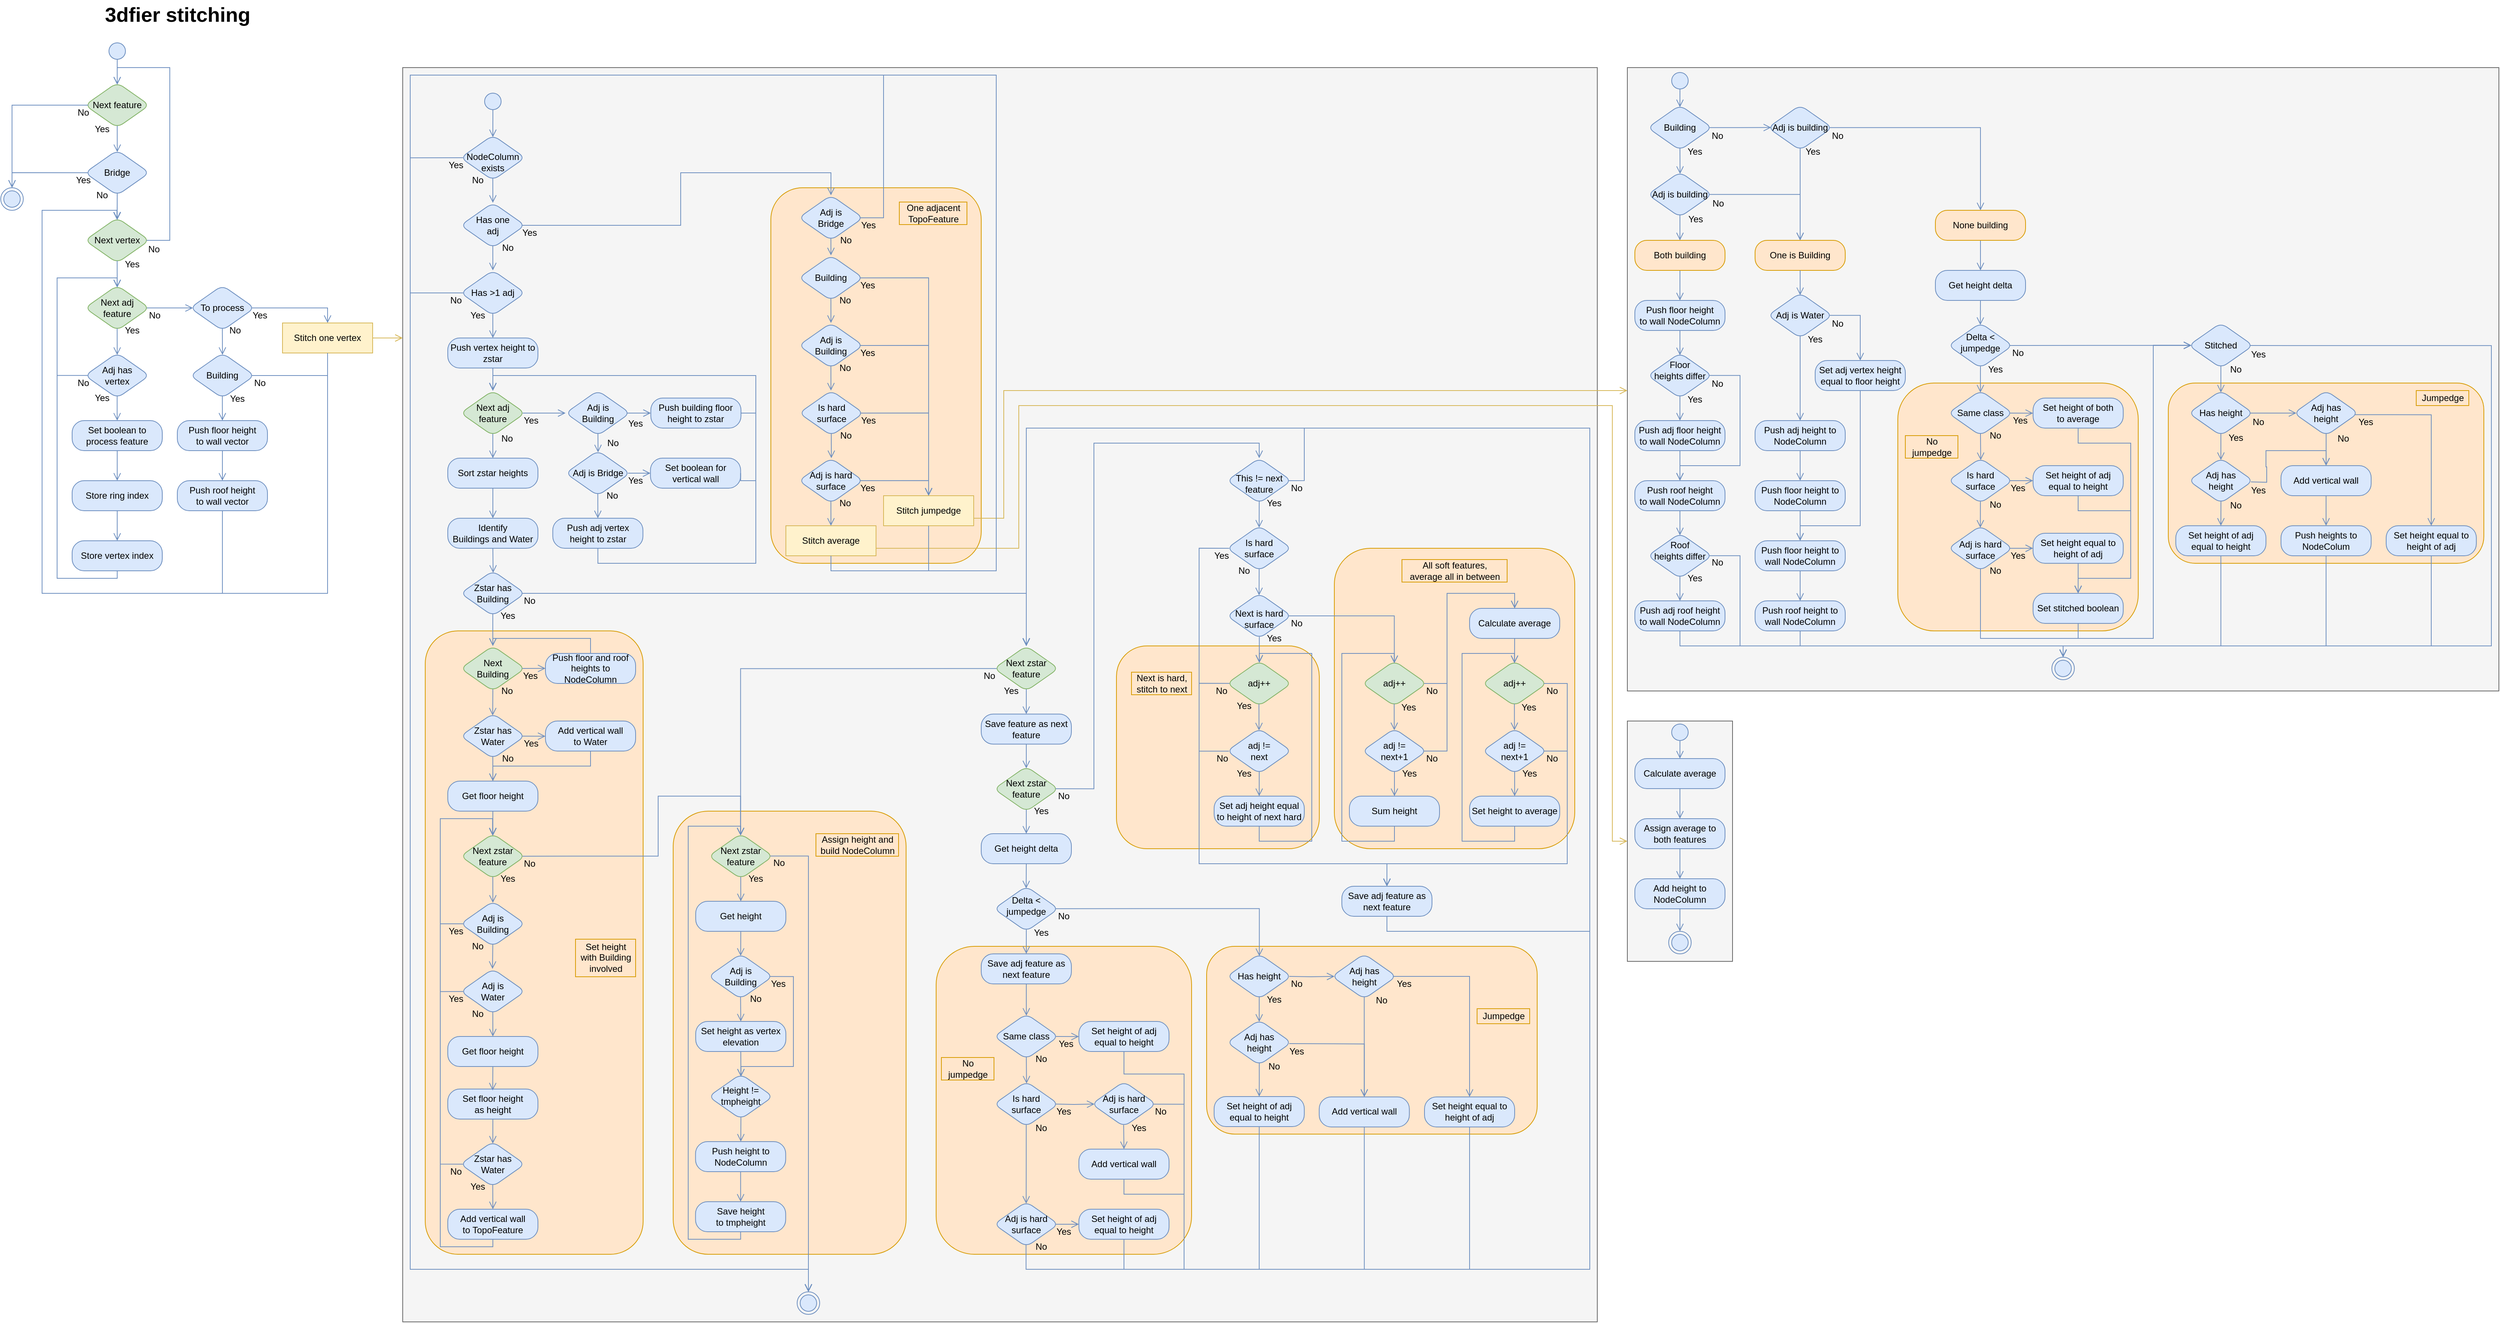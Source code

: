 <mxfile version="12.6.5" type="device"><diagram id="hNyaCAgBg2JTcx5JqqN7" name="Page-1"><mxGraphModel dx="1422" dy="822" grid="1" gridSize="10" guides="1" tooltips="1" connect="1" arrows="1" fold="1" page="1" pageScale="1" pageWidth="850" pageHeight="1100" math="0" shadow="0"><root><mxCell id="0"/><mxCell id="1" parent="0"/><mxCell id="8PwP5d9gxKVh4MRPevu8-756" value="" style="rounded=0;whiteSpace=wrap;html=1;fillColor=#f5f5f5;strokeColor=#666666;fontColor=#333333;" parent="1" vertex="1"><mxGeometry x="2430" y="100" width="1160" height="830" as="geometry"/></mxCell><mxCell id="8PwP5d9gxKVh4MRPevu8-731" value="" style="rounded=1;whiteSpace=wrap;html=1;fillColor=#ffe6cc;strokeColor=#d79b00;" parent="1" vertex="1"><mxGeometry x="3150" y="520" width="420" height="240" as="geometry"/></mxCell><mxCell id="8PwP5d9gxKVh4MRPevu8-721" value="" style="rounded=1;whiteSpace=wrap;html=1;fillColor=#ffe6cc;strokeColor=#d79b00;" parent="1" vertex="1"><mxGeometry x="2790" y="520" width="320" height="330" as="geometry"/></mxCell><mxCell id="BG4ITf0Lpv3v2Rm0XvDp-43" value="" style="rounded=0;whiteSpace=wrap;html=1;fillColor=#f5f5f5;strokeColor=#666666;fontColor=#333333;" parent="1" vertex="1"><mxGeometry x="800" y="100" width="1590" height="1670" as="geometry"/></mxCell><mxCell id="BG4ITf0Lpv3v2Rm0XvDp-4" value="Next feature" style="rhombus;whiteSpace=wrap;html=1;fillColor=#d5e8d4;strokeColor=#82b366;rounded=1;shadow=0;strokeWidth=1;perimeterSpacing=0;" parent="1" vertex="1"><mxGeometry x="377" y="120" width="86" height="60" as="geometry"/></mxCell><mxCell id="-HFDxZ_I_lqRfmDiAq0E-3" value="3dfier stitching" style="text;strokeColor=none;fillColor=none;html=1;fontSize=27;fontStyle=1;verticalAlign=middle;align=center;rounded=0;shadow=0;" parent="1" vertex="1"><mxGeometry x="400" y="10" width="200" height="40" as="geometry"/></mxCell><mxCell id="BG4ITf0Lpv3v2Rm0XvDp-1" value="" style="ellipse;html=1;shape=startState;fillColor=#dae8fc;strokeColor=#6c8ebf;shadow=0;" parent="1" vertex="1"><mxGeometry x="405" y="63" width="30" height="30" as="geometry"/></mxCell><mxCell id="BG4ITf0Lpv3v2Rm0XvDp-2" value="" style="edgeStyle=orthogonalEdgeStyle;html=1;verticalAlign=bottom;endArrow=open;endSize=8;strokeColor=#6c8ebf;fillColor=#dae8fc;shadow=0;entryX=0.5;entryY=0.044;entryDx=0;entryDy=0;exitX=0.501;exitY=0.867;exitDx=0;exitDy=0;rounded=0;exitPerimeter=0;entryPerimeter=0;" parent="1" source="BG4ITf0Lpv3v2Rm0XvDp-1" target="BG4ITf0Lpv3v2Rm0XvDp-4" edge="1"><mxGeometry relative="1" as="geometry"><mxPoint x="280" y="47" as="targetPoint"/><mxPoint x="280" y="27" as="sourcePoint"/></mxGeometry></mxCell><mxCell id="BG4ITf0Lpv3v2Rm0XvDp-3" value="" style="ellipse;html=1;shape=endState;fillColor=#dae8fc;strokeColor=#6c8ebf;rounded=1;shadow=0;" parent="1" vertex="1"><mxGeometry x="265" y="260" width="30" height="30" as="geometry"/></mxCell><mxCell id="BG4ITf0Lpv3v2Rm0XvDp-5" value="No" style="text;html=1;strokeColor=none;fillColor=none;align=center;verticalAlign=middle;whiteSpace=wrap;rounded=0;" parent="1" vertex="1"><mxGeometry x="355.0" y="150.0" width="40" height="20" as="geometry"/></mxCell><mxCell id="BG4ITf0Lpv3v2Rm0XvDp-6" value="Yes" style="text;html=1;strokeColor=none;fillColor=none;align=center;verticalAlign=middle;whiteSpace=wrap;rounded=0;" parent="1" vertex="1"><mxGeometry x="379.81" y="172.0" width="40" height="20" as="geometry"/></mxCell><mxCell id="BG4ITf0Lpv3v2Rm0XvDp-7" value="" style="edgeStyle=orthogonalEdgeStyle;rounded=0;orthogonalLoop=1;jettySize=auto;html=1;shadow=0;fontColor=#ffffff;exitX=0.5;exitY=0.959;exitDx=0;exitDy=0;fillColor=#dae8fc;strokeColor=#6c8ebf;endArrow=open;endFill=0;endSize=8;exitPerimeter=0;entryX=0.501;entryY=0.042;entryDx=0;entryDy=0;entryPerimeter=0;" parent="1" source="BG4ITf0Lpv3v2Rm0XvDp-4" target="BG4ITf0Lpv3v2Rm0XvDp-9" edge="1"><mxGeometry relative="1" as="geometry"><mxPoint x="280" y="133" as="targetPoint"/><mxPoint x="290" y="104.31" as="sourcePoint"/></mxGeometry></mxCell><mxCell id="BG4ITf0Lpv3v2Rm0XvDp-8" value="" style="edgeStyle=orthogonalEdgeStyle;rounded=0;orthogonalLoop=1;jettySize=auto;html=1;shadow=0;fontColor=#ffffff;exitX=0.051;exitY=0.5;exitDx=0;exitDy=0;fillColor=#dae8fc;strokeColor=#6c8ebf;endArrow=open;endFill=0;endSize=8;exitPerimeter=0;entryX=0.5;entryY=0;entryDx=0;entryDy=0;" parent="1" source="BG4ITf0Lpv3v2Rm0XvDp-4" target="BG4ITf0Lpv3v2Rm0XvDp-3" edge="1"><mxGeometry relative="1" as="geometry"><mxPoint x="280" y="537" as="targetPoint"/><mxPoint x="-20" y="118.54" as="sourcePoint"/><Array as="points"><mxPoint x="280" y="150"/></Array></mxGeometry></mxCell><mxCell id="BG4ITf0Lpv3v2Rm0XvDp-9" value="Bridge" style="rhombus;whiteSpace=wrap;html=1;fillColor=#dae8fc;strokeColor=#6c8ebf;rounded=1;shadow=0;strokeWidth=1;perimeterSpacing=0;" parent="1" vertex="1"><mxGeometry x="377" y="210" width="86" height="60" as="geometry"/></mxCell><mxCell id="BG4ITf0Lpv3v2Rm0XvDp-10" value="No" style="text;html=1;strokeColor=none;fillColor=none;align=center;verticalAlign=middle;whiteSpace=wrap;rounded=0;" parent="1" vertex="1"><mxGeometry x="379.81" y="260.0" width="40" height="20" as="geometry"/></mxCell><mxCell id="BG4ITf0Lpv3v2Rm0XvDp-11" value="Yes" style="text;html=1;strokeColor=none;fillColor=none;align=center;verticalAlign=middle;whiteSpace=wrap;rounded=0;" parent="1" vertex="1"><mxGeometry x="355.0" y="240.0" width="40" height="20" as="geometry"/></mxCell><mxCell id="BG4ITf0Lpv3v2Rm0XvDp-12" value="" style="edgeStyle=orthogonalEdgeStyle;rounded=0;orthogonalLoop=1;jettySize=auto;html=1;shadow=0;fontColor=#ffffff;exitX=0.5;exitY=0.96;exitDx=0;exitDy=0;fillColor=#dae8fc;strokeColor=#6c8ebf;endArrow=open;endFill=0;endSize=8;exitPerimeter=0;entryX=0.499;entryY=0.043;entryDx=0;entryDy=0;entryPerimeter=0;" parent="1" source="BG4ITf0Lpv3v2Rm0XvDp-9" edge="1"><mxGeometry relative="1" as="geometry"><mxPoint x="419.914" y="302.58" as="targetPoint"/><mxPoint x="290" y="257" as="sourcePoint"/><Array as="points"><mxPoint x="420" y="280"/><mxPoint x="420" y="280"/></Array></mxGeometry></mxCell><mxCell id="BG4ITf0Lpv3v2Rm0XvDp-13" value="" style="edgeStyle=orthogonalEdgeStyle;rounded=0;orthogonalLoop=1;jettySize=auto;html=1;shadow=0;fontColor=#ffffff;exitX=0.042;exitY=0.499;exitDx=0;exitDy=0;fillColor=#dae8fc;strokeColor=#6c8ebf;endArrow=open;endFill=0;endSize=8;exitPerimeter=0;entryX=0.5;entryY=0;entryDx=0;entryDy=0;" parent="1" source="BG4ITf0Lpv3v2Rm0XvDp-9" target="BG4ITf0Lpv3v2Rm0XvDp-3" edge="1"><mxGeometry relative="1" as="geometry"><mxPoint x="320" y="290" as="targetPoint"/><mxPoint x="391.386" y="160" as="sourcePoint"/><Array as="points"><mxPoint x="280" y="240"/></Array></mxGeometry></mxCell><mxCell id="BG4ITf0Lpv3v2Rm0XvDp-14" value="" style="edgeStyle=orthogonalEdgeStyle;rounded=0;orthogonalLoop=1;jettySize=auto;html=1;shadow=0;fontColor=#ffffff;exitX=0.5;exitY=0.96;exitDx=0;exitDy=0;fillColor=#dae8fc;strokeColor=#6c8ebf;endArrow=open;endFill=0;endSize=8;exitPerimeter=0;entryX=0.499;entryY=0.043;entryDx=0;entryDy=0;entryPerimeter=0;" parent="1" target="BG4ITf0Lpv3v2Rm0XvDp-15" edge="1"><mxGeometry relative="1" as="geometry"><mxPoint x="419.914" y="302.58" as="targetPoint"/><mxPoint x="420" y="267.6" as="sourcePoint"/></mxGeometry></mxCell><mxCell id="BG4ITf0Lpv3v2Rm0XvDp-15" value="Next vertex" style="rhombus;whiteSpace=wrap;html=1;fillColor=#d5e8d4;strokeColor=#82b366;rounded=1;shadow=0;strokeWidth=1;perimeterSpacing=0;" parent="1" vertex="1"><mxGeometry x="377" y="300" width="86" height="60" as="geometry"/></mxCell><mxCell id="BG4ITf0Lpv3v2Rm0XvDp-16" value="No" style="text;html=1;strokeColor=none;fillColor=none;align=center;verticalAlign=middle;whiteSpace=wrap;rounded=0;" parent="1" vertex="1"><mxGeometry x="449.0" y="332.0" width="40" height="20" as="geometry"/></mxCell><mxCell id="BG4ITf0Lpv3v2Rm0XvDp-17" value="Yes" style="text;html=1;strokeColor=none;fillColor=none;align=center;verticalAlign=middle;whiteSpace=wrap;rounded=0;" parent="1" vertex="1"><mxGeometry x="419.81" y="352.0" width="40" height="20" as="geometry"/></mxCell><mxCell id="BG4ITf0Lpv3v2Rm0XvDp-18" value="" style="edgeStyle=orthogonalEdgeStyle;rounded=0;orthogonalLoop=1;jettySize=auto;html=1;shadow=0;fontColor=#ffffff;exitX=0.499;exitY=0.957;exitDx=0;exitDy=0;fillColor=#dae8fc;strokeColor=#6c8ebf;endArrow=open;endFill=0;endSize=8;exitPerimeter=0;entryX=0.5;entryY=0.046;entryDx=0;entryDy=0;entryPerimeter=0;" parent="1" source="BG4ITf0Lpv3v2Rm0XvDp-15" target="BG4ITf0Lpv3v2Rm0XvDp-21" edge="1"><mxGeometry relative="1" as="geometry"><mxPoint x="420" y="390" as="targetPoint"/><mxPoint x="279.41" y="277.0" as="sourcePoint"/></mxGeometry></mxCell><mxCell id="BG4ITf0Lpv3v2Rm0XvDp-19" value="" style="edgeStyle=orthogonalEdgeStyle;rounded=0;orthogonalLoop=1;jettySize=auto;html=1;shadow=0;fontColor=#ffffff;exitX=0.953;exitY=0.5;exitDx=0;exitDy=0;fillColor=#dae8fc;strokeColor=#6c8ebf;endArrow=open;endFill=0;endSize=8;exitPerimeter=0;entryX=0.5;entryY=0.044;entryDx=0;entryDy=0;entryPerimeter=0;" parent="1" source="BG4ITf0Lpv3v2Rm0XvDp-15" target="BG4ITf0Lpv3v2Rm0XvDp-4" edge="1"><mxGeometry relative="1" as="geometry"><mxPoint x="420" y="122.58" as="targetPoint"/><mxPoint x="457.9" y="329.86" as="sourcePoint"/><Array as="points"><mxPoint x="490" y="330"/><mxPoint x="490" y="100"/><mxPoint x="420" y="100"/></Array></mxGeometry></mxCell><mxCell id="BG4ITf0Lpv3v2Rm0XvDp-20" value="" style="edgeStyle=orthogonalEdgeStyle;rounded=0;orthogonalLoop=1;jettySize=auto;html=1;shadow=0;fontColor=#ffffff;exitX=0.953;exitY=0.5;exitDx=0;exitDy=0;fillColor=#dae8fc;strokeColor=#6c8ebf;endArrow=open;endFill=0;endSize=8;exitPerimeter=0;entryX=0.044;entryY=0.501;entryDx=0;entryDy=0;entryPerimeter=0;" parent="1" source="BG4ITf0Lpv3v2Rm0XvDp-21" target="BG4ITf0Lpv3v2Rm0XvDp-40" edge="1"><mxGeometry relative="1" as="geometry"><mxPoint x="520" y="420" as="targetPoint"/><mxPoint x="458.71" y="416.86" as="sourcePoint"/></mxGeometry></mxCell><mxCell id="BG4ITf0Lpv3v2Rm0XvDp-21" value="Next adj&lt;br&gt;feature" style="rhombus;whiteSpace=wrap;html=1;fillColor=#d5e8d4;strokeColor=#82b366;rounded=1;shadow=0;strokeWidth=1;perimeterSpacing=0;" parent="1" vertex="1"><mxGeometry x="377" y="390" width="86" height="60" as="geometry"/></mxCell><mxCell id="BG4ITf0Lpv3v2Rm0XvDp-22" value="No" style="text;html=1;strokeColor=none;fillColor=none;align=center;verticalAlign=middle;whiteSpace=wrap;rounded=0;rotation=0;" parent="1" vertex="1"><mxGeometry x="449.81" y="420.0" width="40" height="20" as="geometry"/></mxCell><mxCell id="BG4ITf0Lpv3v2Rm0XvDp-23" value="Yes" style="text;html=1;strokeColor=none;fillColor=none;align=center;verticalAlign=middle;whiteSpace=wrap;rounded=0;" parent="1" vertex="1"><mxGeometry x="419.81" y="440.0" width="40" height="20" as="geometry"/></mxCell><mxCell id="BG4ITf0Lpv3v2Rm0XvDp-24" value="" style="edgeStyle=orthogonalEdgeStyle;rounded=0;orthogonalLoop=1;jettySize=auto;html=1;shadow=0;fontColor=#ffffff;exitX=0.499;exitY=0.958;exitDx=0;exitDy=0;fillColor=#dae8fc;strokeColor=#6c8ebf;endArrow=open;endFill=0;endSize=8;exitPerimeter=0;entryX=0.5;entryY=0.043;entryDx=0;entryDy=0;entryPerimeter=0;" parent="1" source="BG4ITf0Lpv3v2Rm0XvDp-21" target="BG4ITf0Lpv3v2Rm0XvDp-26" edge="1"><mxGeometry relative="1" as="geometry"><mxPoint x="420.81" y="477" as="targetPoint"/><mxPoint x="280.22" y="364.0" as="sourcePoint"/></mxGeometry></mxCell><mxCell id="BG4ITf0Lpv3v2Rm0XvDp-25" value="" style="edgeStyle=orthogonalEdgeStyle;rounded=0;orthogonalLoop=1;jettySize=auto;html=1;shadow=0;fontColor=#ffffff;exitX=0.043;exitY=0.498;exitDx=0;exitDy=0;fillColor=#dae8fc;strokeColor=#6c8ebf;endArrow=open;endFill=0;endSize=8;exitPerimeter=0;entryX=0.499;entryY=0.043;entryDx=0;entryDy=0;entryPerimeter=0;" parent="1" source="BG4ITf0Lpv3v2Rm0XvDp-26" target="BG4ITf0Lpv3v2Rm0XvDp-21" edge="1"><mxGeometry relative="1" as="geometry"><mxPoint x="400" y="376.648" as="targetPoint"/><mxPoint x="458.71" y="506.86" as="sourcePoint"/><Array as="points"><mxPoint x="340" y="510"/><mxPoint x="340" y="380"/><mxPoint x="420" y="380"/></Array></mxGeometry></mxCell><mxCell id="BG4ITf0Lpv3v2Rm0XvDp-26" value="Adj has&lt;br&gt;vertex" style="rhombus;whiteSpace=wrap;html=1;fillColor=#dae8fc;strokeColor=#6c8ebf;rounded=1;shadow=0;strokeWidth=1;perimeterSpacing=0;" parent="1" vertex="1"><mxGeometry x="377" y="480" width="86" height="60" as="geometry"/></mxCell><mxCell id="BG4ITf0Lpv3v2Rm0XvDp-27" value="No" style="text;html=1;strokeColor=none;fillColor=none;align=center;verticalAlign=middle;whiteSpace=wrap;rounded=0;rotation=0;" parent="1" vertex="1"><mxGeometry x="355.0" y="510.0" width="40" height="20" as="geometry"/></mxCell><mxCell id="BG4ITf0Lpv3v2Rm0XvDp-28" value="Yes" style="text;html=1;strokeColor=none;fillColor=none;align=center;verticalAlign=middle;whiteSpace=wrap;rounded=0;" parent="1" vertex="1"><mxGeometry x="379.81" y="530.0" width="40" height="20" as="geometry"/></mxCell><mxCell id="BG4ITf0Lpv3v2Rm0XvDp-29" value="" style="edgeStyle=orthogonalEdgeStyle;rounded=0;orthogonalLoop=1;jettySize=auto;html=1;shadow=0;fontColor=#ffffff;exitX=0.499;exitY=0.957;exitDx=0;exitDy=0;fillColor=#dae8fc;strokeColor=#6c8ebf;endArrow=open;endFill=0;endSize=8;exitPerimeter=0;" parent="1" source="BG4ITf0Lpv3v2Rm0XvDp-26" target="BG4ITf0Lpv3v2Rm0XvDp-34" edge="1"><mxGeometry relative="1" as="geometry"><mxPoint x="420.81" y="567" as="targetPoint"/><mxPoint x="280.22" y="454.0" as="sourcePoint"/></mxGeometry></mxCell><mxCell id="BG4ITf0Lpv3v2Rm0XvDp-30" value="Store ring index" style="rounded=1;whiteSpace=wrap;html=1;arcSize=40;fillColor=#dae8fc;strokeColor=#6c8ebf;shadow=0;" parent="1" vertex="1"><mxGeometry x="360" y="650" width="120" height="40" as="geometry"/></mxCell><mxCell id="BG4ITf0Lpv3v2Rm0XvDp-31" value="" style="edgeStyle=orthogonalEdgeStyle;rounded=0;orthogonalLoop=1;jettySize=auto;html=1;shadow=0;fontColor=#ffffff;fillColor=#dae8fc;strokeColor=#6c8ebf;endArrow=open;endFill=0;endSize=8;entryX=0.5;entryY=0;entryDx=0;entryDy=0;exitX=0.5;exitY=1;exitDx=0;exitDy=0;" parent="1" source="BG4ITf0Lpv3v2Rm0XvDp-30" target="BG4ITf0Lpv3v2Rm0XvDp-32" edge="1"><mxGeometry relative="1" as="geometry"><mxPoint x="420" y="730" as="targetPoint"/><mxPoint x="419.97" y="690.93" as="sourcePoint"/></mxGeometry></mxCell><mxCell id="BG4ITf0Lpv3v2Rm0XvDp-32" value="Store vertex index" style="rounded=1;whiteSpace=wrap;html=1;arcSize=40;fillColor=#dae8fc;strokeColor=#6c8ebf;shadow=0;" parent="1" vertex="1"><mxGeometry x="360" y="730" width="120" height="40" as="geometry"/></mxCell><mxCell id="BG4ITf0Lpv3v2Rm0XvDp-33" value="" style="edgeStyle=orthogonalEdgeStyle;rounded=0;orthogonalLoop=1;jettySize=auto;html=1;shadow=0;fontColor=#ffffff;fillColor=#dae8fc;strokeColor=#6c8ebf;endArrow=open;endFill=0;endSize=8;exitX=0.5;exitY=1;exitDx=0;exitDy=0;entryX=0.5;entryY=0.043;entryDx=0;entryDy=0;entryPerimeter=0;" parent="1" source="BG4ITf0Lpv3v2Rm0XvDp-32" target="BG4ITf0Lpv3v2Rm0XvDp-21" edge="1"><mxGeometry relative="1" as="geometry"><mxPoint x="370" y="390" as="targetPoint"/><mxPoint x="419.97" y="690.93" as="sourcePoint"/><Array as="points"><mxPoint x="420" y="780"/><mxPoint x="340" y="780"/><mxPoint x="340" y="380"/><mxPoint x="420" y="380"/></Array></mxGeometry></mxCell><mxCell id="BG4ITf0Lpv3v2Rm0XvDp-34" value="Set boolean to&lt;br&gt;process feature" style="rounded=1;whiteSpace=wrap;html=1;arcSize=40;fillColor=#dae8fc;strokeColor=#6c8ebf;shadow=0;" parent="1" vertex="1"><mxGeometry x="360" y="570" width="120" height="40" as="geometry"/></mxCell><mxCell id="BG4ITf0Lpv3v2Rm0XvDp-35" value="" style="edgeStyle=orthogonalEdgeStyle;rounded=0;orthogonalLoop=1;jettySize=auto;html=1;shadow=0;fontColor=#ffffff;fillColor=#dae8fc;strokeColor=#6c8ebf;endArrow=open;endFill=0;endSize=8;exitX=0.5;exitY=1;exitDx=0;exitDy=0;entryX=0.5;entryY=0;entryDx=0;entryDy=0;" parent="1" source="BG4ITf0Lpv3v2Rm0XvDp-34" target="BG4ITf0Lpv3v2Rm0XvDp-30" edge="1"><mxGeometry relative="1" as="geometry"><mxPoint x="420" y="650" as="targetPoint"/><mxPoint x="419.97" y="610.93" as="sourcePoint"/></mxGeometry></mxCell><mxCell id="BG4ITf0Lpv3v2Rm0XvDp-36" value="" style="edgeStyle=orthogonalEdgeStyle;rounded=0;orthogonalLoop=1;jettySize=auto;html=1;shadow=0;fontColor=#ffffff;exitX=0.953;exitY=0.5;exitDx=0;exitDy=0;fillColor=#dae8fc;strokeColor=#6c8ebf;endArrow=open;endFill=0;endSize=8;exitPerimeter=0;entryX=0.5;entryY=0;entryDx=0;entryDy=0;" parent="1" source="BG4ITf0Lpv3v2Rm0XvDp-40" target="BG4ITf0Lpv3v2Rm0XvDp-41" edge="1"><mxGeometry relative="1" as="geometry"><mxPoint x="662" y="420" as="targetPoint"/><mxPoint x="600.71" y="416.86" as="sourcePoint"/><Array as="points"><mxPoint x="700" y="420"/></Array></mxGeometry></mxCell><mxCell id="BG4ITf0Lpv3v2Rm0XvDp-37" value="No" style="text;html=1;strokeColor=none;fillColor=none;align=center;verticalAlign=middle;whiteSpace=wrap;rounded=0;rotation=0;" parent="1" vertex="1"><mxGeometry x="557.0" y="440.0" width="40" height="20" as="geometry"/></mxCell><mxCell id="BG4ITf0Lpv3v2Rm0XvDp-38" value="Yes" style="text;html=1;strokeColor=none;fillColor=none;align=center;verticalAlign=middle;whiteSpace=wrap;rounded=0;" parent="1" vertex="1"><mxGeometry x="590.0" y="420.0" width="40" height="20" as="geometry"/></mxCell><mxCell id="BG4ITf0Lpv3v2Rm0XvDp-39" value="" style="edgeStyle=orthogonalEdgeStyle;rounded=0;orthogonalLoop=1;jettySize=auto;html=1;shadow=0;fontColor=#ffffff;exitX=0.499;exitY=0.958;exitDx=0;exitDy=0;fillColor=#dae8fc;strokeColor=#6c8ebf;endArrow=open;endFill=0;endSize=8;exitPerimeter=0;entryX=0.501;entryY=0.042;entryDx=0;entryDy=0;entryPerimeter=0;" parent="1" source="BG4ITf0Lpv3v2Rm0XvDp-40" target="BG4ITf0Lpv3v2Rm0XvDp-48" edge="1"><mxGeometry relative="1" as="geometry"><mxPoint x="560" y="490" as="targetPoint"/><mxPoint x="422.22" y="364.0" as="sourcePoint"/></mxGeometry></mxCell><mxCell id="BG4ITf0Lpv3v2Rm0XvDp-40" value="To process" style="rhombus;whiteSpace=wrap;html=1;fillColor=#dae8fc;strokeColor=#6c8ebf;rounded=1;shadow=0;strokeWidth=1;perimeterSpacing=0;" parent="1" vertex="1"><mxGeometry x="517" y="390" width="86" height="60" as="geometry"/></mxCell><mxCell id="BG4ITf0Lpv3v2Rm0XvDp-41" value="Stitch one vertex" style="rounded=0;whiteSpace=wrap;html=1;arcSize=40;fillColor=#fff2cc;strokeColor=#d6b656;shadow=0;" parent="1" vertex="1"><mxGeometry x="640" y="440" width="120" height="40" as="geometry"/></mxCell><mxCell id="BG4ITf0Lpv3v2Rm0XvDp-42" value="" style="edgeStyle=orthogonalEdgeStyle;rounded=0;orthogonalLoop=1;jettySize=auto;html=1;shadow=0;fontColor=#ffffff;exitX=1;exitY=0.5;exitDx=0;exitDy=0;fillColor=#fff2cc;strokeColor=#d6b656;endArrow=open;endFill=0;endSize=8;" parent="1" source="BG4ITf0Lpv3v2Rm0XvDp-41" edge="1"><mxGeometry relative="1" as="geometry"><mxPoint x="800" y="460" as="targetPoint"/><mxPoint x="780" y="460" as="sourcePoint"/></mxGeometry></mxCell><mxCell id="BG4ITf0Lpv3v2Rm0XvDp-44" value="" style="edgeStyle=orthogonalEdgeStyle;rounded=0;orthogonalLoop=1;jettySize=auto;html=1;shadow=0;fontColor=#ffffff;exitX=0.953;exitY=0.5;exitDx=0;exitDy=0;fillColor=#dae8fc;strokeColor=#6c8ebf;endArrow=open;endFill=0;endSize=8;exitPerimeter=0;entryX=0.497;entryY=0.042;entryDx=0;entryDy=0;entryPerimeter=0;" parent="1" source="BG4ITf0Lpv3v2Rm0XvDp-48" target="BG4ITf0Lpv3v2Rm0XvDp-15" edge="1"><mxGeometry relative="1" as="geometry"><mxPoint x="380" y="380" as="targetPoint"/><mxPoint x="600.71" y="506.86" as="sourcePoint"/><Array as="points"><mxPoint x="700" y="510"/><mxPoint x="700" y="800"/><mxPoint x="320" y="800"/><mxPoint x="320" y="290"/><mxPoint x="420" y="290"/></Array></mxGeometry></mxCell><mxCell id="BG4ITf0Lpv3v2Rm0XvDp-45" value="No" style="text;html=1;strokeColor=none;fillColor=none;align=center;verticalAlign=middle;whiteSpace=wrap;rounded=0;rotation=0;" parent="1" vertex="1"><mxGeometry x="590.0" y="510.0" width="40" height="20" as="geometry"/></mxCell><mxCell id="BG4ITf0Lpv3v2Rm0XvDp-46" value="Yes" style="text;html=1;strokeColor=none;fillColor=none;align=center;verticalAlign=middle;whiteSpace=wrap;rounded=0;" parent="1" vertex="1"><mxGeometry x="560.0" y="531.0" width="40" height="20" as="geometry"/></mxCell><mxCell id="BG4ITf0Lpv3v2Rm0XvDp-47" value="" style="edgeStyle=orthogonalEdgeStyle;rounded=0;orthogonalLoop=1;jettySize=auto;html=1;shadow=0;fontColor=#ffffff;exitX=0.499;exitY=0.958;exitDx=0;exitDy=0;fillColor=#dae8fc;strokeColor=#6c8ebf;endArrow=open;endFill=0;endSize=8;exitPerimeter=0;" parent="1" source="BG4ITf0Lpv3v2Rm0XvDp-48" edge="1"><mxGeometry relative="1" as="geometry"><mxPoint x="560" y="570" as="targetPoint"/><mxPoint x="422.22" y="454.0" as="sourcePoint"/></mxGeometry></mxCell><mxCell id="BG4ITf0Lpv3v2Rm0XvDp-48" value="Building" style="rhombus;whiteSpace=wrap;html=1;fillColor=#dae8fc;strokeColor=#6c8ebf;rounded=1;shadow=0;strokeWidth=1;perimeterSpacing=0;" parent="1" vertex="1"><mxGeometry x="517" y="480" width="86" height="60" as="geometry"/></mxCell><mxCell id="BG4ITf0Lpv3v2Rm0XvDp-50" value="" style="edgeStyle=orthogonalEdgeStyle;rounded=0;orthogonalLoop=1;jettySize=auto;html=1;shadow=0;fontColor=#ffffff;fillColor=#dae8fc;strokeColor=#6c8ebf;endArrow=open;endFill=0;endSize=8;exitX=0.5;exitY=1;exitDx=0;exitDy=0;entryX=0.5;entryY=0.044;entryDx=0;entryDy=0;entryPerimeter=0;" parent="1" source="BG4ITf0Lpv3v2Rm0XvDp-52" target="BG4ITf0Lpv3v2Rm0XvDp-15" edge="1"><mxGeometry relative="1" as="geometry"><mxPoint x="360" y="370" as="targetPoint"/><mxPoint x="559.97" y="690.93" as="sourcePoint"/><Array as="points"><mxPoint x="560" y="800"/><mxPoint x="320" y="800"/><mxPoint x="320" y="290"/><mxPoint x="420" y="290"/></Array></mxGeometry></mxCell><mxCell id="BG4ITf0Lpv3v2Rm0XvDp-51" value="" style="edgeStyle=orthogonalEdgeStyle;rounded=0;orthogonalLoop=1;jettySize=auto;html=1;shadow=0;fontColor=#ffffff;fillColor=#dae8fc;strokeColor=#6c8ebf;endArrow=open;endFill=0;endSize=8;exitX=0.5;exitY=1;exitDx=0;exitDy=0;entryX=0.5;entryY=0;entryDx=0;entryDy=0;" parent="1" source="BG4ITf0Lpv3v2Rm0XvDp-53" target="BG4ITf0Lpv3v2Rm0XvDp-52" edge="1"><mxGeometry relative="1" as="geometry"><mxPoint x="560" y="650" as="targetPoint"/><mxPoint x="559.97" y="610.93" as="sourcePoint"/></mxGeometry></mxCell><mxCell id="BG4ITf0Lpv3v2Rm0XvDp-52" value="Push roof height&lt;br&gt;to wall vector" style="rounded=1;whiteSpace=wrap;html=1;arcSize=40;fillColor=#dae8fc;strokeColor=#6c8ebf;shadow=0;" parent="1" vertex="1"><mxGeometry x="500" y="650" width="120" height="40" as="geometry"/></mxCell><mxCell id="BG4ITf0Lpv3v2Rm0XvDp-53" value="Push floor height&lt;br&gt;to wall vector" style="rounded=1;whiteSpace=wrap;html=1;arcSize=40;fillColor=#dae8fc;strokeColor=#6c8ebf;shadow=0;" parent="1" vertex="1"><mxGeometry x="500" y="570" width="120" height="40" as="geometry"/></mxCell><mxCell id="BG4ITf0Lpv3v2Rm0XvDp-54" value="" style="edgeStyle=orthogonalEdgeStyle;rounded=0;orthogonalLoop=1;jettySize=auto;html=1;shadow=0;fontColor=#ffffff;fillColor=#dae8fc;strokeColor=#6c8ebf;endArrow=open;endFill=0;endSize=8;exitX=0.5;exitY=1;exitDx=0;exitDy=0;entryX=0.499;entryY=0.042;entryDx=0;entryDy=0;entryPerimeter=0;" parent="1" source="BG4ITf0Lpv3v2Rm0XvDp-41" target="BG4ITf0Lpv3v2Rm0XvDp-15" edge="1"><mxGeometry relative="1" as="geometry"><mxPoint x="370" y="310" as="targetPoint"/><mxPoint x="710" y="437" as="sourcePoint"/><Array as="points"><mxPoint x="700" y="800"/><mxPoint x="320" y="800"/><mxPoint x="320" y="290"/><mxPoint x="420" y="290"/></Array></mxGeometry></mxCell><mxCell id="8PwP5d9gxKVh4MRPevu8-316" value="" style="rounded=1;whiteSpace=wrap;html=1;fillColor=#ffe6cc;strokeColor=#d79b00;" parent="1" vertex="1"><mxGeometry x="2040" y="740" width="320" height="400" as="geometry"/></mxCell><mxCell id="8PwP5d9gxKVh4MRPevu8-317" value="" style="rounded=1;whiteSpace=wrap;html=1;fillColor=#ffe6cc;strokeColor=#d79b00;" parent="1" vertex="1"><mxGeometry x="1750" y="870" width="270" height="270" as="geometry"/></mxCell><mxCell id="8PwP5d9gxKVh4MRPevu8-318" value="All soft features,&lt;br&gt;average all in between" style="text;html=1;resizable=0;autosize=1;align=center;verticalAlign=middle;points=[];fillColor=#ffe6cc;strokeColor=#d79b00;rounded=0;" parent="1" vertex="1"><mxGeometry x="2130" y="755" width="140" height="30" as="geometry"/></mxCell><mxCell id="8PwP5d9gxKVh4MRPevu8-319" value="" style="rounded=1;whiteSpace=wrap;html=1;fillColor=#ffe6cc;strokeColor=#d79b00;" parent="1" vertex="1"><mxGeometry x="1870" y="1270" width="440" height="250" as="geometry"/></mxCell><mxCell id="8PwP5d9gxKVh4MRPevu8-320" value="Jumpedge" style="text;html=1;resizable=0;autosize=1;align=center;verticalAlign=middle;points=[];fillColor=#ffe6cc;strokeColor=#d79b00;rounded=0;" parent="1" vertex="1"><mxGeometry x="2230" y="1353" width="70" height="20" as="geometry"/></mxCell><mxCell id="8PwP5d9gxKVh4MRPevu8-321" value="" style="rounded=1;whiteSpace=wrap;html=1;fillColor=#ffe6cc;strokeColor=#d79b00;" parent="1" vertex="1"><mxGeometry x="1510" y="1270" width="340" height="410" as="geometry"/></mxCell><mxCell id="8PwP5d9gxKVh4MRPevu8-322" value="No&lt;br&gt;jumpedge" style="text;html=1;resizable=0;autosize=1;align=center;verticalAlign=middle;points=[];fillColor=#ffe6cc;strokeColor=#d79b00;rounded=0;" parent="1" vertex="1"><mxGeometry x="1517" y="1418" width="70" height="30" as="geometry"/></mxCell><mxCell id="8PwP5d9gxKVh4MRPevu8-323" value="Set height of adj equal to height" style="rounded=1;whiteSpace=wrap;html=1;arcSize=40;fillColor=#dae8fc;strokeColor=#6c8ebf;shadow=0;" parent="1" vertex="1"><mxGeometry x="1700" y="1620" width="120" height="40" as="geometry"/></mxCell><mxCell id="8PwP5d9gxKVh4MRPevu8-324" value="Set height of adj equal to height" style="rounded=1;whiteSpace=wrap;html=1;arcSize=40;fillColor=#dae8fc;strokeColor=#6c8ebf;shadow=0;" parent="1" vertex="1"><mxGeometry x="1700" y="1370" width="120" height="40" as="geometry"/></mxCell><mxCell id="8PwP5d9gxKVh4MRPevu8-325" value="" style="rounded=1;whiteSpace=wrap;html=1;fillColor=#ffe6cc;strokeColor=#d79b00;" parent="1" vertex="1"><mxGeometry x="830" y="850" width="290" height="830" as="geometry"/></mxCell><mxCell id="8PwP5d9gxKVh4MRPevu8-326" value="Set height&lt;br&gt;with Building&lt;br&gt;involved" style="text;html=1;resizable=0;autosize=1;align=center;verticalAlign=middle;points=[];fillColor=#ffe6cc;strokeColor=#d79b00;rounded=0;" parent="1" vertex="1"><mxGeometry x="1030" y="1260.48" width="80" height="50" as="geometry"/></mxCell><mxCell id="8PwP5d9gxKVh4MRPevu8-327" value="" style="rounded=1;whiteSpace=wrap;html=1;fillColor=#ffe6cc;strokeColor=#d79b00;" parent="1" vertex="1"><mxGeometry x="1290" y="260" width="280" height="500" as="geometry"/></mxCell><mxCell id="8PwP5d9gxKVh4MRPevu8-328" value="One adjacent&lt;br&gt;TopoFeature" style="text;html=1;resizable=0;autosize=1;align=center;verticalAlign=middle;points=[];fillColor=#ffe6cc;strokeColor=#d79b00;rounded=0;" parent="1" vertex="1"><mxGeometry x="1461" y="279" width="90" height="30" as="geometry"/></mxCell><mxCell id="8PwP5d9gxKVh4MRPevu8-329" value="" style="rounded=1;whiteSpace=wrap;html=1;fillColor=#ffe6cc;strokeColor=#d79b00;" parent="1" vertex="1"><mxGeometry x="1160" y="1090" width="310" height="590" as="geometry"/></mxCell><mxCell id="8PwP5d9gxKVh4MRPevu8-330" value="Assign height and &lt;br&gt;build NodeColumn" style="text;html=1;resizable=0;autosize=1;align=center;verticalAlign=middle;points=[];fillColor=#ffe6cc;strokeColor=#d79b00;rounded=0;" parent="1" vertex="1"><mxGeometry x="1350" y="1120" width="110" height="30" as="geometry"/></mxCell><mxCell id="8PwP5d9gxKVh4MRPevu8-331" value="No" style="text;html=1;strokeColor=none;fillColor=none;align=center;verticalAlign=middle;whiteSpace=wrap;rounded=0;rotation=0;" parent="1" vertex="1"><mxGeometry x="1369.0" y="490.48" width="40" height="20" as="geometry"/></mxCell><mxCell id="8PwP5d9gxKVh4MRPevu8-332" value="" style="edgeStyle=orthogonalEdgeStyle;rounded=0;orthogonalLoop=1;jettySize=auto;html=1;shadow=0;fontColor=#ffffff;exitX=0.499;exitY=0.956;exitDx=0;exitDy=0;fillColor=#dae8fc;strokeColor=#6c8ebf;endArrow=open;endFill=0;endSize=8;exitPerimeter=0;entryX=0.5;entryY=0;entryDx=0;entryDy=0;" parent="1" source="8PwP5d9gxKVh4MRPevu8-335" edge="1"><mxGeometry relative="1" as="geometry"><mxPoint x="1370" y="530" as="targetPoint"/><mxPoint x="1410.71" y="467.34" as="sourcePoint"/></mxGeometry></mxCell><mxCell id="8PwP5d9gxKVh4MRPevu8-333" value="Yes" style="text;html=1;strokeColor=none;fillColor=none;align=center;verticalAlign=middle;whiteSpace=wrap;rounded=0;" parent="1" vertex="1"><mxGeometry x="1399.22" y="470.48" width="40" height="20" as="geometry"/></mxCell><mxCell id="8PwP5d9gxKVh4MRPevu8-334" value="" style="edgeStyle=orthogonalEdgeStyle;rounded=0;orthogonalLoop=1;jettySize=auto;html=1;shadow=0;fontColor=#ffffff;exitX=0.951;exitY=0.499;exitDx=0;exitDy=0;fillColor=#dae8fc;strokeColor=#6c8ebf;endArrow=open;endFill=0;endSize=8;exitPerimeter=0;entryX=0.5;entryY=0;entryDx=0;entryDy=0;" parent="1" source="8PwP5d9gxKVh4MRPevu8-335" target="8PwP5d9gxKVh4MRPevu8-361" edge="1"><mxGeometry relative="1" as="geometry"><mxPoint x="1450" y="470" as="targetPoint"/><mxPoint x="1242.22" y="414.48" as="sourcePoint"/></mxGeometry></mxCell><mxCell id="8PwP5d9gxKVh4MRPevu8-335" value="Adj is&lt;br&gt;Building" style="rhombus;whiteSpace=wrap;html=1;fillColor=#dae8fc;strokeColor=#6c8ebf;rounded=1;shadow=0;strokeWidth=1;perimeterSpacing=0;" parent="1" vertex="1"><mxGeometry x="1327" y="440" width="86" height="60" as="geometry"/></mxCell><mxCell id="8PwP5d9gxKVh4MRPevu8-336" value="No" style="text;html=1;strokeColor=none;fillColor=none;align=center;verticalAlign=middle;whiteSpace=wrap;rounded=0;rotation=0;" parent="1" vertex="1"><mxGeometry x="1369.0" y="400.48" width="40" height="20" as="geometry"/></mxCell><mxCell id="8PwP5d9gxKVh4MRPevu8-337" value="" style="ellipse;html=1;shape=startState;fillColor=#dae8fc;strokeColor=#6c8ebf;shadow=0;" parent="1" vertex="1"><mxGeometry x="905" y="130" width="30" height="30" as="geometry"/></mxCell><mxCell id="8PwP5d9gxKVh4MRPevu8-338" value="" style="edgeStyle=orthogonalEdgeStyle;html=1;verticalAlign=bottom;endArrow=open;endSize=8;strokeColor=#6c8ebf;fillColor=#dae8fc;shadow=0;exitX=0.501;exitY=0.867;exitDx=0;exitDy=0;rounded=0;exitPerimeter=0;entryX=0.5;entryY=0.043;entryDx=0;entryDy=0;entryPerimeter=0;" parent="1" source="8PwP5d9gxKVh4MRPevu8-337" target="8PwP5d9gxKVh4MRPevu8-344" edge="1"><mxGeometry relative="1" as="geometry"><mxPoint x="922" y="190" as="targetPoint"/><mxPoint x="777" y="94" as="sourcePoint"/></mxGeometry></mxCell><mxCell id="8PwP5d9gxKVh4MRPevu8-339" value="" style="ellipse;html=1;shape=endState;fillColor=#dae8fc;strokeColor=#6c8ebf;rounded=1;shadow=0;" parent="1" vertex="1"><mxGeometry x="1325" y="1730" width="30" height="30" as="geometry"/></mxCell><mxCell id="8PwP5d9gxKVh4MRPevu8-340" value="" style="edgeStyle=orthogonalEdgeStyle;rounded=0;orthogonalLoop=1;jettySize=auto;html=1;shadow=0;fontColor=#ffffff;fillColor=#dae8fc;strokeColor=#6c8ebf;endArrow=open;endFill=0;endSize=8;entryX=0.5;entryY=0;entryDx=0;entryDy=0;exitX=0.04;exitY=0.501;exitDx=0;exitDy=0;exitPerimeter=0;" parent="1" source="8PwP5d9gxKVh4MRPevu8-344" target="8PwP5d9gxKVh4MRPevu8-339" edge="1"><mxGeometry relative="1" as="geometry"><mxPoint x="1000" y="220" as="targetPoint"/><mxPoint x="870" y="210" as="sourcePoint"/><Array as="points"><mxPoint x="810" y="220"/><mxPoint x="810" y="1700"/><mxPoint x="1340" y="1700"/></Array></mxGeometry></mxCell><mxCell id="8PwP5d9gxKVh4MRPevu8-341" value="No" style="text;html=1;strokeColor=none;fillColor=none;align=center;verticalAlign=middle;whiteSpace=wrap;rounded=0;rotation=0;" parent="1" vertex="1"><mxGeometry x="880" y="240" width="40" height="20" as="geometry"/></mxCell><mxCell id="8PwP5d9gxKVh4MRPevu8-342" value="Yes" style="text;html=1;strokeColor=none;fillColor=none;align=center;verticalAlign=middle;whiteSpace=wrap;rounded=0;" parent="1" vertex="1"><mxGeometry x="851" y="220" width="40" height="20" as="geometry"/></mxCell><mxCell id="8PwP5d9gxKVh4MRPevu8-343" value="" style="edgeStyle=orthogonalEdgeStyle;rounded=0;orthogonalLoop=1;jettySize=auto;html=1;shadow=0;fontColor=#ffffff;exitX=0.499;exitY=0.958;exitDx=0;exitDy=0;fillColor=#dae8fc;strokeColor=#6c8ebf;endArrow=open;endFill=0;endSize=8;exitPerimeter=0;" parent="1" source="8PwP5d9gxKVh4MRPevu8-344" edge="1"><mxGeometry relative="1" as="geometry"><mxPoint x="920" y="280" as="targetPoint"/><mxPoint x="779.22" y="164.48" as="sourcePoint"/></mxGeometry></mxCell><mxCell id="8PwP5d9gxKVh4MRPevu8-344" value="NodeColumn exists" style="rhombus;whiteSpace=wrap;html=1;fillColor=#dae8fc;strokeColor=#6c8ebf;rounded=1;shadow=0;strokeWidth=1;perimeterSpacing=0;spacingTop=12;" parent="1" vertex="1"><mxGeometry x="877" y="190" width="86" height="60" as="geometry"/></mxCell><mxCell id="8PwP5d9gxKVh4MRPevu8-345" value="" style="edgeStyle=orthogonalEdgeStyle;rounded=0;orthogonalLoop=1;jettySize=auto;html=1;shadow=0;fontColor=#ffffff;exitX=0.953;exitY=0.5;exitDx=0;exitDy=0;fillColor=#dae8fc;strokeColor=#6c8ebf;endArrow=open;endFill=0;endSize=8;exitPerimeter=0;entryX=0.5;entryY=0;entryDx=0;entryDy=0;" parent="1" source="8PwP5d9gxKVh4MRPevu8-349" target="8PwP5d9gxKVh4MRPevu8-358" edge="1"><mxGeometry relative="1" as="geometry"><mxPoint x="1060" y="310" as="targetPoint"/><mxPoint x="957.71" y="307.34" as="sourcePoint"/><Array as="points"><mxPoint x="1170" y="310"/><mxPoint x="1170" y="240"/><mxPoint x="1370" y="240"/></Array></mxGeometry></mxCell><mxCell id="8PwP5d9gxKVh4MRPevu8-346" value="No" style="text;html=1;strokeColor=none;fillColor=none;align=center;verticalAlign=middle;whiteSpace=wrap;rounded=0;rotation=0;" parent="1" vertex="1"><mxGeometry x="920" y="330" width="40" height="20" as="geometry"/></mxCell><mxCell id="8PwP5d9gxKVh4MRPevu8-347" value="Yes" style="text;html=1;strokeColor=none;fillColor=none;align=center;verticalAlign=middle;whiteSpace=wrap;rounded=0;" parent="1" vertex="1"><mxGeometry x="949" y="310" width="40" height="20" as="geometry"/></mxCell><mxCell id="8PwP5d9gxKVh4MRPevu8-348" value="" style="edgeStyle=orthogonalEdgeStyle;rounded=0;orthogonalLoop=1;jettySize=auto;html=1;shadow=0;fontColor=#ffffff;exitX=0.499;exitY=0.958;exitDx=0;exitDy=0;fillColor=#dae8fc;strokeColor=#6c8ebf;endArrow=open;endFill=0;endSize=8;exitPerimeter=0;" parent="1" source="8PwP5d9gxKVh4MRPevu8-349" edge="1"><mxGeometry relative="1" as="geometry"><mxPoint x="920" y="370" as="targetPoint"/><mxPoint x="779.22" y="254.48" as="sourcePoint"/></mxGeometry></mxCell><mxCell id="8PwP5d9gxKVh4MRPevu8-349" value="Has one&lt;br&gt;adj" style="rhombus;whiteSpace=wrap;html=1;fillColor=#dae8fc;strokeColor=#6c8ebf;rounded=1;shadow=0;strokeWidth=1;perimeterSpacing=0;" parent="1" vertex="1"><mxGeometry x="877" y="280" width="86" height="60" as="geometry"/></mxCell><mxCell id="8PwP5d9gxKVh4MRPevu8-350" value="" style="edgeStyle=orthogonalEdgeStyle;rounded=0;orthogonalLoop=1;jettySize=auto;html=1;shadow=0;fontColor=#ffffff;exitX=0.499;exitY=0.956;exitDx=0;exitDy=0;fillColor=#dae8fc;strokeColor=#6c8ebf;endArrow=open;endFill=0;endSize=8;exitPerimeter=0;entryX=0.5;entryY=0;entryDx=0;entryDy=0;" parent="1" source="8PwP5d9gxKVh4MRPevu8-353" edge="1"><mxGeometry relative="1" as="geometry"><mxPoint x="1370" y="440" as="targetPoint"/><mxPoint x="1410.71" y="377.34" as="sourcePoint"/></mxGeometry></mxCell><mxCell id="8PwP5d9gxKVh4MRPevu8-351" value="Yes" style="text;html=1;strokeColor=none;fillColor=none;align=center;verticalAlign=middle;whiteSpace=wrap;rounded=0;" parent="1" vertex="1"><mxGeometry x="1399.22" y="380.48" width="40" height="20" as="geometry"/></mxCell><mxCell id="8PwP5d9gxKVh4MRPevu8-352" value="" style="edgeStyle=orthogonalEdgeStyle;rounded=0;orthogonalLoop=1;jettySize=auto;html=1;shadow=0;fontColor=#ffffff;exitX=0.951;exitY=0.499;exitDx=0;exitDy=0;fillColor=#dae8fc;strokeColor=#6c8ebf;endArrow=open;endFill=0;endSize=8;exitPerimeter=0;entryX=0.5;entryY=0;entryDx=0;entryDy=0;" parent="1" source="8PwP5d9gxKVh4MRPevu8-353" target="8PwP5d9gxKVh4MRPevu8-361" edge="1"><mxGeometry relative="1" as="geometry"><mxPoint x="1383" y="440" as="targetPoint"/><mxPoint x="1242.22" y="324.48" as="sourcePoint"/></mxGeometry></mxCell><mxCell id="8PwP5d9gxKVh4MRPevu8-353" value="Building" style="rhombus;whiteSpace=wrap;html=1;fillColor=#dae8fc;strokeColor=#6c8ebf;rounded=1;shadow=0;strokeWidth=1;perimeterSpacing=0;" parent="1" vertex="1"><mxGeometry x="1327" y="350" width="86" height="60" as="geometry"/></mxCell><mxCell id="8PwP5d9gxKVh4MRPevu8-354" value="" style="edgeStyle=orthogonalEdgeStyle;rounded=0;orthogonalLoop=1;jettySize=auto;html=1;shadow=0;fontColor=#ffffff;exitX=0.953;exitY=0.5;exitDx=0;exitDy=0;fillColor=#dae8fc;strokeColor=#6c8ebf;endArrow=open;endFill=0;endSize=8;exitPerimeter=0;entryX=0.5;entryY=0;entryDx=0;entryDy=0;" parent="1" source="8PwP5d9gxKVh4MRPevu8-358" target="8PwP5d9gxKVh4MRPevu8-339" edge="1"><mxGeometry relative="1" as="geometry"><mxPoint x="1110" y="310" as="targetPoint"/><mxPoint x="1080.71" y="307.34" as="sourcePoint"/><Array as="points"><mxPoint x="1440" y="300"/><mxPoint x="1440" y="110"/><mxPoint x="810" y="110"/><mxPoint x="810" y="1700"/><mxPoint x="1340" y="1700"/></Array></mxGeometry></mxCell><mxCell id="8PwP5d9gxKVh4MRPevu8-355" value="No" style="text;html=1;strokeColor=none;fillColor=none;align=center;verticalAlign=middle;whiteSpace=wrap;rounded=0;rotation=0;" parent="1" vertex="1"><mxGeometry x="1370.0" y="320.48" width="40" height="20" as="geometry"/></mxCell><mxCell id="8PwP5d9gxKVh4MRPevu8-356" value="Yes" style="text;html=1;strokeColor=none;fillColor=none;align=center;verticalAlign=middle;whiteSpace=wrap;rounded=0;" parent="1" vertex="1"><mxGeometry x="1400" y="300.0" width="40" height="20" as="geometry"/></mxCell><mxCell id="8PwP5d9gxKVh4MRPevu8-357" value="" style="edgeStyle=orthogonalEdgeStyle;rounded=0;orthogonalLoop=1;jettySize=auto;html=1;shadow=0;fontColor=#ffffff;exitX=0.499;exitY=0.958;exitDx=0;exitDy=0;fillColor=#dae8fc;strokeColor=#6c8ebf;endArrow=open;endFill=0;endSize=8;exitPerimeter=0;" parent="1" source="8PwP5d9gxKVh4MRPevu8-358" edge="1"><mxGeometry relative="1" as="geometry"><mxPoint x="1370" y="350" as="targetPoint"/><mxPoint x="1229.22" y="244.48" as="sourcePoint"/></mxGeometry></mxCell><mxCell id="8PwP5d9gxKVh4MRPevu8-358" value="Adj is&lt;br&gt;Bridge" style="rhombus;whiteSpace=wrap;html=1;fillColor=#dae8fc;strokeColor=#6c8ebf;rounded=1;shadow=0;strokeWidth=1;perimeterSpacing=0;" parent="1" vertex="1"><mxGeometry x="1327" y="270" width="86" height="60" as="geometry"/></mxCell><mxCell id="8PwP5d9gxKVh4MRPevu8-359" value="Stitch average" style="rounded=0;whiteSpace=wrap;html=1;arcSize=40;fillColor=#fff2cc;strokeColor=#d6b656;shadow=0;" parent="1" vertex="1"><mxGeometry x="1310" y="710" width="120" height="40" as="geometry"/></mxCell><mxCell id="8PwP5d9gxKVh4MRPevu8-360" value="" style="edgeStyle=orthogonalEdgeStyle;rounded=0;orthogonalLoop=1;jettySize=auto;html=1;shadow=0;fontColor=#ffffff;exitX=1;exitY=0.5;exitDx=0;exitDy=0;fillColor=#fff2cc;strokeColor=#d6b656;endArrow=open;endFill=0;endSize=8;entryX=0;entryY=0.5;entryDx=0;entryDy=0;" parent="1" source="8PwP5d9gxKVh4MRPevu8-359" target="8PwP5d9gxKVh4MRPevu8-601" edge="1"><mxGeometry relative="1" as="geometry"><mxPoint x="1640" y="448" as="targetPoint"/><mxPoint x="1450" y="740" as="sourcePoint"/><Array as="points"><mxPoint x="1430" y="740"/><mxPoint x="1620" y="740"/><mxPoint x="1620" y="550"/><mxPoint x="2410" y="550"/><mxPoint x="2410" y="1130"/></Array></mxGeometry></mxCell><mxCell id="8PwP5d9gxKVh4MRPevu8-361" value="Stitch jumpedge" style="rounded=0;whiteSpace=wrap;html=1;arcSize=40;fillColor=#fff2cc;strokeColor=#d6b656;shadow=0;" parent="1" vertex="1"><mxGeometry x="1440" y="670" width="120" height="40" as="geometry"/></mxCell><mxCell id="8PwP5d9gxKVh4MRPevu8-362" value="" style="edgeStyle=orthogonalEdgeStyle;rounded=0;orthogonalLoop=1;jettySize=auto;html=1;shadow=0;fontColor=#ffffff;exitX=1;exitY=0.5;exitDx=0;exitDy=0;fillColor=#fff2cc;strokeColor=#d6b656;endArrow=open;endFill=0;endSize=8;" parent="1" source="8PwP5d9gxKVh4MRPevu8-361" edge="1"><mxGeometry relative="1" as="geometry"><mxPoint x="2430" y="530" as="targetPoint"/><mxPoint x="1570" y="660.29" as="sourcePoint"/><Array as="points"><mxPoint x="1560" y="700"/><mxPoint x="1600" y="700"/><mxPoint x="1600" y="530"/><mxPoint x="2430" y="530"/></Array></mxGeometry></mxCell><mxCell id="8PwP5d9gxKVh4MRPevu8-363" value="" style="edgeStyle=orthogonalEdgeStyle;rounded=0;orthogonalLoop=1;jettySize=auto;html=1;shadow=0;fontColor=#ffffff;exitX=0.499;exitY=0.956;exitDx=0;exitDy=0;fillColor=#dae8fc;strokeColor=#6c8ebf;endArrow=open;endFill=0;endSize=8;exitPerimeter=0;entryX=0.5;entryY=0;entryDx=0;entryDy=0;" parent="1" source="8PwP5d9gxKVh4MRPevu8-367" edge="1"><mxGeometry relative="1" as="geometry"><mxPoint x="1370.5" y="620" as="targetPoint"/><mxPoint x="1411.21" y="557.34" as="sourcePoint"/></mxGeometry></mxCell><mxCell id="8PwP5d9gxKVh4MRPevu8-364" value="" style="edgeStyle=orthogonalEdgeStyle;rounded=0;orthogonalLoop=1;jettySize=auto;html=1;shadow=0;fontColor=#ffffff;exitX=0.951;exitY=0.499;exitDx=0;exitDy=0;fillColor=#dae8fc;strokeColor=#6c8ebf;endArrow=open;endFill=0;endSize=8;exitPerimeter=0;entryX=0.5;entryY=0;entryDx=0;entryDy=0;" parent="1" source="8PwP5d9gxKVh4MRPevu8-367" target="8PwP5d9gxKVh4MRPevu8-361" edge="1"><mxGeometry relative="1" as="geometry"><mxPoint x="1500" y="630" as="targetPoint"/><mxPoint x="1242.72" y="504.48" as="sourcePoint"/><Array as="points"><mxPoint x="1500" y="560"/></Array></mxGeometry></mxCell><mxCell id="8PwP5d9gxKVh4MRPevu8-365" value="No" style="text;html=1;strokeColor=none;fillColor=none;align=center;verticalAlign=middle;whiteSpace=wrap;rounded=0;rotation=0;" parent="1" vertex="1"><mxGeometry x="1369.5" y="580.48" width="40" height="20" as="geometry"/></mxCell><mxCell id="8PwP5d9gxKVh4MRPevu8-366" value="Yes" style="text;html=1;strokeColor=none;fillColor=none;align=center;verticalAlign=middle;whiteSpace=wrap;rounded=0;" parent="1" vertex="1"><mxGeometry x="1399.72" y="560.48" width="40" height="20" as="geometry"/></mxCell><mxCell id="8PwP5d9gxKVh4MRPevu8-367" value="Is hard&lt;br&gt;surface" style="rhombus;whiteSpace=wrap;html=1;fillColor=#dae8fc;strokeColor=#6c8ebf;rounded=1;shadow=0;strokeWidth=1;perimeterSpacing=0;" parent="1" vertex="1"><mxGeometry x="1327.5" y="530" width="86" height="60" as="geometry"/></mxCell><mxCell id="8PwP5d9gxKVh4MRPevu8-368" value="" style="edgeStyle=orthogonalEdgeStyle;rounded=0;orthogonalLoop=1;jettySize=auto;html=1;shadow=0;fontColor=#ffffff;exitX=0.499;exitY=0.956;exitDx=0;exitDy=0;fillColor=#dae8fc;strokeColor=#6c8ebf;endArrow=open;endFill=0;endSize=8;exitPerimeter=0;entryX=0.5;entryY=0;entryDx=0;entryDy=0;" parent="1" source="8PwP5d9gxKVh4MRPevu8-372" target="8PwP5d9gxKVh4MRPevu8-359" edge="1"><mxGeometry relative="1" as="geometry"><mxPoint x="1370" y="710.0" as="targetPoint"/><mxPoint x="1410.71" y="647.34" as="sourcePoint"/></mxGeometry></mxCell><mxCell id="8PwP5d9gxKVh4MRPevu8-369" value="" style="edgeStyle=orthogonalEdgeStyle;rounded=0;orthogonalLoop=1;jettySize=auto;html=1;shadow=0;fontColor=#ffffff;exitX=0.951;exitY=0.499;exitDx=0;exitDy=0;fillColor=#dae8fc;strokeColor=#6c8ebf;endArrow=open;endFill=0;endSize=8;exitPerimeter=0;entryX=0.5;entryY=0;entryDx=0;entryDy=0;" parent="1" source="8PwP5d9gxKVh4MRPevu8-372" target="8PwP5d9gxKVh4MRPevu8-361" edge="1"><mxGeometry relative="1" as="geometry"><mxPoint x="1450" y="650" as="targetPoint"/><mxPoint x="1242.22" y="594.48" as="sourcePoint"/></mxGeometry></mxCell><mxCell id="8PwP5d9gxKVh4MRPevu8-370" value="No" style="text;html=1;strokeColor=none;fillColor=none;align=center;verticalAlign=middle;whiteSpace=wrap;rounded=0;rotation=0;" parent="1" vertex="1"><mxGeometry x="1369.0" y="670.48" width="40" height="20" as="geometry"/></mxCell><mxCell id="8PwP5d9gxKVh4MRPevu8-371" value="Yes" style="text;html=1;strokeColor=none;fillColor=none;align=center;verticalAlign=middle;whiteSpace=wrap;rounded=0;" parent="1" vertex="1"><mxGeometry x="1399.22" y="650.48" width="40" height="20" as="geometry"/></mxCell><mxCell id="8PwP5d9gxKVh4MRPevu8-372" value="Adj is hard surface" style="rhombus;whiteSpace=wrap;html=1;fillColor=#dae8fc;strokeColor=#6c8ebf;rounded=1;shadow=0;strokeWidth=1;perimeterSpacing=0;" parent="1" vertex="1"><mxGeometry x="1327" y="620" width="86" height="60" as="geometry"/></mxCell><mxCell id="8PwP5d9gxKVh4MRPevu8-373" value="Push vertex height to zstar" style="rounded=1;whiteSpace=wrap;html=1;arcSize=40;fillColor=#dae8fc;strokeColor=#6c8ebf;shadow=0;" parent="1" vertex="1"><mxGeometry x="860" y="460" width="120" height="40" as="geometry"/></mxCell><mxCell id="8PwP5d9gxKVh4MRPevu8-374" value="" style="edgeStyle=orthogonalEdgeStyle;rounded=0;orthogonalLoop=1;jettySize=auto;html=1;shadow=0;fontColor=#ffffff;fillColor=#dae8fc;strokeColor=#6c8ebf;endArrow=open;endFill=0;endSize=8;exitX=0.5;exitY=1;exitDx=0;exitDy=0;" parent="1" source="8PwP5d9gxKVh4MRPevu8-373" edge="1"><mxGeometry relative="1" as="geometry"><mxPoint x="920" y="530.34" as="targetPoint"/><mxPoint x="919.97" y="503.27" as="sourcePoint"/></mxGeometry></mxCell><mxCell id="8PwP5d9gxKVh4MRPevu8-375" value="" style="edgeStyle=orthogonalEdgeStyle;rounded=0;orthogonalLoop=1;jettySize=auto;html=1;shadow=0;fontColor=#ffffff;exitX=0.961;exitY=0.5;exitDx=0;exitDy=0;fillColor=#dae8fc;strokeColor=#6c8ebf;endArrow=open;endFill=0;endSize=8;exitPerimeter=0;entryX=0;entryY=0.5;entryDx=0;entryDy=0;" parent="1" source="8PwP5d9gxKVh4MRPevu8-376" target="8PwP5d9gxKVh4MRPevu8-391" edge="1"><mxGeometry relative="1" as="geometry"><mxPoint x="960" y="610" as="targetPoint"/><mxPoint x="958.71" y="557.34" as="sourcePoint"/><Array as="points"><mxPoint x="970" y="560"/><mxPoint x="970" y="560"/></Array></mxGeometry></mxCell><mxCell id="8PwP5d9gxKVh4MRPevu8-376" value="Next adj&lt;br&gt;feature" style="rhombus;whiteSpace=wrap;html=1;fillColor=#d5e8d4;strokeColor=#82b366;rounded=1;shadow=0;strokeWidth=1;perimeterSpacing=0;" parent="1" vertex="1"><mxGeometry x="877" y="530" width="86" height="60" as="geometry"/></mxCell><mxCell id="8PwP5d9gxKVh4MRPevu8-377" value="No" style="text;html=1;strokeColor=none;fillColor=none;align=center;verticalAlign=middle;whiteSpace=wrap;rounded=0;rotation=0;" parent="1" vertex="1"><mxGeometry x="918.75" y="584.0" width="40" height="20" as="geometry"/></mxCell><mxCell id="8PwP5d9gxKVh4MRPevu8-378" value="Yes" style="text;html=1;strokeColor=none;fillColor=none;align=center;verticalAlign=middle;whiteSpace=wrap;rounded=0;" parent="1" vertex="1"><mxGeometry x="950.5" y="560.0" width="40" height="20" as="geometry"/></mxCell><mxCell id="8PwP5d9gxKVh4MRPevu8-379" value="" style="edgeStyle=orthogonalEdgeStyle;rounded=0;orthogonalLoop=1;jettySize=auto;html=1;shadow=0;fontColor=#ffffff;exitX=0.499;exitY=0.958;exitDx=0;exitDy=0;fillColor=#dae8fc;strokeColor=#6c8ebf;endArrow=open;endFill=0;endSize=8;exitPerimeter=0;" parent="1" source="8PwP5d9gxKVh4MRPevu8-376" edge="1"><mxGeometry relative="1" as="geometry"><mxPoint x="920" y="620" as="targetPoint"/><mxPoint x="780.22" y="504.48" as="sourcePoint"/></mxGeometry></mxCell><mxCell id="8PwP5d9gxKVh4MRPevu8-380" value="" style="edgeStyle=orthogonalEdgeStyle;rounded=0;orthogonalLoop=1;jettySize=auto;html=1;shadow=0;fontColor=#ffffff;exitX=0.043;exitY=0.5;exitDx=0;exitDy=0;fillColor=#dae8fc;strokeColor=#6c8ebf;endArrow=open;endFill=0;endSize=8;exitPerimeter=0;entryX=0.5;entryY=0;entryDx=0;entryDy=0;" parent="1" source="8PwP5d9gxKVh4MRPevu8-384" target="8PwP5d9gxKVh4MRPevu8-339" edge="1"><mxGeometry relative="1" as="geometry"><mxPoint x="830" y="380" as="targetPoint"/><mxPoint x="957.71" y="397.34" as="sourcePoint"/><Array as="points"><mxPoint x="810" y="400"/><mxPoint x="810" y="1700"/><mxPoint x="1340" y="1700"/></Array></mxGeometry></mxCell><mxCell id="8PwP5d9gxKVh4MRPevu8-381" value="No" style="text;html=1;strokeColor=none;fillColor=none;align=center;verticalAlign=middle;whiteSpace=wrap;rounded=0;rotation=0;" parent="1" vertex="1"><mxGeometry x="851.0" y="400.0" width="40" height="20" as="geometry"/></mxCell><mxCell id="8PwP5d9gxKVh4MRPevu8-382" value="Yes" style="text;html=1;strokeColor=none;fillColor=none;align=center;verticalAlign=middle;whiteSpace=wrap;rounded=0;" parent="1" vertex="1"><mxGeometry x="880" y="420.48" width="40" height="20" as="geometry"/></mxCell><mxCell id="8PwP5d9gxKVh4MRPevu8-383" value="" style="edgeStyle=orthogonalEdgeStyle;rounded=0;orthogonalLoop=1;jettySize=auto;html=1;shadow=0;fontColor=#ffffff;exitX=0.499;exitY=0.958;exitDx=0;exitDy=0;fillColor=#dae8fc;strokeColor=#6c8ebf;endArrow=open;endFill=0;endSize=8;exitPerimeter=0;" parent="1" source="8PwP5d9gxKVh4MRPevu8-384" edge="1"><mxGeometry relative="1" as="geometry"><mxPoint x="920" y="460" as="targetPoint"/><mxPoint x="779.22" y="344.48" as="sourcePoint"/></mxGeometry></mxCell><mxCell id="8PwP5d9gxKVh4MRPevu8-384" value="Has &amp;gt;1 adj" style="rhombus;whiteSpace=wrap;html=1;fillColor=#dae8fc;strokeColor=#6c8ebf;rounded=1;shadow=0;strokeWidth=1;perimeterSpacing=0;" parent="1" vertex="1"><mxGeometry x="877" y="370" width="86" height="60" as="geometry"/></mxCell><mxCell id="8PwP5d9gxKVh4MRPevu8-385" value="No" style="text;html=1;strokeColor=none;fillColor=none;align=center;verticalAlign=middle;whiteSpace=wrap;rounded=0;rotation=0;" parent="1" vertex="1"><mxGeometry x="1058.75" y="660.48" width="40" height="20" as="geometry"/></mxCell><mxCell id="8PwP5d9gxKVh4MRPevu8-386" value="" style="edgeStyle=orthogonalEdgeStyle;rounded=0;orthogonalLoop=1;jettySize=auto;html=1;shadow=0;fontColor=#ffffff;exitX=0.499;exitY=0.956;exitDx=0;exitDy=0;fillColor=#dae8fc;strokeColor=#6c8ebf;endArrow=open;endFill=0;endSize=8;exitPerimeter=0;entryX=0.5;entryY=0;entryDx=0;entryDy=0;" parent="1" source="8PwP5d9gxKVh4MRPevu8-387" edge="1"><mxGeometry relative="1" as="geometry"><mxPoint x="1059.75" y="700" as="targetPoint"/><mxPoint x="1100.46" y="637.34" as="sourcePoint"/></mxGeometry></mxCell><mxCell id="8PwP5d9gxKVh4MRPevu8-387" value="Adj is Bridge" style="rhombus;whiteSpace=wrap;html=1;fillColor=#dae8fc;strokeColor=#6c8ebf;rounded=1;shadow=0;strokeWidth=1;perimeterSpacing=0;" parent="1" vertex="1"><mxGeometry x="1016.75" y="610" width="86" height="60" as="geometry"/></mxCell><mxCell id="8PwP5d9gxKVh4MRPevu8-388" value="" style="edgeStyle=orthogonalEdgeStyle;rounded=0;orthogonalLoop=1;jettySize=auto;html=1;shadow=0;fontColor=#ffffff;exitX=0.953;exitY=0.5;exitDx=0;exitDy=0;fillColor=#dae8fc;strokeColor=#6c8ebf;endArrow=open;endFill=0;endSize=8;exitPerimeter=0;entryX=0;entryY=0.5;entryDx=0;entryDy=0;" parent="1" source="8PwP5d9gxKVh4MRPevu8-391" target="8PwP5d9gxKVh4MRPevu8-393" edge="1"><mxGeometry relative="1" as="geometry"><mxPoint x="1126.75" y="563.57" as="targetPoint"/><mxPoint x="1097.46" y="560.91" as="sourcePoint"/></mxGeometry></mxCell><mxCell id="8PwP5d9gxKVh4MRPevu8-389" value="No" style="text;html=1;strokeColor=none;fillColor=none;align=center;verticalAlign=middle;whiteSpace=wrap;rounded=0;rotation=0;" parent="1" vertex="1"><mxGeometry x="1059.75" y="590.0" width="40" height="20" as="geometry"/></mxCell><mxCell id="8PwP5d9gxKVh4MRPevu8-390" value="Yes" style="text;html=1;strokeColor=none;fillColor=none;align=center;verticalAlign=middle;whiteSpace=wrap;rounded=0;" parent="1" vertex="1"><mxGeometry x="1089.75" y="564" width="40" height="20" as="geometry"/></mxCell><mxCell id="8PwP5d9gxKVh4MRPevu8-391" value="Adj is&lt;br&gt;Building" style="rhombus;whiteSpace=wrap;html=1;fillColor=#dae8fc;strokeColor=#6c8ebf;rounded=1;shadow=0;strokeWidth=1;perimeterSpacing=0;" parent="1" vertex="1"><mxGeometry x="1016.75" y="530" width="86" height="60" as="geometry"/></mxCell><mxCell id="8PwP5d9gxKVh4MRPevu8-392" value="" style="edgeStyle=orthogonalEdgeStyle;rounded=0;orthogonalLoop=1;jettySize=auto;html=1;shadow=0;fontColor=#ffffff;exitX=0.501;exitY=0.954;exitDx=0;exitDy=0;fillColor=#dae8fc;strokeColor=#6c8ebf;endArrow=open;endFill=0;endSize=8;exitPerimeter=0;entryX=0.503;entryY=0.038;entryDx=0;entryDy=0;entryPerimeter=0;" parent="1" source="8PwP5d9gxKVh4MRPevu8-391" target="8PwP5d9gxKVh4MRPevu8-387" edge="1"><mxGeometry relative="1" as="geometry"><mxPoint x="1060" y="610" as="targetPoint"/><mxPoint x="1059.664" y="590.36" as="sourcePoint"/></mxGeometry></mxCell><mxCell id="8PwP5d9gxKVh4MRPevu8-393" value="Push building floor height to zstar" style="rounded=1;whiteSpace=wrap;html=1;arcSize=40;fillColor=#dae8fc;strokeColor=#6c8ebf;shadow=0;" parent="1" vertex="1"><mxGeometry x="1130.25" y="540" width="120" height="40" as="geometry"/></mxCell><mxCell id="8PwP5d9gxKVh4MRPevu8-394" value="" style="edgeStyle=orthogonalEdgeStyle;rounded=0;orthogonalLoop=1;jettySize=auto;html=1;shadow=0;fontColor=#ffffff;fillColor=#dae8fc;strokeColor=#6c8ebf;endArrow=open;endFill=0;endSize=8;exitX=1;exitY=0.5;exitDx=0;exitDy=0;entryX=0.5;entryY=0;entryDx=0;entryDy=0;" parent="1" source="8PwP5d9gxKVh4MRPevu8-393" target="8PwP5d9gxKVh4MRPevu8-376" edge="1"><mxGeometry relative="1" as="geometry"><mxPoint x="1080" y="930" as="targetPoint"/><mxPoint x="1079.97" y="722.93" as="sourcePoint"/><Array as="points"><mxPoint x="1270" y="560"/><mxPoint x="1270" y="510"/><mxPoint x="920" y="510"/></Array></mxGeometry></mxCell><mxCell id="8PwP5d9gxKVh4MRPevu8-395" value="Push adj vertex height to zstar" style="rounded=1;whiteSpace=wrap;html=1;arcSize=40;fillColor=#dae8fc;strokeColor=#6c8ebf;shadow=0;" parent="1" vertex="1"><mxGeometry x="999.75" y="700" width="120" height="40" as="geometry"/></mxCell><mxCell id="8PwP5d9gxKVh4MRPevu8-396" value="" style="edgeStyle=orthogonalEdgeStyle;rounded=0;orthogonalLoop=1;jettySize=auto;html=1;shadow=0;fontColor=#ffffff;fillColor=#dae8fc;strokeColor=#6c8ebf;endArrow=open;endFill=0;endSize=8;exitX=0.5;exitY=1;exitDx=0;exitDy=0;entryX=0.5;entryY=0;entryDx=0;entryDy=0;" parent="1" source="8PwP5d9gxKVh4MRPevu8-395" target="8PwP5d9gxKVh4MRPevu8-376" edge="1"><mxGeometry relative="1" as="geometry"><mxPoint x="920" y="870" as="targetPoint"/><mxPoint x="919.97" y="842.93" as="sourcePoint"/><Array as="points"><mxPoint x="1060" y="760"/><mxPoint x="1270" y="760"/><mxPoint x="1270" y="510"/><mxPoint x="920" y="510"/></Array></mxGeometry></mxCell><mxCell id="8PwP5d9gxKVh4MRPevu8-397" value="Yes" style="text;html=1;strokeColor=none;fillColor=none;align=center;verticalAlign=middle;whiteSpace=wrap;rounded=0;" parent="1" vertex="1"><mxGeometry x="1089.75" y="640" width="40" height="20" as="geometry"/></mxCell><mxCell id="8PwP5d9gxKVh4MRPevu8-398" value="" style="edgeStyle=orthogonalEdgeStyle;rounded=0;orthogonalLoop=1;jettySize=auto;html=1;shadow=0;fontColor=#ffffff;exitX=0.953;exitY=0.5;exitDx=0;exitDy=0;fillColor=#dae8fc;strokeColor=#6c8ebf;endArrow=open;endFill=0;endSize=8;exitPerimeter=0;entryX=0;entryY=0.5;entryDx=0;entryDy=0;" parent="1" target="8PwP5d9gxKVh4MRPevu8-399" edge="1"><mxGeometry relative="1" as="geometry"><mxPoint x="1139.75" y="800" as="targetPoint"/><mxPoint x="1099.748" y="640" as="sourcePoint"/><Array as="points"><mxPoint x="1119.75" y="640"/><mxPoint x="1119.75" y="640"/></Array></mxGeometry></mxCell><mxCell id="8PwP5d9gxKVh4MRPevu8-399" value="Set boolean for vertical wall" style="rounded=1;whiteSpace=wrap;html=1;arcSize=40;fillColor=#dae8fc;strokeColor=#6c8ebf;shadow=0;" parent="1" vertex="1"><mxGeometry x="1129.75" y="620" width="120" height="40" as="geometry"/></mxCell><mxCell id="8PwP5d9gxKVh4MRPevu8-400" value="" style="edgeStyle=orthogonalEdgeStyle;rounded=0;orthogonalLoop=1;jettySize=auto;html=1;shadow=0;fontColor=#ffffff;fillColor=#dae8fc;strokeColor=#6c8ebf;endArrow=open;endFill=0;endSize=8;exitX=1;exitY=0.5;exitDx=0;exitDy=0;entryX=0.5;entryY=0;entryDx=0;entryDy=0;" parent="1" source="8PwP5d9gxKVh4MRPevu8-399" target="8PwP5d9gxKVh4MRPevu8-376" edge="1"><mxGeometry relative="1" as="geometry"><mxPoint x="1000" y="930" as="targetPoint"/><mxPoint x="999.97" y="902.93" as="sourcePoint"/><Array as="points"><mxPoint x="1250" y="650"/><mxPoint x="1270" y="650"/><mxPoint x="1270" y="510"/><mxPoint x="920" y="510"/></Array></mxGeometry></mxCell><mxCell id="8PwP5d9gxKVh4MRPevu8-401" value="Sort zstar heights" style="rounded=1;whiteSpace=wrap;html=1;arcSize=40;fillColor=#dae8fc;strokeColor=#6c8ebf;shadow=0;" parent="1" vertex="1"><mxGeometry x="860" y="620" width="120" height="40" as="geometry"/></mxCell><mxCell id="8PwP5d9gxKVh4MRPevu8-402" value="" style="edgeStyle=orthogonalEdgeStyle;rounded=0;orthogonalLoop=1;jettySize=auto;html=1;shadow=0;fontColor=#ffffff;fillColor=#dae8fc;strokeColor=#6c8ebf;endArrow=open;endFill=0;endSize=8;exitX=0.5;exitY=1;exitDx=0;exitDy=0;entryX=0.5;entryY=0;entryDx=0;entryDy=0;" parent="1" source="8PwP5d9gxKVh4MRPevu8-401" target="8PwP5d9gxKVh4MRPevu8-403" edge="1"><mxGeometry relative="1" as="geometry"><mxPoint x="920" y="704.51" as="targetPoint"/><mxPoint x="919.97" y="677.44" as="sourcePoint"/></mxGeometry></mxCell><mxCell id="8PwP5d9gxKVh4MRPevu8-403" value="Identify&lt;br&gt;Buildings and Water" style="rounded=1;whiteSpace=wrap;html=1;arcSize=40;fillColor=#dae8fc;strokeColor=#6c8ebf;shadow=0;" parent="1" vertex="1"><mxGeometry x="860" y="700" width="120" height="40" as="geometry"/></mxCell><mxCell id="8PwP5d9gxKVh4MRPevu8-404" value="" style="edgeStyle=orthogonalEdgeStyle;rounded=0;orthogonalLoop=1;jettySize=auto;html=1;shadow=0;fontColor=#ffffff;fillColor=#dae8fc;strokeColor=#6c8ebf;endArrow=open;endFill=0;endSize=8;exitX=0.5;exitY=1;exitDx=0;exitDy=0;entryX=0.504;entryY=0.044;entryDx=0;entryDy=0;entryPerimeter=0;" parent="1" source="8PwP5d9gxKVh4MRPevu8-403" target="8PwP5d9gxKVh4MRPevu8-407" edge="1"><mxGeometry relative="1" as="geometry"><mxPoint x="920" y="770" as="targetPoint"/><mxPoint x="919.97" y="757.44" as="sourcePoint"/></mxGeometry></mxCell><mxCell id="8PwP5d9gxKVh4MRPevu8-405" value="No" style="text;html=1;strokeColor=none;fillColor=none;align=center;verticalAlign=middle;whiteSpace=wrap;rounded=0;rotation=0;" parent="1" vertex="1"><mxGeometry x="949.0" y="800.0" width="40" height="20" as="geometry"/></mxCell><mxCell id="8PwP5d9gxKVh4MRPevu8-406" value="" style="edgeStyle=orthogonalEdgeStyle;rounded=0;orthogonalLoop=1;jettySize=auto;html=1;shadow=0;fontColor=#ffffff;exitX=0.499;exitY=0.956;exitDx=0;exitDy=0;fillColor=#dae8fc;strokeColor=#6c8ebf;endArrow=open;endFill=0;endSize=8;exitPerimeter=0;entryX=0.5;entryY=0;entryDx=0;entryDy=0;" parent="1" source="8PwP5d9gxKVh4MRPevu8-407" target="8PwP5d9gxKVh4MRPevu8-411" edge="1"><mxGeometry relative="1" as="geometry"><mxPoint x="920" y="860" as="targetPoint"/><mxPoint x="960.71" y="797.34" as="sourcePoint"/></mxGeometry></mxCell><mxCell id="8PwP5d9gxKVh4MRPevu8-407" value="Zstar has&lt;br&gt;Building" style="rhombus;whiteSpace=wrap;html=1;fillColor=#dae8fc;strokeColor=#6c8ebf;rounded=1;shadow=0;strokeWidth=1;perimeterSpacing=0;" parent="1" vertex="1"><mxGeometry x="877" y="770" width="86" height="60" as="geometry"/></mxCell><mxCell id="8PwP5d9gxKVh4MRPevu8-408" value="Yes" style="text;html=1;strokeColor=none;fillColor=none;align=center;verticalAlign=middle;whiteSpace=wrap;rounded=0;" parent="1" vertex="1"><mxGeometry x="920.25" y="820" width="40" height="20" as="geometry"/></mxCell><mxCell id="8PwP5d9gxKVh4MRPevu8-409" value="No" style="text;html=1;strokeColor=none;fillColor=none;align=center;verticalAlign=middle;whiteSpace=wrap;rounded=0;rotation=0;" parent="1" vertex="1"><mxGeometry x="919.0" y="920.48" width="40" height="20" as="geometry"/></mxCell><mxCell id="8PwP5d9gxKVh4MRPevu8-410" value="" style="edgeStyle=orthogonalEdgeStyle;rounded=0;orthogonalLoop=1;jettySize=auto;html=1;shadow=0;fontColor=#ffffff;fillColor=#dae8fc;strokeColor=#6c8ebf;endArrow=open;endFill=0;endSize=8;entryX=0.497;entryY=0.044;entryDx=0;entryDy=0;entryPerimeter=0;exitX=0.5;exitY=0.958;exitDx=0;exitDy=0;exitPerimeter=0;" parent="1" source="8PwP5d9gxKVh4MRPevu8-411" target="8PwP5d9gxKVh4MRPevu8-419" edge="1"><mxGeometry relative="1" as="geometry"><mxPoint x="810" y="960" as="targetPoint"/><mxPoint x="910" y="940" as="sourcePoint"/></mxGeometry></mxCell><mxCell id="8PwP5d9gxKVh4MRPevu8-411" value="Next&lt;br&gt;Building" style="rhombus;whiteSpace=wrap;html=1;fillColor=#d5e8d4;strokeColor=#82b366;rounded=1;shadow=0;strokeWidth=1;perimeterSpacing=0;" parent="1" vertex="1"><mxGeometry x="877" y="870" width="86" height="60" as="geometry"/></mxCell><mxCell id="8PwP5d9gxKVh4MRPevu8-412" value="Yes" style="text;html=1;strokeColor=none;fillColor=none;align=center;verticalAlign=middle;whiteSpace=wrap;rounded=0;" parent="1" vertex="1"><mxGeometry x="950" y="900" width="40" height="20" as="geometry"/></mxCell><mxCell id="8PwP5d9gxKVh4MRPevu8-413" value="" style="edgeStyle=orthogonalEdgeStyle;rounded=0;orthogonalLoop=1;jettySize=auto;html=1;shadow=0;fontColor=#ffffff;exitX=0.953;exitY=0.5;exitDx=0;exitDy=0;fillColor=#dae8fc;strokeColor=#6c8ebf;endArrow=open;endFill=0;endSize=8;exitPerimeter=0;entryX=0.5;entryY=0;entryDx=0;entryDy=0;" parent="1" source="8PwP5d9gxKVh4MRPevu8-407" target="8PwP5d9gxKVh4MRPevu8-475" edge="1"><mxGeometry relative="1" as="geometry"><mxPoint x="1690" y="820" as="targetPoint"/><mxPoint x="929.914" y="837.36" as="sourcePoint"/><Array as="points"><mxPoint x="1630" y="800"/></Array></mxGeometry></mxCell><mxCell id="8PwP5d9gxKVh4MRPevu8-414" value="" style="edgeStyle=orthogonalEdgeStyle;rounded=0;orthogonalLoop=1;jettySize=auto;html=1;shadow=0;fontColor=#ffffff;exitX=0.956;exitY=0.499;exitDx=0;exitDy=0;fillColor=#dae8fc;strokeColor=#6c8ebf;endArrow=open;endFill=0;endSize=8;exitPerimeter=0;entryX=1;entryY=0;entryDx=0;entryDy=0;" parent="1" source="8PwP5d9gxKVh4MRPevu8-411" target="8PwP5d9gxKVh4MRPevu8-412" edge="1"><mxGeometry relative="1" as="geometry"><mxPoint x="980" y="900" as="targetPoint"/><mxPoint x="819.914" y="937.36" as="sourcePoint"/></mxGeometry></mxCell><mxCell id="8PwP5d9gxKVh4MRPevu8-415" value="Push floor and roof heights to NodeColumn" style="rounded=1;whiteSpace=wrap;html=1;arcSize=40;fillColor=#dae8fc;strokeColor=#6c8ebf;shadow=0;" parent="1" vertex="1"><mxGeometry x="990" y="880" width="120" height="40" as="geometry"/></mxCell><mxCell id="8PwP5d9gxKVh4MRPevu8-416" value="" style="edgeStyle=orthogonalEdgeStyle;rounded=0;orthogonalLoop=1;jettySize=auto;html=1;shadow=0;fontColor=#ffffff;fillColor=#dae8fc;strokeColor=#6c8ebf;endArrow=open;endFill=0;endSize=8;exitX=0.5;exitY=0;exitDx=0;exitDy=0;entryX=0.5;entryY=0;entryDx=0;entryDy=0;" parent="1" source="8PwP5d9gxKVh4MRPevu8-415" target="8PwP5d9gxKVh4MRPevu8-411" edge="1"><mxGeometry relative="1" as="geometry"><mxPoint x="1050" y="1000.48" as="targetPoint"/><mxPoint x="1049.97" y="977.92" as="sourcePoint"/><Array as="points"><mxPoint x="1050" y="860"/><mxPoint x="920" y="860"/></Array></mxGeometry></mxCell><mxCell id="8PwP5d9gxKVh4MRPevu8-417" value="No" style="text;html=1;strokeColor=none;fillColor=none;align=center;verticalAlign=middle;whiteSpace=wrap;rounded=0;rotation=0;" parent="1" vertex="1"><mxGeometry x="919.5" y="1010.48" width="40" height="20" as="geometry"/></mxCell><mxCell id="8PwP5d9gxKVh4MRPevu8-418" value="" style="edgeStyle=orthogonalEdgeStyle;rounded=0;orthogonalLoop=1;jettySize=auto;html=1;shadow=0;fontColor=#ffffff;exitX=0.499;exitY=0.956;exitDx=0;exitDy=0;fillColor=#dae8fc;strokeColor=#6c8ebf;endArrow=open;endFill=0;endSize=8;exitPerimeter=0;entryX=0.5;entryY=0;entryDx=0;entryDy=0;" parent="1" source="8PwP5d9gxKVh4MRPevu8-419" target="8PwP5d9gxKVh4MRPevu8-424" edge="1"><mxGeometry relative="1" as="geometry"><mxPoint x="920.5" y="1050" as="targetPoint"/><mxPoint x="961.21" y="987.34" as="sourcePoint"/></mxGeometry></mxCell><mxCell id="8PwP5d9gxKVh4MRPevu8-419" value="Zstar has&lt;br&gt;Water" style="rhombus;whiteSpace=wrap;html=1;fillColor=#dae8fc;strokeColor=#6c8ebf;rounded=1;shadow=0;strokeWidth=1;perimeterSpacing=0;" parent="1" vertex="1"><mxGeometry x="877" y="960" width="86" height="60" as="geometry"/></mxCell><mxCell id="8PwP5d9gxKVh4MRPevu8-420" value="Yes" style="text;html=1;strokeColor=none;fillColor=none;align=center;verticalAlign=middle;whiteSpace=wrap;rounded=0;" parent="1" vertex="1"><mxGeometry x="950.5" y="990" width="40" height="20" as="geometry"/></mxCell><mxCell id="8PwP5d9gxKVh4MRPevu8-421" value="" style="edgeStyle=orthogonalEdgeStyle;rounded=0;orthogonalLoop=1;jettySize=auto;html=1;shadow=0;fontColor=#ffffff;exitX=0.949;exitY=0.503;exitDx=0;exitDy=0;fillColor=#dae8fc;strokeColor=#6c8ebf;endArrow=open;endFill=0;endSize=8;exitPerimeter=0;entryX=0;entryY=0.5;entryDx=0;entryDy=0;" parent="1" source="8PwP5d9gxKVh4MRPevu8-419" target="8PwP5d9gxKVh4MRPevu8-422" edge="1"><mxGeometry relative="1" as="geometry"><mxPoint x="1020.5" y="990" as="targetPoint"/><mxPoint x="930.414" y="1027.36" as="sourcePoint"/></mxGeometry></mxCell><mxCell id="8PwP5d9gxKVh4MRPevu8-422" value="Add vertical wall&lt;br&gt;to Water" style="rounded=1;whiteSpace=wrap;html=1;arcSize=40;fillColor=#dae8fc;strokeColor=#6c8ebf;shadow=0;" parent="1" vertex="1"><mxGeometry x="990" y="970" width="120" height="40" as="geometry"/></mxCell><mxCell id="8PwP5d9gxKVh4MRPevu8-423" value="" style="edgeStyle=orthogonalEdgeStyle;rounded=0;orthogonalLoop=1;jettySize=auto;html=1;shadow=0;fontColor=#ffffff;exitX=0.5;exitY=1;exitDx=0;exitDy=0;fillColor=#dae8fc;strokeColor=#6c8ebf;endArrow=open;endFill=0;endSize=8;entryX=0.5;entryY=0;entryDx=0;entryDy=0;" parent="1" source="8PwP5d9gxKVh4MRPevu8-422" target="8PwP5d9gxKVh4MRPevu8-424" edge="1"><mxGeometry relative="1" as="geometry"><mxPoint x="920.5" y="1050" as="targetPoint"/><mxPoint x="851.504" y="1079.7" as="sourcePoint"/></mxGeometry></mxCell><mxCell id="8PwP5d9gxKVh4MRPevu8-424" value="Get floor height" style="rounded=1;whiteSpace=wrap;html=1;arcSize=40;fillColor=#dae8fc;strokeColor=#6c8ebf;shadow=0;" parent="1" vertex="1"><mxGeometry x="860" y="1050" width="120" height="40" as="geometry"/></mxCell><mxCell id="8PwP5d9gxKVh4MRPevu8-425" value="" style="edgeStyle=orthogonalEdgeStyle;rounded=0;orthogonalLoop=1;jettySize=auto;html=1;shadow=0;fontColor=#ffffff;exitX=0.5;exitY=1;exitDx=0;exitDy=0;fillColor=#dae8fc;strokeColor=#6c8ebf;endArrow=open;endFill=0;endSize=8;entryX=0.498;entryY=0.047;entryDx=0;entryDy=0;entryPerimeter=0;" parent="1" source="8PwP5d9gxKVh4MRPevu8-424" target="8PwP5d9gxKVh4MRPevu8-426" edge="1"><mxGeometry relative="1" as="geometry"><mxPoint x="920" y="1130" as="targetPoint"/><mxPoint x="920.264" y="1090" as="sourcePoint"/></mxGeometry></mxCell><mxCell id="8PwP5d9gxKVh4MRPevu8-426" value="Next zstar&lt;br&gt;feature" style="rhombus;whiteSpace=wrap;html=1;fillColor=#d5e8d4;strokeColor=#82b366;rounded=1;shadow=0;strokeWidth=1;perimeterSpacing=0;" parent="1" vertex="1"><mxGeometry x="877" y="1120" width="86" height="60" as="geometry"/></mxCell><mxCell id="8PwP5d9gxKVh4MRPevu8-427" value="No" style="text;html=1;strokeColor=none;fillColor=none;align=center;verticalAlign=middle;whiteSpace=wrap;rounded=0;rotation=0;" parent="1" vertex="1"><mxGeometry x="949.0" y="1150.48" width="40" height="20" as="geometry"/></mxCell><mxCell id="8PwP5d9gxKVh4MRPevu8-428" value="Yes" style="text;html=1;strokeColor=none;fillColor=none;align=center;verticalAlign=middle;whiteSpace=wrap;rounded=0;" parent="1" vertex="1"><mxGeometry x="919.5" y="1170.48" width="40" height="20" as="geometry"/></mxCell><mxCell id="8PwP5d9gxKVh4MRPevu8-429" value="" style="edgeStyle=orthogonalEdgeStyle;rounded=0;orthogonalLoop=1;jettySize=auto;html=1;shadow=0;fontColor=#ffffff;exitX=0.499;exitY=0.958;exitDx=0;exitDy=0;fillColor=#dae8fc;strokeColor=#6c8ebf;endArrow=open;endFill=0;endSize=8;exitPerimeter=0;entryX=0.5;entryY=0.043;entryDx=0;entryDy=0;entryPerimeter=0;" parent="1" source="8PwP5d9gxKVh4MRPevu8-426" edge="1"><mxGeometry relative="1" as="geometry"><mxPoint x="920" y="1212.0" as="targetPoint"/><mxPoint x="780.72" y="1094.48" as="sourcePoint"/></mxGeometry></mxCell><mxCell id="8PwP5d9gxKVh4MRPevu8-430" value="No" style="text;html=1;strokeColor=none;fillColor=none;align=center;verticalAlign=middle;whiteSpace=wrap;rounded=0;rotation=0;" parent="1" vertex="1"><mxGeometry x="879.5" y="1260.48" width="40" height="20" as="geometry"/></mxCell><mxCell id="8PwP5d9gxKVh4MRPevu8-431" value="" style="edgeStyle=orthogonalEdgeStyle;rounded=0;orthogonalLoop=1;jettySize=auto;html=1;shadow=0;fontColor=#ffffff;exitX=0.499;exitY=0.956;exitDx=0;exitDy=0;fillColor=#dae8fc;strokeColor=#6c8ebf;endArrow=open;endFill=0;endSize=8;exitPerimeter=0;entryX=0.5;entryY=0;entryDx=0;entryDy=0;" parent="1" source="8PwP5d9gxKVh4MRPevu8-432" edge="1"><mxGeometry relative="1" as="geometry"><mxPoint x="919.5" y="1300" as="targetPoint"/><mxPoint x="960.71" y="1237.34" as="sourcePoint"/></mxGeometry></mxCell><mxCell id="8PwP5d9gxKVh4MRPevu8-432" value="Adj is&lt;br&gt;Building" style="rhombus;whiteSpace=wrap;html=1;fillColor=#dae8fc;strokeColor=#6c8ebf;rounded=1;shadow=0;strokeWidth=1;perimeterSpacing=0;" parent="1" vertex="1"><mxGeometry x="877" y="1210" width="86" height="60" as="geometry"/></mxCell><mxCell id="8PwP5d9gxKVh4MRPevu8-433" value="Yes" style="text;html=1;strokeColor=none;fillColor=none;align=center;verticalAlign=middle;whiteSpace=wrap;rounded=0;" parent="1" vertex="1"><mxGeometry x="851" y="1240.48" width="40" height="20" as="geometry"/></mxCell><mxCell id="8PwP5d9gxKVh4MRPevu8-434" value="" style="edgeStyle=orthogonalEdgeStyle;rounded=0;orthogonalLoop=1;jettySize=auto;html=1;shadow=0;fontColor=#ffffff;exitX=0.043;exitY=0.5;exitDx=0;exitDy=0;fillColor=#dae8fc;strokeColor=#6c8ebf;endArrow=open;endFill=0;endSize=8;exitPerimeter=0;entryX=0.499;entryY=0.045;entryDx=0;entryDy=0;entryPerimeter=0;" parent="1" source="8PwP5d9gxKVh4MRPevu8-432" target="8PwP5d9gxKVh4MRPevu8-426" edge="1"><mxGeometry relative="1" as="geometry"><mxPoint x="989.5" y="1240" as="targetPoint"/><mxPoint x="929.914" y="1277.36" as="sourcePoint"/><Array as="points"><mxPoint x="850" y="1240"/><mxPoint x="850" y="1100"/><mxPoint x="920" y="1100"/></Array></mxGeometry></mxCell><mxCell id="8PwP5d9gxKVh4MRPevu8-435" value="No" style="text;html=1;strokeColor=none;fillColor=none;align=center;verticalAlign=middle;whiteSpace=wrap;rounded=0;rotation=0;" parent="1" vertex="1"><mxGeometry x="880.25" y="1350.0" width="40" height="20" as="geometry"/></mxCell><mxCell id="8PwP5d9gxKVh4MRPevu8-436" value="" style="edgeStyle=orthogonalEdgeStyle;rounded=0;orthogonalLoop=1;jettySize=auto;html=1;shadow=0;fontColor=#ffffff;exitX=0.499;exitY=0.956;exitDx=0;exitDy=0;fillColor=#dae8fc;strokeColor=#6c8ebf;endArrow=open;endFill=0;endSize=8;exitPerimeter=0;entryX=0.5;entryY=0;entryDx=0;entryDy=0;" parent="1" source="8PwP5d9gxKVh4MRPevu8-437" edge="1"><mxGeometry relative="1" as="geometry"><mxPoint x="920" y="1390" as="targetPoint"/><mxPoint x="961.21" y="1327.34" as="sourcePoint"/></mxGeometry></mxCell><mxCell id="8PwP5d9gxKVh4MRPevu8-437" value="Adj is&lt;br&gt;Water" style="rhombus;whiteSpace=wrap;html=1;fillColor=#dae8fc;strokeColor=#6c8ebf;rounded=1;shadow=0;strokeWidth=1;perimeterSpacing=0;" parent="1" vertex="1"><mxGeometry x="877" y="1300" width="86" height="60" as="geometry"/></mxCell><mxCell id="8PwP5d9gxKVh4MRPevu8-438" value="Yes" style="text;html=1;strokeColor=none;fillColor=none;align=center;verticalAlign=middle;whiteSpace=wrap;rounded=0;" parent="1" vertex="1"><mxGeometry x="851" y="1330" width="40" height="20" as="geometry"/></mxCell><mxCell id="8PwP5d9gxKVh4MRPevu8-439" value="" style="edgeStyle=orthogonalEdgeStyle;rounded=0;orthogonalLoop=1;jettySize=auto;html=1;shadow=0;fontColor=#ffffff;exitX=0.042;exitY=0.503;exitDx=0;exitDy=0;fillColor=#dae8fc;strokeColor=#6c8ebf;endArrow=open;endFill=0;endSize=8;exitPerimeter=0;entryX=0.5;entryY=0.043;entryDx=0;entryDy=0;entryPerimeter=0;" parent="1" source="8PwP5d9gxKVh4MRPevu8-437" target="8PwP5d9gxKVh4MRPevu8-426" edge="1"><mxGeometry relative="1" as="geometry"><mxPoint x="920" y="1120" as="targetPoint"/><mxPoint x="930.414" y="1367.36" as="sourcePoint"/><Array as="points"><mxPoint x="850" y="1330"/><mxPoint x="850" y="1100"/><mxPoint x="920" y="1100"/></Array></mxGeometry></mxCell><mxCell id="8PwP5d9gxKVh4MRPevu8-440" value="Get floor height" style="rounded=1;whiteSpace=wrap;html=1;arcSize=40;fillColor=#dae8fc;strokeColor=#6c8ebf;shadow=0;" parent="1" vertex="1"><mxGeometry x="860" y="1390" width="120" height="40" as="geometry"/></mxCell><mxCell id="8PwP5d9gxKVh4MRPevu8-441" value="" style="edgeStyle=orthogonalEdgeStyle;rounded=0;orthogonalLoop=1;jettySize=auto;html=1;shadow=0;fontColor=#ffffff;exitX=0.5;exitY=1;exitDx=0;exitDy=0;fillColor=#dae8fc;strokeColor=#6c8ebf;endArrow=open;endFill=0;endSize=8;entryX=0.498;entryY=0.047;entryDx=0;entryDy=0;entryPerimeter=0;" parent="1" source="8PwP5d9gxKVh4MRPevu8-471" edge="1"><mxGeometry relative="1" as="geometry"><mxPoint x="919.828" y="1462.82" as="targetPoint"/><mxPoint x="920.264" y="1430" as="sourcePoint"/></mxGeometry></mxCell><mxCell id="8PwP5d9gxKVh4MRPevu8-442" value="No" style="text;html=1;strokeColor=none;fillColor=none;align=center;verticalAlign=middle;whiteSpace=wrap;rounded=0;rotation=0;" parent="1" vertex="1"><mxGeometry x="851.0" y="1559.93" width="40" height="20" as="geometry"/></mxCell><mxCell id="8PwP5d9gxKVh4MRPevu8-443" value="" style="edgeStyle=orthogonalEdgeStyle;rounded=0;orthogonalLoop=1;jettySize=auto;html=1;shadow=0;fontColor=#ffffff;exitX=0.5;exitY=1;exitDx=0;exitDy=0;fillColor=#dae8fc;strokeColor=#6c8ebf;endArrow=open;endFill=0;endSize=8;entryX=0.502;entryY=0.044;entryDx=0;entryDy=0;entryPerimeter=0;" parent="1" source="8PwP5d9gxKVh4MRPevu8-471" target="8PwP5d9gxKVh4MRPevu8-444" edge="1"><mxGeometry relative="1" as="geometry"><mxPoint x="890" y="1600" as="targetPoint"/><mxPoint x="960.96" y="1557.34" as="sourcePoint"/></mxGeometry></mxCell><mxCell id="8PwP5d9gxKVh4MRPevu8-444" value="Zstar has&lt;br&gt;Water" style="rhombus;whiteSpace=wrap;html=1;fillColor=#dae8fc;strokeColor=#6c8ebf;rounded=1;shadow=0;strokeWidth=1;perimeterSpacing=0;" parent="1" vertex="1"><mxGeometry x="876.75" y="1530" width="86" height="60" as="geometry"/></mxCell><mxCell id="8PwP5d9gxKVh4MRPevu8-445" value="Yes" style="text;html=1;strokeColor=none;fillColor=none;align=center;verticalAlign=middle;whiteSpace=wrap;rounded=0;" parent="1" vertex="1"><mxGeometry x="880.25" y="1579.93" width="40" height="20" as="geometry"/></mxCell><mxCell id="8PwP5d9gxKVh4MRPevu8-446" value="" style="edgeStyle=orthogonalEdgeStyle;rounded=0;orthogonalLoop=1;jettySize=auto;html=1;shadow=0;fontColor=#ffffff;exitX=0.501;exitY=0.957;exitDx=0;exitDy=0;fillColor=#dae8fc;strokeColor=#6c8ebf;endArrow=open;endFill=0;endSize=8;exitPerimeter=0;entryX=0.5;entryY=0;entryDx=0;entryDy=0;" parent="1" source="8PwP5d9gxKVh4MRPevu8-444" target="8PwP5d9gxKVh4MRPevu8-447" edge="1"><mxGeometry relative="1" as="geometry"><mxPoint x="1020.25" y="1560" as="targetPoint"/><mxPoint x="930.164" y="1597.36" as="sourcePoint"/></mxGeometry></mxCell><mxCell id="8PwP5d9gxKVh4MRPevu8-447" value="Add vertical wall&lt;br&gt;to TopoFeature" style="rounded=1;whiteSpace=wrap;html=1;arcSize=40;fillColor=#dae8fc;strokeColor=#6c8ebf;shadow=0;" parent="1" vertex="1"><mxGeometry x="860" y="1620" width="120" height="40" as="geometry"/></mxCell><mxCell id="8PwP5d9gxKVh4MRPevu8-448" value="" style="edgeStyle=orthogonalEdgeStyle;rounded=0;orthogonalLoop=1;jettySize=auto;html=1;shadow=0;fontColor=#ffffff;exitX=0.5;exitY=1;exitDx=0;exitDy=0;fillColor=#dae8fc;strokeColor=#6c8ebf;endArrow=open;endFill=0;endSize=8;entryX=0.499;entryY=0.04;entryDx=0;entryDy=0;entryPerimeter=0;" parent="1" source="8PwP5d9gxKVh4MRPevu8-447" target="8PwP5d9gxKVh4MRPevu8-426" edge="1"><mxGeometry relative="1" as="geometry"><mxPoint x="1050" y="1440" as="targetPoint"/><mxPoint x="851.254" y="1649.7" as="sourcePoint"/><Array as="points"><mxPoint x="920" y="1670"/><mxPoint x="850" y="1670"/><mxPoint x="850" y="1100"/><mxPoint x="920" y="1100"/></Array></mxGeometry></mxCell><mxCell id="8PwP5d9gxKVh4MRPevu8-449" value="" style="edgeStyle=orthogonalEdgeStyle;rounded=0;orthogonalLoop=1;jettySize=auto;html=1;shadow=0;fontColor=#ffffff;fillColor=#dae8fc;strokeColor=#6c8ebf;endArrow=open;endFill=0;endSize=8;entryX=0.498;entryY=0.044;entryDx=0;entryDy=0;entryPerimeter=0;exitX=0.042;exitY=0.499;exitDx=0;exitDy=0;exitPerimeter=0;" parent="1" source="8PwP5d9gxKVh4MRPevu8-444" target="8PwP5d9gxKVh4MRPevu8-426" edge="1"><mxGeometry relative="1" as="geometry"><mxPoint x="970" y="1120" as="targetPoint"/><mxPoint x="920" y="1650" as="sourcePoint"/><Array as="points"><mxPoint x="850" y="1560"/><mxPoint x="850" y="1100"/><mxPoint x="920" y="1100"/></Array></mxGeometry></mxCell><mxCell id="8PwP5d9gxKVh4MRPevu8-450" value="Next zstar&lt;br&gt;feature" style="rhombus;whiteSpace=wrap;html=1;fillColor=#d5e8d4;strokeColor=#82b366;rounded=1;shadow=0;strokeWidth=1;perimeterSpacing=0;" parent="1" vertex="1"><mxGeometry x="1207" y="1120" width="86" height="60" as="geometry"/></mxCell><mxCell id="8PwP5d9gxKVh4MRPevu8-451" value="No" style="text;html=1;strokeColor=none;fillColor=none;align=center;verticalAlign=middle;whiteSpace=wrap;rounded=0;rotation=0;" parent="1" vertex="1"><mxGeometry x="1280.75" y="1149.48" width="40" height="20" as="geometry"/></mxCell><mxCell id="8PwP5d9gxKVh4MRPevu8-452" value="Yes" style="text;html=1;strokeColor=none;fillColor=none;align=center;verticalAlign=middle;whiteSpace=wrap;rounded=0;" parent="1" vertex="1"><mxGeometry x="1249.75" y="1170" width="40" height="20" as="geometry"/></mxCell><mxCell id="8PwP5d9gxKVh4MRPevu8-453" value="" style="edgeStyle=orthogonalEdgeStyle;rounded=0;orthogonalLoop=1;jettySize=auto;html=1;shadow=0;fontColor=#ffffff;exitX=0.499;exitY=0.958;exitDx=0;exitDy=0;fillColor=#dae8fc;strokeColor=#6c8ebf;endArrow=open;endFill=0;endSize=8;exitPerimeter=0;entryX=0.5;entryY=0;entryDx=0;entryDy=0;" parent="1" source="8PwP5d9gxKVh4MRPevu8-450" target="8PwP5d9gxKVh4MRPevu8-462" edge="1"><mxGeometry relative="1" as="geometry"><mxPoint x="1249.75" y="1212" as="targetPoint"/><mxPoint x="1110.47" y="1094.48" as="sourcePoint"/></mxGeometry></mxCell><mxCell id="8PwP5d9gxKVh4MRPevu8-454" value="No" style="text;html=1;strokeColor=none;fillColor=none;align=center;verticalAlign=middle;whiteSpace=wrap;rounded=0;rotation=0;" parent="1" vertex="1"><mxGeometry x="1249.75" y="1330.48" width="40" height="20" as="geometry"/></mxCell><mxCell id="8PwP5d9gxKVh4MRPevu8-455" value="" style="edgeStyle=orthogonalEdgeStyle;rounded=0;orthogonalLoop=1;jettySize=auto;html=1;shadow=0;fontColor=#ffffff;exitX=0.499;exitY=0.956;exitDx=0;exitDy=0;fillColor=#dae8fc;strokeColor=#6c8ebf;endArrow=open;endFill=0;endSize=8;exitPerimeter=0;entryX=0.5;entryY=0;entryDx=0;entryDy=0;" parent="1" source="8PwP5d9gxKVh4MRPevu8-456" target="8PwP5d9gxKVh4MRPevu8-460" edge="1"><mxGeometry relative="1" as="geometry"><mxPoint x="1249.25" y="1370" as="targetPoint"/><mxPoint x="1290.46" y="1307.34" as="sourcePoint"/></mxGeometry></mxCell><mxCell id="8PwP5d9gxKVh4MRPevu8-456" value="Adj is&lt;br&gt;Building" style="rhombus;whiteSpace=wrap;html=1;fillColor=#dae8fc;strokeColor=#6c8ebf;rounded=1;shadow=0;strokeWidth=1;perimeterSpacing=0;" parent="1" vertex="1"><mxGeometry x="1206.75" y="1280" width="86" height="60" as="geometry"/></mxCell><mxCell id="8PwP5d9gxKVh4MRPevu8-457" value="Yes" style="text;html=1;strokeColor=none;fillColor=none;align=center;verticalAlign=middle;whiteSpace=wrap;rounded=0;" parent="1" vertex="1"><mxGeometry x="1279.75" y="1310" width="40" height="20" as="geometry"/></mxCell><mxCell id="8PwP5d9gxKVh4MRPevu8-458" value="" style="edgeStyle=orthogonalEdgeStyle;rounded=0;orthogonalLoop=1;jettySize=auto;html=1;shadow=0;fontColor=#ffffff;exitX=0.949;exitY=0.503;exitDx=0;exitDy=0;fillColor=#dae8fc;strokeColor=#6c8ebf;endArrow=open;endFill=0;endSize=8;exitPerimeter=0;entryX=0.502;entryY=0.059;entryDx=0;entryDy=0;entryPerimeter=0;" parent="1" source="8PwP5d9gxKVh4MRPevu8-456" target="8PwP5d9gxKVh4MRPevu8-464" edge="1"><mxGeometry relative="1" as="geometry"><mxPoint x="1250" y="1450" as="targetPoint"/><mxPoint x="1259.664" y="1367.36" as="sourcePoint"/><Array as="points"><mxPoint x="1320" y="1310"/><mxPoint x="1320" y="1430"/><mxPoint x="1250" y="1430"/></Array></mxGeometry></mxCell><mxCell id="8PwP5d9gxKVh4MRPevu8-459" value="" style="edgeStyle=orthogonalEdgeStyle;rounded=0;orthogonalLoop=1;jettySize=auto;html=1;shadow=0;fontColor=#ffffff;exitX=0.956;exitY=0.495;exitDx=0;exitDy=0;fillColor=#dae8fc;strokeColor=#6c8ebf;endArrow=open;endFill=0;endSize=8;entryX=0.5;entryY=0;entryDx=0;entryDy=0;exitPerimeter=0;" parent="1" source="8PwP5d9gxKVh4MRPevu8-450" target="8PwP5d9gxKVh4MRPevu8-339" edge="1"><mxGeometry relative="1" as="geometry"><mxPoint x="820" y="2009" as="targetPoint"/><mxPoint x="929.664" y="2137.36" as="sourcePoint"/><Array as="points"><mxPoint x="1340" y="1150"/><mxPoint x="1340" y="1730"/></Array></mxGeometry></mxCell><mxCell id="8PwP5d9gxKVh4MRPevu8-460" value="Set height as vertex elevation" style="rounded=1;whiteSpace=wrap;html=1;arcSize=40;fillColor=#dae8fc;strokeColor=#6c8ebf;shadow=0;" parent="1" vertex="1"><mxGeometry x="1190" y="1370" width="120" height="40" as="geometry"/></mxCell><mxCell id="8PwP5d9gxKVh4MRPevu8-461" value="" style="edgeStyle=orthogonalEdgeStyle;rounded=0;orthogonalLoop=1;jettySize=auto;html=1;shadow=0;fontColor=#ffffff;exitX=0.5;exitY=1;exitDx=0;exitDy=0;fillColor=#dae8fc;strokeColor=#6c8ebf;endArrow=open;endFill=0;endSize=8;entryX=0.502;entryY=0.057;entryDx=0;entryDy=0;entryPerimeter=0;" parent="1" source="8PwP5d9gxKVh4MRPevu8-460" target="8PwP5d9gxKVh4MRPevu8-464" edge="1"><mxGeometry relative="1" as="geometry"><mxPoint x="1250" y="1450" as="targetPoint"/><mxPoint x="1259.664" y="1347.36" as="sourcePoint"/></mxGeometry></mxCell><mxCell id="8PwP5d9gxKVh4MRPevu8-462" value="Get height" style="rounded=1;whiteSpace=wrap;html=1;arcSize=40;fillColor=#dae8fc;strokeColor=#6c8ebf;shadow=0;" parent="1" vertex="1"><mxGeometry x="1190" y="1210" width="120" height="40" as="geometry"/></mxCell><mxCell id="8PwP5d9gxKVh4MRPevu8-463" value="" style="edgeStyle=orthogonalEdgeStyle;rounded=0;orthogonalLoop=1;jettySize=auto;html=1;shadow=0;fontColor=#ffffff;exitX=0.5;exitY=1;exitDx=0;exitDy=0;fillColor=#dae8fc;strokeColor=#6c8ebf;endArrow=open;endFill=0;endSize=8;entryX=0.501;entryY=0.044;entryDx=0;entryDy=0;entryPerimeter=0;" parent="1" source="8PwP5d9gxKVh4MRPevu8-462" target="8PwP5d9gxKVh4MRPevu8-456" edge="1"><mxGeometry relative="1" as="geometry"><mxPoint x="1250" y="1290" as="targetPoint"/><mxPoint x="1259.664" y="1187.36" as="sourcePoint"/></mxGeometry></mxCell><mxCell id="8PwP5d9gxKVh4MRPevu8-464" value="Height != tmpheight" style="rhombus;whiteSpace=wrap;html=1;fillColor=#dae8fc;strokeColor=#6c8ebf;rounded=1;shadow=0;strokeWidth=1;perimeterSpacing=0;spacingTop=-2;" parent="1" vertex="1"><mxGeometry x="1207" y="1440" width="86" height="60" as="geometry"/></mxCell><mxCell id="8PwP5d9gxKVh4MRPevu8-465" value="" style="edgeStyle=orthogonalEdgeStyle;rounded=0;orthogonalLoop=1;jettySize=auto;html=1;shadow=0;fontColor=#ffffff;exitX=0.502;exitY=0.95;exitDx=0;exitDy=0;fillColor=#dae8fc;strokeColor=#6c8ebf;endArrow=open;endFill=0;endSize=8;exitPerimeter=0;" parent="1" source="8PwP5d9gxKVh4MRPevu8-464" edge="1"><mxGeometry relative="1" as="geometry"><mxPoint x="1250" y="1530" as="targetPoint"/><mxPoint x="1259.664" y="1347.36" as="sourcePoint"/></mxGeometry></mxCell><mxCell id="8PwP5d9gxKVh4MRPevu8-466" value="Push height to NodeColumn" style="rounded=1;whiteSpace=wrap;html=1;arcSize=40;fillColor=#dae8fc;strokeColor=#6c8ebf;shadow=0;" parent="1" vertex="1"><mxGeometry x="1189.75" y="1530" width="120" height="40" as="geometry"/></mxCell><mxCell id="8PwP5d9gxKVh4MRPevu8-467" value="" style="edgeStyle=orthogonalEdgeStyle;rounded=0;orthogonalLoop=1;jettySize=auto;html=1;shadow=0;fontColor=#ffffff;exitX=0.5;exitY=1;exitDx=0;exitDy=0;fillColor=#dae8fc;strokeColor=#6c8ebf;endArrow=open;endFill=0;endSize=8;entryX=0.5;entryY=0;entryDx=0;entryDy=0;" parent="1" source="8PwP5d9gxKVh4MRPevu8-466" target="8PwP5d9gxKVh4MRPevu8-468" edge="1"><mxGeometry relative="1" as="geometry"><mxPoint x="1249.922" y="1603.42" as="targetPoint"/><mxPoint x="1259.414" y="1507.36" as="sourcePoint"/></mxGeometry></mxCell><mxCell id="8PwP5d9gxKVh4MRPevu8-468" value="Save height&lt;br&gt;to tmpheight" style="rounded=1;whiteSpace=wrap;html=1;arcSize=40;fillColor=#dae8fc;strokeColor=#6c8ebf;shadow=0;" parent="1" vertex="1"><mxGeometry x="1189.75" y="1610" width="120" height="40" as="geometry"/></mxCell><mxCell id="8PwP5d9gxKVh4MRPevu8-469" value="" style="edgeStyle=orthogonalEdgeStyle;rounded=0;orthogonalLoop=1;jettySize=auto;html=1;shadow=0;fontColor=#ffffff;exitX=0.5;exitY=1;exitDx=0;exitDy=0;fillColor=#dae8fc;strokeColor=#6c8ebf;endArrow=open;endFill=0;endSize=8;entryX=0.498;entryY=0.041;entryDx=0;entryDy=0;entryPerimeter=0;" parent="1" source="8PwP5d9gxKVh4MRPevu8-468" target="8PwP5d9gxKVh4MRPevu8-450" edge="1"><mxGeometry relative="1" as="geometry"><mxPoint x="1250" y="1690" as="targetPoint"/><mxPoint x="1259.414" y="1587.36" as="sourcePoint"/><Array as="points"><mxPoint x="1250" y="1660"/><mxPoint x="1180" y="1660"/><mxPoint x="1180" y="1110"/><mxPoint x="1250" y="1110"/></Array></mxGeometry></mxCell><mxCell id="8PwP5d9gxKVh4MRPevu8-470" value="" style="edgeStyle=orthogonalEdgeStyle;rounded=0;orthogonalLoop=1;jettySize=auto;html=1;shadow=0;fontColor=#ffffff;exitX=0.959;exitY=0.499;exitDx=0;exitDy=0;fillColor=#dae8fc;strokeColor=#6c8ebf;endArrow=open;endFill=0;endSize=8;entryX=0.496;entryY=0.039;entryDx=0;entryDy=0;entryPerimeter=0;exitPerimeter=0;" parent="1" source="8PwP5d9gxKVh4MRPevu8-426" target="8PwP5d9gxKVh4MRPevu8-450" edge="1"><mxGeometry relative="1" as="geometry"><mxPoint x="779.914" y="1792.58" as="targetPoint"/><mxPoint x="880.25" y="1140.23" as="sourcePoint"/><Array as="points"><mxPoint x="1140" y="1150"/><mxPoint x="1140" y="1070"/><mxPoint x="1250" y="1070"/></Array></mxGeometry></mxCell><mxCell id="8PwP5d9gxKVh4MRPevu8-471" value="Set floor height&lt;br&gt;as height" style="rounded=1;whiteSpace=wrap;html=1;arcSize=40;fillColor=#dae8fc;strokeColor=#6c8ebf;shadow=0;" parent="1" vertex="1"><mxGeometry x="860" y="1460" width="120" height="40" as="geometry"/></mxCell><mxCell id="8PwP5d9gxKVh4MRPevu8-472" value="" style="edgeStyle=orthogonalEdgeStyle;rounded=0;orthogonalLoop=1;jettySize=auto;html=1;shadow=0;fontColor=#ffffff;exitX=0.5;exitY=1;exitDx=0;exitDy=0;fillColor=#dae8fc;strokeColor=#6c8ebf;endArrow=open;endFill=0;endSize=8;entryX=0.498;entryY=0.047;entryDx=0;entryDy=0;entryPerimeter=0;" parent="1" source="8PwP5d9gxKVh4MRPevu8-440" target="8PwP5d9gxKVh4MRPevu8-471" edge="1"><mxGeometry relative="1" as="geometry"><mxPoint x="919.828" y="1462.82" as="targetPoint"/><mxPoint x="920.0" y="1430" as="sourcePoint"/></mxGeometry></mxCell><mxCell id="8PwP5d9gxKVh4MRPevu8-473" value="No" style="text;html=1;strokeColor=none;fillColor=none;align=center;verticalAlign=middle;whiteSpace=wrap;rounded=0;rotation=0;" parent="1" vertex="1"><mxGeometry x="1561" y="900.0" width="40" height="20" as="geometry"/></mxCell><mxCell id="8PwP5d9gxKVh4MRPevu8-474" value="" style="edgeStyle=orthogonalEdgeStyle;rounded=0;orthogonalLoop=1;jettySize=auto;html=1;shadow=0;fontColor=#ffffff;fillColor=#dae8fc;strokeColor=#6c8ebf;endArrow=open;endFill=0;endSize=8;exitX=0.5;exitY=0.958;exitDx=0;exitDy=0;exitPerimeter=0;entryX=0.5;entryY=0;entryDx=0;entryDy=0;" parent="1" target="8PwP5d9gxKVh4MRPevu8-543" edge="1"><mxGeometry relative="1" as="geometry"><mxPoint x="1630" y="960" as="targetPoint"/><mxPoint x="1630" y="927.0" as="sourcePoint"/></mxGeometry></mxCell><mxCell id="8PwP5d9gxKVh4MRPevu8-475" value="Next zstar&lt;br&gt;feature" style="rhombus;whiteSpace=wrap;html=1;fillColor=#d5e8d4;strokeColor=#82b366;rounded=1;shadow=0;strokeWidth=1;perimeterSpacing=0;" parent="1" vertex="1"><mxGeometry x="1587" y="870" width="86" height="60" as="geometry"/></mxCell><mxCell id="8PwP5d9gxKVh4MRPevu8-476" value="Yes" style="text;html=1;strokeColor=none;fillColor=none;align=center;verticalAlign=middle;whiteSpace=wrap;rounded=0;" parent="1" vertex="1"><mxGeometry x="1590" y="920" width="40" height="20" as="geometry"/></mxCell><mxCell id="8PwP5d9gxKVh4MRPevu8-477" value="" style="edgeStyle=orthogonalEdgeStyle;rounded=0;orthogonalLoop=1;jettySize=auto;html=1;shadow=0;fontColor=#ffffff;exitX=0.042;exitY=0.503;exitDx=0;exitDy=0;fillColor=#dae8fc;strokeColor=#6c8ebf;endArrow=open;endFill=0;endSize=8;exitPerimeter=0;entryX=0.497;entryY=0.038;entryDx=0;entryDy=0;entryPerimeter=0;" parent="1" source="8PwP5d9gxKVh4MRPevu8-475" target="8PwP5d9gxKVh4MRPevu8-450" edge="1"><mxGeometry relative="1" as="geometry"><mxPoint x="1260" y="1050" as="targetPoint"/><mxPoint x="1657.958" y="860" as="sourcePoint"/><Array as="points"><mxPoint x="1250" y="900"/></Array></mxGeometry></mxCell><mxCell id="8PwP5d9gxKVh4MRPevu8-478" value="" style="edgeStyle=orthogonalEdgeStyle;rounded=0;orthogonalLoop=1;jettySize=auto;html=1;shadow=0;fontColor=#ffffff;exitX=0.5;exitY=1;exitDx=0;exitDy=0;fillColor=#dae8fc;strokeColor=#6c8ebf;endArrow=open;endFill=0;endSize=8;entryX=0.5;entryY=0;entryDx=0;entryDy=0;" parent="1" source="8PwP5d9gxKVh4MRPevu8-359" target="8PwP5d9gxKVh4MRPevu8-339" edge="1"><mxGeometry relative="1" as="geometry"><mxPoint x="1420" y="850" as="targetPoint"/><mxPoint x="1420.334" y="810.0" as="sourcePoint"/><Array as="points"><mxPoint x="1370" y="770"/><mxPoint x="1590" y="770"/><mxPoint x="1590" y="110"/><mxPoint x="810" y="110"/><mxPoint x="810" y="1700"/><mxPoint x="1340" y="1700"/></Array></mxGeometry></mxCell><mxCell id="8PwP5d9gxKVh4MRPevu8-479" value="" style="edgeStyle=orthogonalEdgeStyle;rounded=0;orthogonalLoop=1;jettySize=auto;html=1;shadow=0;fontColor=#ffffff;exitX=0.5;exitY=1;exitDx=0;exitDy=0;fillColor=#dae8fc;strokeColor=#6c8ebf;endArrow=open;endFill=0;endSize=8;entryX=0.5;entryY=0;entryDx=0;entryDy=0;" parent="1" source="8PwP5d9gxKVh4MRPevu8-361" target="8PwP5d9gxKVh4MRPevu8-339" edge="1"><mxGeometry relative="1" as="geometry"><mxPoint x="1550" y="850" as="targetPoint"/><mxPoint x="1430.334" y="820" as="sourcePoint"/><Array as="points"><mxPoint x="1500" y="770"/><mxPoint x="1590" y="770"/><mxPoint x="1590" y="110"/><mxPoint x="810" y="110"/><mxPoint x="810" y="1700"/><mxPoint x="1340" y="1700"/></Array></mxGeometry></mxCell><mxCell id="8PwP5d9gxKVh4MRPevu8-480" value="No" style="text;html=1;strokeColor=none;fillColor=none;align=center;verticalAlign=middle;whiteSpace=wrap;rounded=0;rotation=0;" parent="1" vertex="1"><mxGeometry x="1660" y="1060.0" width="40" height="20" as="geometry"/></mxCell><mxCell id="8PwP5d9gxKVh4MRPevu8-481" value="" style="edgeStyle=orthogonalEdgeStyle;rounded=0;orthogonalLoop=1;jettySize=auto;html=1;shadow=0;fontColor=#ffffff;fillColor=#dae8fc;strokeColor=#6c8ebf;endArrow=open;endFill=0;endSize=8;exitX=0.5;exitY=0.958;exitDx=0;exitDy=0;exitPerimeter=0;entryX=0.5;entryY=0;entryDx=0;entryDy=0;" parent="1" target="8PwP5d9gxKVh4MRPevu8-485" edge="1"><mxGeometry relative="1" as="geometry"><mxPoint x="1630" y="1120.48" as="targetPoint"/><mxPoint x="1630" y="1087.48" as="sourcePoint"/></mxGeometry></mxCell><mxCell id="8PwP5d9gxKVh4MRPevu8-482" value="Next zstar&lt;br&gt;feature" style="rhombus;whiteSpace=wrap;html=1;fillColor=#d5e8d4;strokeColor=#82b366;rounded=1;shadow=0;strokeWidth=1;perimeterSpacing=0;" parent="1" vertex="1"><mxGeometry x="1587" y="1030.48" width="86" height="60" as="geometry"/></mxCell><mxCell id="8PwP5d9gxKVh4MRPevu8-483" value="Yes" style="text;html=1;strokeColor=none;fillColor=none;align=center;verticalAlign=middle;whiteSpace=wrap;rounded=0;" parent="1" vertex="1"><mxGeometry x="1630" y="1080" width="40" height="20" as="geometry"/></mxCell><mxCell id="8PwP5d9gxKVh4MRPevu8-484" value="" style="edgeStyle=orthogonalEdgeStyle;rounded=0;orthogonalLoop=1;jettySize=auto;html=1;shadow=0;fontColor=#ffffff;fillColor=#dae8fc;strokeColor=#6c8ebf;endArrow=open;endFill=0;endSize=8;entryX=0.5;entryY=0;entryDx=0;entryDy=0;exitX=0.953;exitY=0.495;exitDx=0;exitDy=0;exitPerimeter=0;" parent="1" source="8PwP5d9gxKVh4MRPevu8-482" target="8PwP5d9gxKVh4MRPevu8-523" edge="1"><mxGeometry relative="1" as="geometry"><mxPoint x="1680" y="830" as="targetPoint"/><mxPoint x="1730" y="1010" as="sourcePoint"/><Array as="points"><mxPoint x="1720" y="1060"/><mxPoint x="1720" y="600"/><mxPoint x="1940" y="600"/></Array></mxGeometry></mxCell><mxCell id="8PwP5d9gxKVh4MRPevu8-485" value="Get height delta" style="rounded=1;whiteSpace=wrap;html=1;arcSize=40;fillColor=#dae8fc;strokeColor=#6c8ebf;shadow=0;" parent="1" vertex="1"><mxGeometry x="1570" y="1120" width="120" height="40" as="geometry"/></mxCell><mxCell id="8PwP5d9gxKVh4MRPevu8-486" value="" style="edgeStyle=orthogonalEdgeStyle;rounded=0;orthogonalLoop=1;jettySize=auto;html=1;shadow=0;fontColor=#ffffff;exitX=0.5;exitY=1;exitDx=0;exitDy=0;fillColor=#dae8fc;strokeColor=#6c8ebf;endArrow=open;endFill=0;endSize=8;entryX=0.498;entryY=0.047;entryDx=0;entryDy=0;entryPerimeter=0;" parent="1" source="8PwP5d9gxKVh4MRPevu8-485" edge="1"><mxGeometry relative="1" as="geometry"><mxPoint x="1629.828" y="1192.82" as="targetPoint"/><mxPoint x="1630.264" y="1160" as="sourcePoint"/></mxGeometry></mxCell><mxCell id="8PwP5d9gxKVh4MRPevu8-487" value="No" style="text;html=1;strokeColor=none;fillColor=none;align=center;verticalAlign=middle;whiteSpace=wrap;rounded=0;rotation=0;" parent="1" vertex="1"><mxGeometry x="1660.0" y="1220.0" width="40" height="20" as="geometry"/></mxCell><mxCell id="8PwP5d9gxKVh4MRPevu8-488" value="" style="edgeStyle=orthogonalEdgeStyle;rounded=0;orthogonalLoop=1;jettySize=auto;html=1;shadow=0;fontColor=#ffffff;exitX=0.5;exitY=1;exitDx=0;exitDy=0;fillColor=#dae8fc;strokeColor=#6c8ebf;endArrow=open;endFill=0;endSize=8;entryX=0.501;entryY=0.04;entryDx=0;entryDy=0;entryPerimeter=0;" parent="1" source="8PwP5d9gxKVh4MRPevu8-542" target="8PwP5d9gxKVh4MRPevu8-493" edge="1"><mxGeometry relative="1" as="geometry"><mxPoint x="1630.25" y="1250" as="targetPoint"/><mxPoint x="1670.71" y="1187.34" as="sourcePoint"/></mxGeometry></mxCell><mxCell id="8PwP5d9gxKVh4MRPevu8-489" value="Delta &amp;lt; jumpedge" style="rhombus;whiteSpace=wrap;html=1;fillColor=#dae8fc;strokeColor=#6c8ebf;rounded=1;shadow=0;strokeWidth=1;perimeterSpacing=0;spacingTop=-8;" parent="1" vertex="1"><mxGeometry x="1587" y="1190" width="86" height="60" as="geometry"/></mxCell><mxCell id="8PwP5d9gxKVh4MRPevu8-490" value="Yes" style="text;html=1;strokeColor=none;fillColor=none;align=center;verticalAlign=middle;whiteSpace=wrap;rounded=0;" parent="1" vertex="1"><mxGeometry x="1630" y="1242" width="40" height="20" as="geometry"/></mxCell><mxCell id="8PwP5d9gxKVh4MRPevu8-491" value="No" style="text;html=1;strokeColor=none;fillColor=none;align=center;verticalAlign=middle;whiteSpace=wrap;rounded=0;rotation=0;" parent="1" vertex="1"><mxGeometry x="1630.0" y="1410.48" width="40" height="20" as="geometry"/></mxCell><mxCell id="8PwP5d9gxKVh4MRPevu8-492" value="" style="edgeStyle=orthogonalEdgeStyle;rounded=0;orthogonalLoop=1;jettySize=auto;html=1;shadow=0;fontColor=#ffffff;exitX=0.501;exitY=0.956;exitDx=0;exitDy=0;fillColor=#dae8fc;strokeColor=#6c8ebf;endArrow=open;endFill=0;endSize=8;exitPerimeter=0;entryX=0.504;entryY=0.044;entryDx=0;entryDy=0;entryPerimeter=0;" parent="1" target="8PwP5d9gxKVh4MRPevu8-498" edge="1"><mxGeometry relative="1" as="geometry"><mxPoint x="1630" y="1450" as="targetPoint"/><mxPoint x="1630" y="1417.0" as="sourcePoint"/></mxGeometry></mxCell><mxCell id="8PwP5d9gxKVh4MRPevu8-493" value="Same class" style="rhombus;whiteSpace=wrap;html=1;fillColor=#dae8fc;strokeColor=#6c8ebf;rounded=1;shadow=0;strokeWidth=1;perimeterSpacing=0;spacingTop=0;" parent="1" vertex="1"><mxGeometry x="1587" y="1360" width="86" height="60" as="geometry"/></mxCell><mxCell id="8PwP5d9gxKVh4MRPevu8-494" value="Yes" style="text;html=1;strokeColor=none;fillColor=none;align=center;verticalAlign=middle;whiteSpace=wrap;rounded=0;" parent="1" vertex="1"><mxGeometry x="1663" y="1390.48" width="40" height="20" as="geometry"/></mxCell><mxCell id="8PwP5d9gxKVh4MRPevu8-495" value="" style="edgeStyle=orthogonalEdgeStyle;rounded=0;orthogonalLoop=1;jettySize=auto;html=1;shadow=0;fontColor=#ffffff;fillColor=#dae8fc;strokeColor=#6c8ebf;endArrow=open;endFill=0;endSize=8;exitX=0.956;exitY=0.501;exitDx=0;exitDy=0;exitPerimeter=0;entryX=0;entryY=0.5;entryDx=0;entryDy=0;" parent="1" source="8PwP5d9gxKVh4MRPevu8-493" target="8PwP5d9gxKVh4MRPevu8-324" edge="1"><mxGeometry relative="1" as="geometry"><mxPoint x="1740" y="1390" as="targetPoint"/><mxPoint x="1669" y="1390" as="sourcePoint"/></mxGeometry></mxCell><mxCell id="8PwP5d9gxKVh4MRPevu8-496" value="No" style="text;html=1;strokeColor=none;fillColor=none;align=center;verticalAlign=middle;whiteSpace=wrap;rounded=0;rotation=0;" parent="1" vertex="1"><mxGeometry x="1630" y="1502.48" width="40" height="20" as="geometry"/></mxCell><mxCell id="8PwP5d9gxKVh4MRPevu8-497" value="" style="edgeStyle=orthogonalEdgeStyle;rounded=0;orthogonalLoop=1;jettySize=auto;html=1;shadow=0;fontColor=#ffffff;exitX=0.499;exitY=0.96;exitDx=0;exitDy=0;fillColor=#dae8fc;strokeColor=#6c8ebf;endArrow=open;endFill=0;endSize=8;exitPerimeter=0;entryX=0.498;entryY=0.044;entryDx=0;entryDy=0;entryPerimeter=0;" parent="1" source="8PwP5d9gxKVh4MRPevu8-498" target="8PwP5d9gxKVh4MRPevu8-509" edge="1"><mxGeometry relative="1" as="geometry"><mxPoint x="1630" y="1540" as="targetPoint"/><mxPoint x="1630" y="1507" as="sourcePoint"/></mxGeometry></mxCell><mxCell id="8PwP5d9gxKVh4MRPevu8-498" value="Is hard&lt;br&gt;surface" style="rhombus;whiteSpace=wrap;html=1;fillColor=#dae8fc;strokeColor=#6c8ebf;rounded=1;shadow=0;strokeWidth=1;perimeterSpacing=0;spacingTop=0;" parent="1" vertex="1"><mxGeometry x="1587" y="1450" width="86" height="60" as="geometry"/></mxCell><mxCell id="8PwP5d9gxKVh4MRPevu8-499" value="Yes" style="text;html=1;strokeColor=none;fillColor=none;align=center;verticalAlign=middle;whiteSpace=wrap;rounded=0;" parent="1" vertex="1"><mxGeometry x="1660" y="1480" width="40" height="20" as="geometry"/></mxCell><mxCell id="8PwP5d9gxKVh4MRPevu8-500" value="" style="edgeStyle=orthogonalEdgeStyle;rounded=0;orthogonalLoop=1;jettySize=auto;html=1;shadow=0;fontColor=#ffffff;fillColor=#dae8fc;strokeColor=#6c8ebf;endArrow=open;endFill=0;endSize=8;entryX=0.044;entryY=0.5;entryDx=0;entryDy=0;entryPerimeter=0;" parent="1" target="8PwP5d9gxKVh4MRPevu8-514" edge="1"><mxGeometry relative="1" as="geometry"><mxPoint x="1710" y="1480" as="targetPoint"/><mxPoint x="1669.0" y="1480" as="sourcePoint"/></mxGeometry></mxCell><mxCell id="8PwP5d9gxKVh4MRPevu8-501" value="No" style="text;html=1;strokeColor=none;fillColor=none;align=center;verticalAlign=middle;whiteSpace=wrap;rounded=0;rotation=0;" parent="1" vertex="1"><mxGeometry x="1970" y="1310" width="40" height="20" as="geometry"/></mxCell><mxCell id="8PwP5d9gxKVh4MRPevu8-502" value="" style="edgeStyle=orthogonalEdgeStyle;rounded=0;orthogonalLoop=1;jettySize=auto;html=1;shadow=0;fontColor=#ffffff;exitX=0.5;exitY=0.955;exitDx=0;exitDy=0;fillColor=#dae8fc;strokeColor=#6c8ebf;endArrow=open;endFill=0;endSize=8;exitPerimeter=0;entryX=0.5;entryY=0.042;entryDx=0;entryDy=0;entryPerimeter=0;" parent="1" source="8PwP5d9gxKVh4MRPevu8-503" target="8PwP5d9gxKVh4MRPevu8-528" edge="1"><mxGeometry relative="1" as="geometry"><mxPoint x="1980" y="1360" as="targetPoint"/><mxPoint x="1940" y="1338" as="sourcePoint"/><Array as="points"/></mxGeometry></mxCell><mxCell id="8PwP5d9gxKVh4MRPevu8-503" value="Has height" style="rhombus;whiteSpace=wrap;html=1;fillColor=#dae8fc;strokeColor=#6c8ebf;rounded=1;shadow=0;strokeWidth=1;perimeterSpacing=0;spacingTop=0;" parent="1" vertex="1"><mxGeometry x="1897" y="1280" width="86" height="60" as="geometry"/></mxCell><mxCell id="8PwP5d9gxKVh4MRPevu8-504" value="Yes" style="text;html=1;strokeColor=none;fillColor=none;align=center;verticalAlign=middle;whiteSpace=wrap;rounded=0;" parent="1" vertex="1"><mxGeometry x="1940" y="1331" width="40" height="20" as="geometry"/></mxCell><mxCell id="8PwP5d9gxKVh4MRPevu8-505" value="" style="edgeStyle=orthogonalEdgeStyle;rounded=0;orthogonalLoop=1;jettySize=auto;html=1;shadow=0;fontColor=#ffffff;fillColor=#dae8fc;strokeColor=#6c8ebf;endArrow=open;endFill=0;endSize=8;entryX=0.04;entryY=0.499;entryDx=0;entryDy=0;entryPerimeter=0;" parent="1" target="8PwP5d9gxKVh4MRPevu8-535" edge="1"><mxGeometry relative="1" as="geometry"><mxPoint x="2030" y="1310" as="targetPoint"/><mxPoint x="1980" y="1310" as="sourcePoint"/></mxGeometry></mxCell><mxCell id="8PwP5d9gxKVh4MRPevu8-506" value="" style="edgeStyle=orthogonalEdgeStyle;rounded=0;orthogonalLoop=1;jettySize=auto;html=1;shadow=0;fontColor=#ffffff;fillColor=#dae8fc;strokeColor=#6c8ebf;endArrow=open;endFill=0;endSize=8;entryX=0.502;entryY=0.05;entryDx=0;entryDy=0;entryPerimeter=0;exitX=0.953;exitY=0.497;exitDx=0;exitDy=0;exitPerimeter=0;" parent="1" source="8PwP5d9gxKVh4MRPevu8-489" target="8PwP5d9gxKVh4MRPevu8-503" edge="1"><mxGeometry relative="1" as="geometry"><mxPoint x="1700" y="1210" as="targetPoint"/><mxPoint x="1669.0" y="1210" as="sourcePoint"/></mxGeometry></mxCell><mxCell id="8PwP5d9gxKVh4MRPevu8-507" value="No" style="text;html=1;strokeColor=none;fillColor=none;align=center;verticalAlign=middle;whiteSpace=wrap;rounded=0;rotation=0;" parent="1" vertex="1"><mxGeometry x="1630" y="1660.0" width="40" height="20" as="geometry"/></mxCell><mxCell id="8PwP5d9gxKVh4MRPevu8-508" value="" style="edgeStyle=orthogonalEdgeStyle;rounded=0;orthogonalLoop=1;jettySize=auto;html=1;shadow=0;fontColor=#ffffff;exitX=0.496;exitY=0.952;exitDx=0;exitDy=0;fillColor=#dae8fc;strokeColor=#6c8ebf;endArrow=open;endFill=0;endSize=8;exitPerimeter=0;entryX=0.5;entryY=0;entryDx=0;entryDy=0;" parent="1" source="8PwP5d9gxKVh4MRPevu8-509" target="8PwP5d9gxKVh4MRPevu8-475" edge="1"><mxGeometry relative="1" as="geometry"><mxPoint x="1680" y="870.48" as="targetPoint"/><mxPoint x="1680" y="1667.48" as="sourcePoint"/><Array as="points"><mxPoint x="1630" y="1700"/><mxPoint x="2380" y="1700"/><mxPoint x="2380" y="580"/><mxPoint x="1630" y="580"/></Array></mxGeometry></mxCell><mxCell id="8PwP5d9gxKVh4MRPevu8-509" value="Adj is hard&lt;br&gt;surface" style="rhombus;whiteSpace=wrap;html=1;fillColor=#dae8fc;strokeColor=#6c8ebf;rounded=1;shadow=0;strokeWidth=1;perimeterSpacing=0;spacingTop=0;" parent="1" vertex="1"><mxGeometry x="1587" y="1610" width="86" height="60" as="geometry"/></mxCell><mxCell id="8PwP5d9gxKVh4MRPevu8-510" value="Yes" style="text;html=1;strokeColor=none;fillColor=none;align=center;verticalAlign=middle;whiteSpace=wrap;rounded=0;" parent="1" vertex="1"><mxGeometry x="1660" y="1640" width="40" height="20" as="geometry"/></mxCell><mxCell id="8PwP5d9gxKVh4MRPevu8-511" value="" style="edgeStyle=orthogonalEdgeStyle;rounded=0;orthogonalLoop=1;jettySize=auto;html=1;shadow=0;fontColor=#ffffff;fillColor=#dae8fc;strokeColor=#6c8ebf;endArrow=open;endFill=0;endSize=8;entryX=0;entryY=0.5;entryDx=0;entryDy=0;" parent="1" target="8PwP5d9gxKVh4MRPevu8-323" edge="1"><mxGeometry relative="1" as="geometry"><mxPoint x="1690" y="1630" as="targetPoint"/><mxPoint x="1669.0" y="1640" as="sourcePoint"/></mxGeometry></mxCell><mxCell id="8PwP5d9gxKVh4MRPevu8-512" value="No" style="text;html=1;strokeColor=none;fillColor=none;align=center;verticalAlign=middle;whiteSpace=wrap;rounded=0;rotation=0;" parent="1" vertex="1"><mxGeometry x="1789" y="1480.48" width="40" height="20" as="geometry"/></mxCell><mxCell id="8PwP5d9gxKVh4MRPevu8-513" value="" style="edgeStyle=orthogonalEdgeStyle;rounded=0;orthogonalLoop=1;jettySize=auto;html=1;shadow=0;fontColor=#ffffff;exitX=0.956;exitY=0.503;exitDx=0;exitDy=0;fillColor=#dae8fc;strokeColor=#6c8ebf;endArrow=open;endFill=0;endSize=8;exitPerimeter=0;entryX=0.5;entryY=0;entryDx=0;entryDy=0;" parent="1" source="8PwP5d9gxKVh4MRPevu8-514" target="8PwP5d9gxKVh4MRPevu8-475" edge="1"><mxGeometry relative="1" as="geometry"><mxPoint x="1800" y="880" as="targetPoint"/><mxPoint x="1811" y="1467.48" as="sourcePoint"/><Array as="points"><mxPoint x="1840" y="1480"/><mxPoint x="1840" y="1700"/><mxPoint x="2380" y="1700"/><mxPoint x="2380" y="580"/><mxPoint x="1630" y="580"/></Array></mxGeometry></mxCell><mxCell id="8PwP5d9gxKVh4MRPevu8-514" value="Adj is hard&lt;br&gt;surface" style="rhombus;whiteSpace=wrap;html=1;fillColor=#dae8fc;strokeColor=#6c8ebf;rounded=1;shadow=0;strokeWidth=1;perimeterSpacing=0;spacingTop=0;" parent="1" vertex="1"><mxGeometry x="1717" y="1450" width="86" height="60" as="geometry"/></mxCell><mxCell id="8PwP5d9gxKVh4MRPevu8-515" value="Yes" style="text;html=1;strokeColor=none;fillColor=none;align=center;verticalAlign=middle;whiteSpace=wrap;rounded=0;" parent="1" vertex="1"><mxGeometry x="1760" y="1502" width="40" height="20" as="geometry"/></mxCell><mxCell id="8PwP5d9gxKVh4MRPevu8-516" value="" style="edgeStyle=orthogonalEdgeStyle;rounded=0;orthogonalLoop=1;jettySize=auto;html=1;shadow=0;fontColor=#ffffff;fillColor=#dae8fc;strokeColor=#6c8ebf;endArrow=open;endFill=0;endSize=8;entryX=0.5;entryY=0;entryDx=0;entryDy=0;exitX=0.495;exitY=0.963;exitDx=0;exitDy=0;exitPerimeter=0;" parent="1" source="8PwP5d9gxKVh4MRPevu8-514" target="8PwP5d9gxKVh4MRPevu8-518" edge="1"><mxGeometry relative="1" as="geometry"><mxPoint x="1831.612" y="1480.36" as="targetPoint"/><mxPoint x="1800" y="1480.48" as="sourcePoint"/></mxGeometry></mxCell><mxCell id="8PwP5d9gxKVh4MRPevu8-517" value="" style="edgeStyle=orthogonalEdgeStyle;rounded=0;orthogonalLoop=1;jettySize=auto;html=1;shadow=0;fontColor=#ffffff;exitX=0.5;exitY=1;exitDx=0;exitDy=0;fillColor=#dae8fc;strokeColor=#6c8ebf;endArrow=open;endFill=0;endSize=8;entryX=0.5;entryY=0;entryDx=0;entryDy=0;" parent="1" source="8PwP5d9gxKVh4MRPevu8-324" target="8PwP5d9gxKVh4MRPevu8-475" edge="1"><mxGeometry relative="1" as="geometry"><mxPoint x="1680" y="830" as="targetPoint"/><mxPoint x="1810.264" y="1370" as="sourcePoint"/><Array as="points"><mxPoint x="1760" y="1440"/><mxPoint x="1840" y="1440"/><mxPoint x="1840" y="1700"/><mxPoint x="2380" y="1700"/><mxPoint x="2380" y="580"/><mxPoint x="1630" y="580"/></Array></mxGeometry></mxCell><mxCell id="8PwP5d9gxKVh4MRPevu8-518" value="Add vertical wall" style="rounded=1;whiteSpace=wrap;html=1;arcSize=40;fillColor=#dae8fc;strokeColor=#6c8ebf;shadow=0;" parent="1" vertex="1"><mxGeometry x="1700" y="1540" width="120" height="40" as="geometry"/></mxCell><mxCell id="8PwP5d9gxKVh4MRPevu8-519" value="" style="edgeStyle=orthogonalEdgeStyle;rounded=0;orthogonalLoop=1;jettySize=auto;html=1;shadow=0;fontColor=#ffffff;exitX=0.5;exitY=1;exitDx=0;exitDy=0;fillColor=#dae8fc;strokeColor=#6c8ebf;endArrow=open;endFill=0;endSize=8;entryX=0.5;entryY=0;entryDx=0;entryDy=0;" parent="1" source="8PwP5d9gxKVh4MRPevu8-518" target="8PwP5d9gxKVh4MRPevu8-475" edge="1"><mxGeometry relative="1" as="geometry"><mxPoint x="1800" y="870" as="targetPoint"/><mxPoint x="1940.264" y="1460" as="sourcePoint"/><Array as="points"><mxPoint x="1760" y="1600"/><mxPoint x="1840" y="1600"/><mxPoint x="1840" y="1700"/><mxPoint x="2380" y="1700"/><mxPoint x="2380" y="580"/><mxPoint x="1630" y="580"/></Array></mxGeometry></mxCell><mxCell id="8PwP5d9gxKVh4MRPevu8-520" value="" style="edgeStyle=orthogonalEdgeStyle;rounded=0;orthogonalLoop=1;jettySize=auto;html=1;shadow=0;fontColor=#ffffff;exitX=0.5;exitY=1;exitDx=0;exitDy=0;fillColor=#dae8fc;strokeColor=#6c8ebf;endArrow=open;endFill=0;endSize=8;entryX=0.5;entryY=0;entryDx=0;entryDy=0;" parent="1" source="8PwP5d9gxKVh4MRPevu8-323" target="8PwP5d9gxKVh4MRPevu8-475" edge="1"><mxGeometry relative="1" as="geometry"><mxPoint x="1810" y="870" as="targetPoint"/><mxPoint x="1813.264" y="1620" as="sourcePoint"/><Array as="points"><mxPoint x="1760" y="1700"/><mxPoint x="2380" y="1700"/><mxPoint x="2380" y="580"/><mxPoint x="1630" y="580"/></Array></mxGeometry></mxCell><mxCell id="8PwP5d9gxKVh4MRPevu8-521" value="No" style="text;html=1;strokeColor=none;fillColor=none;align=center;verticalAlign=middle;whiteSpace=wrap;rounded=0;rotation=0;" parent="1" vertex="1"><mxGeometry x="1970" y="650.0" width="40" height="20" as="geometry"/></mxCell><mxCell id="8PwP5d9gxKVh4MRPevu8-522" value="" style="edgeStyle=orthogonalEdgeStyle;rounded=0;orthogonalLoop=1;jettySize=auto;html=1;shadow=0;fontColor=#ffffff;exitX=0.501;exitY=0.956;exitDx=0;exitDy=0;fillColor=#dae8fc;strokeColor=#6c8ebf;endArrow=open;endFill=0;endSize=8;exitPerimeter=0;entryX=0.499;entryY=0.042;entryDx=0;entryDy=0;entryPerimeter=0;" parent="1" target="8PwP5d9gxKVh4MRPevu8-547" edge="1"><mxGeometry relative="1" as="geometry"><mxPoint x="1940" y="709.71" as="targetPoint"/><mxPoint x="1940" y="676.71" as="sourcePoint"/></mxGeometry></mxCell><mxCell id="8PwP5d9gxKVh4MRPevu8-523" value="This != next feature" style="rhombus;whiteSpace=wrap;html=1;fillColor=#dae8fc;strokeColor=#6c8ebf;rounded=1;shadow=0;strokeWidth=1;perimeterSpacing=0;spacingTop=8;" parent="1" vertex="1"><mxGeometry x="1897" y="620" width="86" height="60" as="geometry"/></mxCell><mxCell id="8PwP5d9gxKVh4MRPevu8-524" value="Yes" style="text;html=1;strokeColor=none;fillColor=none;align=center;verticalAlign=middle;whiteSpace=wrap;rounded=0;" parent="1" vertex="1"><mxGeometry x="1940" y="670.48" width="40" height="20" as="geometry"/></mxCell><mxCell id="8PwP5d9gxKVh4MRPevu8-525" value="" style="edgeStyle=orthogonalEdgeStyle;rounded=0;orthogonalLoop=1;jettySize=auto;html=1;shadow=0;fontColor=#ffffff;fillColor=#dae8fc;strokeColor=#6c8ebf;endArrow=open;endFill=0;endSize=8;entryX=0.5;entryY=0;entryDx=0;entryDy=0;exitX=0.954;exitY=0.499;exitDx=0;exitDy=0;exitPerimeter=0;" parent="1" source="8PwP5d9gxKVh4MRPevu8-523" target="8PwP5d9gxKVh4MRPevu8-475" edge="1"><mxGeometry relative="1" as="geometry"><mxPoint x="2390" y="1920" as="targetPoint"/><mxPoint x="1719" y="1749.77" as="sourcePoint"/><Array as="points"><mxPoint x="2000" y="650"/><mxPoint x="2000" y="580"/><mxPoint x="1630" y="580"/></Array></mxGeometry></mxCell><mxCell id="8PwP5d9gxKVh4MRPevu8-526" value="No" style="text;html=1;strokeColor=none;fillColor=none;align=center;verticalAlign=middle;whiteSpace=wrap;rounded=0;rotation=0;" parent="1" vertex="1"><mxGeometry x="1940" y="1420.48" width="40" height="20" as="geometry"/></mxCell><mxCell id="8PwP5d9gxKVh4MRPevu8-527" value="" style="edgeStyle=orthogonalEdgeStyle;rounded=0;orthogonalLoop=1;jettySize=auto;html=1;shadow=0;fontColor=#ffffff;exitX=0.501;exitY=0.951;exitDx=0;exitDy=0;fillColor=#dae8fc;strokeColor=#6c8ebf;endArrow=open;endFill=0;endSize=8;exitPerimeter=0;entryX=0.5;entryY=0;entryDx=0;entryDy=0;" parent="1" source="8PwP5d9gxKVh4MRPevu8-528" target="8PwP5d9gxKVh4MRPevu8-531" edge="1"><mxGeometry relative="1" as="geometry"><mxPoint x="1940" y="1460" as="targetPoint"/><mxPoint x="1940" y="1426.48" as="sourcePoint"/><Array as="points"/></mxGeometry></mxCell><mxCell id="8PwP5d9gxKVh4MRPevu8-528" value="Adj has&lt;br&gt;height" style="rhombus;whiteSpace=wrap;html=1;fillColor=#dae8fc;strokeColor=#6c8ebf;rounded=1;shadow=0;strokeWidth=1;perimeterSpacing=0;spacingTop=0;" parent="1" vertex="1"><mxGeometry x="1897" y="1368" width="86" height="60" as="geometry"/></mxCell><mxCell id="8PwP5d9gxKVh4MRPevu8-529" value="Yes" style="text;html=1;strokeColor=none;fillColor=none;align=center;verticalAlign=middle;whiteSpace=wrap;rounded=0;" parent="1" vertex="1"><mxGeometry x="1970" y="1400.48" width="40" height="20" as="geometry"/></mxCell><mxCell id="8PwP5d9gxKVh4MRPevu8-530" value="" style="edgeStyle=orthogonalEdgeStyle;rounded=0;orthogonalLoop=1;jettySize=auto;html=1;shadow=0;fontColor=#ffffff;fillColor=#dae8fc;strokeColor=#6c8ebf;endArrow=open;endFill=0;endSize=8;entryX=0.5;entryY=0;entryDx=0;entryDy=0;" parent="1" target="8PwP5d9gxKVh4MRPevu8-540" edge="1"><mxGeometry relative="1" as="geometry"><mxPoint x="2030.0" y="1399.48" as="targetPoint"/><mxPoint x="1980" y="1399.48" as="sourcePoint"/></mxGeometry></mxCell><mxCell id="8PwP5d9gxKVh4MRPevu8-531" value="Set height of adj&lt;br&gt;equal to height" style="rounded=1;whiteSpace=wrap;html=1;arcSize=40;fillColor=#dae8fc;strokeColor=#6c8ebf;shadow=0;" parent="1" vertex="1"><mxGeometry x="1880" y="1470" width="120" height="40" as="geometry"/></mxCell><mxCell id="8PwP5d9gxKVh4MRPevu8-532" value="" style="edgeStyle=orthogonalEdgeStyle;rounded=0;orthogonalLoop=1;jettySize=auto;html=1;shadow=0;fontColor=#ffffff;exitX=0.5;exitY=1;exitDx=0;exitDy=0;fillColor=#dae8fc;strokeColor=#6c8ebf;endArrow=open;endFill=0;endSize=8;entryX=0.5;entryY=0;entryDx=0;entryDy=0;" parent="1" source="8PwP5d9gxKVh4MRPevu8-531" target="8PwP5d9gxKVh4MRPevu8-475" edge="1"><mxGeometry relative="1" as="geometry"><mxPoint x="1810" y="870" as="targetPoint"/><mxPoint x="2240.264" y="1290.96" as="sourcePoint"/><Array as="points"><mxPoint x="1940" y="1700"/><mxPoint x="2380" y="1700"/><mxPoint x="2380" y="580"/><mxPoint x="1630" y="580"/></Array></mxGeometry></mxCell><mxCell id="8PwP5d9gxKVh4MRPevu8-533" value="No" style="text;html=1;strokeColor=none;fillColor=none;align=center;verticalAlign=middle;whiteSpace=wrap;rounded=0;rotation=0;" parent="1" vertex="1"><mxGeometry x="2082.71" y="1332.0" width="40" height="20" as="geometry"/></mxCell><mxCell id="8PwP5d9gxKVh4MRPevu8-534" value="" style="edgeStyle=orthogonalEdgeStyle;rounded=0;orthogonalLoop=1;jettySize=auto;html=1;shadow=0;fontColor=#ffffff;exitX=0.501;exitY=0.951;exitDx=0;exitDy=0;fillColor=#dae8fc;strokeColor=#6c8ebf;endArrow=open;endFill=0;endSize=8;exitPerimeter=0;entryX=0.5;entryY=0;entryDx=0;entryDy=0;" parent="1" source="8PwP5d9gxKVh4MRPevu8-535" target="8PwP5d9gxKVh4MRPevu8-540" edge="1"><mxGeometry relative="1" as="geometry"><mxPoint x="2079.71" y="1372" as="targetPoint"/><mxPoint x="2079.71" y="1338.48" as="sourcePoint"/><Array as="points"><mxPoint x="2080" y="1370"/><mxPoint x="2080" y="1370"/></Array></mxGeometry></mxCell><mxCell id="8PwP5d9gxKVh4MRPevu8-535" value="Adj has&lt;br&gt;height" style="rhombus;whiteSpace=wrap;html=1;fillColor=#dae8fc;strokeColor=#6c8ebf;rounded=1;shadow=0;strokeWidth=1;perimeterSpacing=0;spacingTop=0;" parent="1" vertex="1"><mxGeometry x="2036.71" y="1280" width="86" height="60" as="geometry"/></mxCell><mxCell id="8PwP5d9gxKVh4MRPevu8-536" value="Yes" style="text;html=1;strokeColor=none;fillColor=none;align=center;verticalAlign=middle;whiteSpace=wrap;rounded=0;" parent="1" vertex="1"><mxGeometry x="2112.71" y="1310" width="40" height="20" as="geometry"/></mxCell><mxCell id="8PwP5d9gxKVh4MRPevu8-537" value="" style="edgeStyle=orthogonalEdgeStyle;rounded=0;orthogonalLoop=1;jettySize=auto;html=1;shadow=0;fontColor=#ffffff;fillColor=#dae8fc;strokeColor=#6c8ebf;endArrow=open;endFill=0;endSize=8;entryX=0.5;entryY=0;entryDx=0;entryDy=0;" parent="1" target="8PwP5d9gxKVh4MRPevu8-538" edge="1"><mxGeometry relative="1" as="geometry"><mxPoint x="2169.71" y="1311.48" as="targetPoint"/><mxPoint x="2118" y="1310" as="sourcePoint"/><Array as="points"><mxPoint x="2220" y="1310"/></Array></mxGeometry></mxCell><mxCell id="8PwP5d9gxKVh4MRPevu8-538" value="Set height equal to&lt;br&gt;height of adj" style="rounded=1;whiteSpace=wrap;html=1;arcSize=40;fillColor=#dae8fc;strokeColor=#6c8ebf;shadow=0;" parent="1" vertex="1"><mxGeometry x="2160" y="1470.48" width="120" height="40" as="geometry"/></mxCell><mxCell id="8PwP5d9gxKVh4MRPevu8-539" value="" style="edgeStyle=orthogonalEdgeStyle;rounded=0;orthogonalLoop=1;jettySize=auto;html=1;shadow=0;fontColor=#ffffff;exitX=0.5;exitY=1;exitDx=0;exitDy=0;fillColor=#dae8fc;strokeColor=#6c8ebf;endArrow=open;endFill=0;endSize=8;entryX=0.5;entryY=0;entryDx=0;entryDy=0;" parent="1" source="8PwP5d9gxKVh4MRPevu8-538" target="8PwP5d9gxKVh4MRPevu8-475" edge="1"><mxGeometry relative="1" as="geometry"><mxPoint x="1810" y="870" as="targetPoint"/><mxPoint x="2370.264" y="1371.44" as="sourcePoint"/><Array as="points"><mxPoint x="2220" y="1700"/><mxPoint x="2380" y="1700"/><mxPoint x="2380" y="580"/><mxPoint x="1630" y="580"/></Array></mxGeometry></mxCell><mxCell id="8PwP5d9gxKVh4MRPevu8-540" value="Add vertical wall" style="rounded=1;whiteSpace=wrap;html=1;arcSize=40;fillColor=#dae8fc;strokeColor=#6c8ebf;shadow=0;" parent="1" vertex="1"><mxGeometry x="2019.86" y="1470.48" width="120" height="40" as="geometry"/></mxCell><mxCell id="8PwP5d9gxKVh4MRPevu8-541" value="" style="edgeStyle=orthogonalEdgeStyle;rounded=0;orthogonalLoop=1;jettySize=auto;html=1;shadow=0;fontColor=#ffffff;exitX=0.5;exitY=1;exitDx=0;exitDy=0;fillColor=#dae8fc;strokeColor=#6c8ebf;endArrow=open;endFill=0;endSize=8;entryX=0.5;entryY=0;entryDx=0;entryDy=0;" parent="1" source="8PwP5d9gxKVh4MRPevu8-540" target="8PwP5d9gxKVh4MRPevu8-475" edge="1"><mxGeometry relative="1" as="geometry"><mxPoint x="1660" y="770" as="targetPoint"/><mxPoint x="2229.38" y="1370.48" as="sourcePoint"/><Array as="points"><mxPoint x="2080" y="1700"/><mxPoint x="2380" y="1700"/><mxPoint x="2380" y="580"/><mxPoint x="1630" y="580"/></Array></mxGeometry></mxCell><mxCell id="8PwP5d9gxKVh4MRPevu8-542" value="Save adj feature as next feature" style="rounded=1;whiteSpace=wrap;html=1;arcSize=40;fillColor=#dae8fc;strokeColor=#6c8ebf;shadow=0;" parent="1" vertex="1"><mxGeometry x="1570" y="1280" width="120" height="40" as="geometry"/></mxCell><mxCell id="8PwP5d9gxKVh4MRPevu8-543" value="Save feature as next feature" style="rounded=1;whiteSpace=wrap;html=1;arcSize=40;fillColor=#dae8fc;strokeColor=#6c8ebf;shadow=0;" parent="1" vertex="1"><mxGeometry x="1570" y="960.78" width="120" height="40" as="geometry"/></mxCell><mxCell id="8PwP5d9gxKVh4MRPevu8-544" value="" style="edgeStyle=orthogonalEdgeStyle;rounded=0;orthogonalLoop=1;jettySize=auto;html=1;shadow=0;fontColor=#ffffff;exitX=0.5;exitY=1;exitDx=0;exitDy=0;fillColor=#dae8fc;strokeColor=#6c8ebf;endArrow=open;endFill=0;endSize=8;entryX=0.5;entryY=0.042;entryDx=0;entryDy=0;entryPerimeter=0;" parent="1" source="8PwP5d9gxKVh4MRPevu8-543" target="8PwP5d9gxKVh4MRPevu8-482" edge="1"><mxGeometry relative="1" as="geometry"><mxPoint x="1629.828" y="1033.6" as="targetPoint"/><mxPoint x="1630.264" y="1000.78" as="sourcePoint"/></mxGeometry></mxCell><mxCell id="8PwP5d9gxKVh4MRPevu8-545" value="No" style="text;html=1;strokeColor=none;fillColor=none;align=center;verticalAlign=middle;whiteSpace=wrap;rounded=0;rotation=0;" parent="1" vertex="1"><mxGeometry x="1900" y="760.0" width="40" height="20" as="geometry"/></mxCell><mxCell id="8PwP5d9gxKVh4MRPevu8-546" value="" style="edgeStyle=orthogonalEdgeStyle;rounded=0;orthogonalLoop=1;jettySize=auto;html=1;shadow=0;fontColor=#ffffff;exitX=0.499;exitY=0.96;exitDx=0;exitDy=0;fillColor=#dae8fc;strokeColor=#6c8ebf;endArrow=open;endFill=0;endSize=8;exitPerimeter=0;entryX=0.498;entryY=0.044;entryDx=0;entryDy=0;entryPerimeter=0;" parent="1" source="8PwP5d9gxKVh4MRPevu8-547" target="8PwP5d9gxKVh4MRPevu8-551" edge="1"><mxGeometry relative="1" as="geometry"><mxPoint x="1940" y="800" as="targetPoint"/><mxPoint x="1940" y="767" as="sourcePoint"/></mxGeometry></mxCell><mxCell id="8PwP5d9gxKVh4MRPevu8-547" value="Is hard&lt;br&gt;surface" style="rhombus;whiteSpace=wrap;html=1;fillColor=#dae8fc;strokeColor=#6c8ebf;rounded=1;shadow=0;strokeWidth=1;perimeterSpacing=0;spacingTop=0;" parent="1" vertex="1"><mxGeometry x="1897" y="710" width="86" height="60" as="geometry"/></mxCell><mxCell id="8PwP5d9gxKVh4MRPevu8-548" value="Yes" style="text;html=1;strokeColor=none;fillColor=none;align=center;verticalAlign=middle;whiteSpace=wrap;rounded=0;" parent="1" vertex="1"><mxGeometry x="1870.23" y="740" width="40" height="20" as="geometry"/></mxCell><mxCell id="8PwP5d9gxKVh4MRPevu8-549" value="" style="edgeStyle=orthogonalEdgeStyle;rounded=0;orthogonalLoop=1;jettySize=auto;html=1;shadow=0;fontColor=#ffffff;fillColor=#dae8fc;strokeColor=#6c8ebf;endArrow=open;endFill=0;endSize=8;entryX=0.5;entryY=0;entryDx=0;entryDy=0;exitX=0.037;exitY=0.499;exitDx=0;exitDy=0;exitPerimeter=0;" parent="1" source="8PwP5d9gxKVh4MRPevu8-547" target="8PwP5d9gxKVh4MRPevu8-563" edge="1"><mxGeometry relative="1" as="geometry"><mxPoint x="2410.8" y="800" as="targetPoint"/><mxPoint x="1979" y="740" as="sourcePoint"/><Array as="points"><mxPoint x="1860" y="740"/><mxPoint x="1860" y="1160"/><mxPoint x="2110" y="1160"/></Array></mxGeometry></mxCell><mxCell id="8PwP5d9gxKVh4MRPevu8-550" value="No" style="text;html=1;strokeColor=none;fillColor=none;align=center;verticalAlign=middle;whiteSpace=wrap;rounded=0;rotation=0;" parent="1" vertex="1"><mxGeometry x="1970" y="830.0" width="40" height="20" as="geometry"/></mxCell><mxCell id="8PwP5d9gxKVh4MRPevu8-551" value="Next is hard&lt;br&gt;surface" style="rhombus;whiteSpace=wrap;html=1;fillColor=#dae8fc;strokeColor=#6c8ebf;rounded=1;shadow=0;strokeWidth=1;perimeterSpacing=0;spacingTop=8;" parent="1" vertex="1"><mxGeometry x="1897" y="800" width="86" height="60" as="geometry"/></mxCell><mxCell id="8PwP5d9gxKVh4MRPevu8-552" value="Yes" style="text;html=1;strokeColor=none;fillColor=none;align=center;verticalAlign=middle;whiteSpace=wrap;rounded=0;" parent="1" vertex="1"><mxGeometry x="1940" y="850" width="40" height="20" as="geometry"/></mxCell><mxCell id="8PwP5d9gxKVh4MRPevu8-553" value="" style="edgeStyle=orthogonalEdgeStyle;rounded=0;orthogonalLoop=1;jettySize=auto;html=1;shadow=0;fontColor=#ffffff;fillColor=#dae8fc;strokeColor=#6c8ebf;endArrow=open;endFill=0;endSize=8;exitX=0.955;exitY=0.5;exitDx=0;exitDy=0;exitPerimeter=0;entryX=0.498;entryY=0.05;entryDx=0;entryDy=0;entryPerimeter=0;" parent="1" source="8PwP5d9gxKVh4MRPevu8-551" target="8PwP5d9gxKVh4MRPevu8-570" edge="1"><mxGeometry relative="1" as="geometry"><mxPoint x="2320" y="880" as="targetPoint"/><mxPoint x="1980" y="835" as="sourcePoint"/><Array as="points"><mxPoint x="2120" y="830"/></Array></mxGeometry></mxCell><mxCell id="8PwP5d9gxKVh4MRPevu8-554" value="" style="edgeStyle=orthogonalEdgeStyle;rounded=0;orthogonalLoop=1;jettySize=auto;html=1;shadow=0;fontColor=#ffffff;exitX=0.502;exitY=0.963;exitDx=0;exitDy=0;fillColor=#dae8fc;strokeColor=#6c8ebf;endArrow=open;endFill=0;endSize=8;exitPerimeter=0;entryX=0.501;entryY=0.036;entryDx=0;entryDy=0;entryPerimeter=0;" parent="1" source="8PwP5d9gxKVh4MRPevu8-551" target="8PwP5d9gxKVh4MRPevu8-557" edge="1"><mxGeometry relative="1" as="geometry"><mxPoint x="1940" y="890" as="targetPoint"/><mxPoint x="1949.914" y="777.6" as="sourcePoint"/></mxGeometry></mxCell><mxCell id="8PwP5d9gxKVh4MRPevu8-555" value="Set adj height equal to height of next hard" style="rounded=1;whiteSpace=wrap;html=1;arcSize=40;fillColor=#dae8fc;strokeColor=#6c8ebf;shadow=0;" parent="1" vertex="1"><mxGeometry x="1880" y="1070" width="120" height="40" as="geometry"/></mxCell><mxCell id="8PwP5d9gxKVh4MRPevu8-556" value="No" style="text;html=1;strokeColor=none;fillColor=none;align=center;verticalAlign=middle;whiteSpace=wrap;rounded=0;rotation=0;" parent="1" vertex="1"><mxGeometry x="1870" y="920.0" width="40" height="20" as="geometry"/></mxCell><mxCell id="8PwP5d9gxKVh4MRPevu8-557" value="adj++" style="rhombus;whiteSpace=wrap;html=1;fillColor=#d5e8d4;strokeColor=#82b366;rounded=1;shadow=0;strokeWidth=1;perimeterSpacing=0;spacingTop=0;" parent="1" vertex="1"><mxGeometry x="1897" y="890" width="86" height="60" as="geometry"/></mxCell><mxCell id="8PwP5d9gxKVh4MRPevu8-558" value="Yes" style="text;html=1;strokeColor=none;fillColor=none;align=center;verticalAlign=middle;whiteSpace=wrap;rounded=0;" parent="1" vertex="1"><mxGeometry x="1900" y="940" width="40" height="20" as="geometry"/></mxCell><mxCell id="8PwP5d9gxKVh4MRPevu8-559" value="" style="edgeStyle=orthogonalEdgeStyle;rounded=0;orthogonalLoop=1;jettySize=auto;html=1;shadow=0;fontColor=#ffffff;fillColor=#dae8fc;strokeColor=#6c8ebf;endArrow=open;endFill=0;endSize=8;entryX=0.497;entryY=0.042;entryDx=0;entryDy=0;exitX=0.496;exitY=0.952;exitDx=0;exitDy=0;exitPerimeter=0;entryPerimeter=0;" parent="1" source="8PwP5d9gxKVh4MRPevu8-557" target="8PwP5d9gxKVh4MRPevu8-566" edge="1"><mxGeometry relative="1" as="geometry"><mxPoint x="2123" y="830" as="targetPoint"/><mxPoint x="2089" y="830" as="sourcePoint"/></mxGeometry></mxCell><mxCell id="8PwP5d9gxKVh4MRPevu8-560" value="" style="edgeStyle=orthogonalEdgeStyle;rounded=0;orthogonalLoop=1;jettySize=auto;html=1;shadow=0;fontColor=#ffffff;exitX=0.041;exitY=0.497;exitDx=0;exitDy=0;fillColor=#dae8fc;strokeColor=#6c8ebf;endArrow=open;endFill=0;endSize=8;exitPerimeter=0;entryX=0.5;entryY=0;entryDx=0;entryDy=0;" parent="1" source="8PwP5d9gxKVh4MRPevu8-557" target="8PwP5d9gxKVh4MRPevu8-563" edge="1"><mxGeometry relative="1" as="geometry"><mxPoint x="2050" y="890" as="targetPoint"/><mxPoint x="2059.914" y="777.6" as="sourcePoint"/><Array as="points"><mxPoint x="1860" y="920"/><mxPoint x="1860" y="1160"/><mxPoint x="2110" y="1160"/></Array></mxGeometry></mxCell><mxCell id="8PwP5d9gxKVh4MRPevu8-561" value="" style="edgeStyle=orthogonalEdgeStyle;rounded=0;orthogonalLoop=1;jettySize=auto;html=1;shadow=0;fontColor=#ffffff;exitX=0.5;exitY=1;exitDx=0;exitDy=0;fillColor=#dae8fc;strokeColor=#6c8ebf;endArrow=open;endFill=0;endSize=8;entryX=0.502;entryY=0.043;entryDx=0;entryDy=0;entryPerimeter=0;" parent="1" source="8PwP5d9gxKVh4MRPevu8-555" target="8PwP5d9gxKVh4MRPevu8-557" edge="1"><mxGeometry relative="1" as="geometry"><mxPoint x="1890" y="800" as="targetPoint"/><mxPoint x="2060.172" y="867.78" as="sourcePoint"/><Array as="points"><mxPoint x="1940" y="1130"/><mxPoint x="2010" y="1130"/><mxPoint x="2010" y="880"/><mxPoint x="1940" y="880"/></Array></mxGeometry></mxCell><mxCell id="8PwP5d9gxKVh4MRPevu8-562" value="" style="edgeStyle=orthogonalEdgeStyle;rounded=0;orthogonalLoop=1;jettySize=auto;html=1;shadow=0;fontColor=#ffffff;exitX=0.5;exitY=1;exitDx=0;exitDy=0;fillColor=#dae8fc;strokeColor=#6c8ebf;endArrow=open;endFill=0;endSize=8;entryX=0.5;entryY=0;entryDx=0;entryDy=0;" parent="1" source="8PwP5d9gxKVh4MRPevu8-563" target="8PwP5d9gxKVh4MRPevu8-475" edge="1"><mxGeometry relative="1" as="geometry"><mxPoint x="1780" y="840" as="targetPoint"/><mxPoint x="1790.086" y="2247.36" as="sourcePoint"/><Array as="points"><mxPoint x="2110" y="1250"/><mxPoint x="2380" y="1250"/><mxPoint x="2380" y="580"/><mxPoint x="1630" y="580"/></Array></mxGeometry></mxCell><mxCell id="8PwP5d9gxKVh4MRPevu8-563" value="Save adj feature as next feature" style="rounded=1;whiteSpace=wrap;html=1;arcSize=40;fillColor=#dae8fc;strokeColor=#6c8ebf;shadow=0;" parent="1" vertex="1"><mxGeometry x="2050" y="1190" width="120" height="40" as="geometry"/></mxCell><mxCell id="8PwP5d9gxKVh4MRPevu8-564" value="No" style="text;html=1;strokeColor=none;fillColor=none;align=center;verticalAlign=middle;whiteSpace=wrap;rounded=0;rotation=0;" parent="1" vertex="1"><mxGeometry x="1871" y="1010.0" width="40" height="20" as="geometry"/></mxCell><mxCell id="8PwP5d9gxKVh4MRPevu8-565" value="" style="edgeStyle=orthogonalEdgeStyle;rounded=0;orthogonalLoop=1;jettySize=auto;html=1;shadow=0;fontColor=#ffffff;exitX=0.501;exitY=0.956;exitDx=0;exitDy=0;fillColor=#dae8fc;strokeColor=#6c8ebf;endArrow=open;endFill=0;endSize=8;exitPerimeter=0;entryX=0.5;entryY=0;entryDx=0;entryDy=0;" parent="1" target="8PwP5d9gxKVh4MRPevu8-555" edge="1"><mxGeometry relative="1" as="geometry"><mxPoint x="1939.914" y="1072.52" as="targetPoint"/><mxPoint x="1940" y="1036.71" as="sourcePoint"/></mxGeometry></mxCell><mxCell id="8PwP5d9gxKVh4MRPevu8-566" value="adj !=&lt;br&gt;next" style="rhombus;whiteSpace=wrap;html=1;fillColor=#dae8fc;strokeColor=#6c8ebf;rounded=1;shadow=0;strokeWidth=1;perimeterSpacing=0;spacingTop=0;" parent="1" vertex="1"><mxGeometry x="1897" y="980" width="86" height="60" as="geometry"/></mxCell><mxCell id="8PwP5d9gxKVh4MRPevu8-567" value="Yes" style="text;html=1;strokeColor=none;fillColor=none;align=center;verticalAlign=middle;whiteSpace=wrap;rounded=0;" parent="1" vertex="1"><mxGeometry x="1900" y="1030" width="40" height="20" as="geometry"/></mxCell><mxCell id="8PwP5d9gxKVh4MRPevu8-568" value="" style="edgeStyle=orthogonalEdgeStyle;rounded=0;orthogonalLoop=1;jettySize=auto;html=1;shadow=0;fontColor=#ffffff;fillColor=#dae8fc;strokeColor=#6c8ebf;endArrow=open;endFill=0;endSize=8;entryX=0.5;entryY=0;entryDx=0;entryDy=0;exitX=0.032;exitY=0.502;exitDx=0;exitDy=0;exitPerimeter=0;" parent="1" source="8PwP5d9gxKVh4MRPevu8-566" target="8PwP5d9gxKVh4MRPevu8-563" edge="1"><mxGeometry relative="1" as="geometry"><mxPoint x="2013" y="1009.77" as="targetPoint"/><mxPoint x="1979" y="1009.77" as="sourcePoint"/><Array as="points"><mxPoint x="1860" y="1010"/><mxPoint x="1860" y="1160"/><mxPoint x="2110" y="1160"/></Array></mxGeometry></mxCell><mxCell id="8PwP5d9gxKVh4MRPevu8-569" value="No" style="text;html=1;strokeColor=none;fillColor=none;align=center;verticalAlign=middle;whiteSpace=wrap;rounded=0;rotation=0;" parent="1" vertex="1"><mxGeometry x="2150" y="919.74" width="40" height="20" as="geometry"/></mxCell><mxCell id="8PwP5d9gxKVh4MRPevu8-570" value="adj++" style="rhombus;whiteSpace=wrap;html=1;fillColor=#d5e8d4;strokeColor=#82b366;rounded=1;shadow=0;strokeWidth=1;perimeterSpacing=0;spacingTop=0;" parent="1" vertex="1"><mxGeometry x="2077" y="890" width="86" height="60" as="geometry"/></mxCell><mxCell id="8PwP5d9gxKVh4MRPevu8-571" value="Yes" style="text;html=1;strokeColor=none;fillColor=none;align=center;verticalAlign=middle;whiteSpace=wrap;rounded=0;" parent="1" vertex="1"><mxGeometry x="2119" y="941.74" width="40" height="20" as="geometry"/></mxCell><mxCell id="8PwP5d9gxKVh4MRPevu8-572" value="" style="edgeStyle=orthogonalEdgeStyle;rounded=0;orthogonalLoop=1;jettySize=auto;html=1;shadow=0;fontColor=#ffffff;fillColor=#dae8fc;strokeColor=#6c8ebf;endArrow=open;endFill=0;endSize=8;entryX=0.497;entryY=0.042;entryDx=0;entryDy=0;exitX=0.496;exitY=0.952;exitDx=0;exitDy=0;exitPerimeter=0;entryPerimeter=0;" parent="1" source="8PwP5d9gxKVh4MRPevu8-570" edge="1"><mxGeometry relative="1" as="geometry"><mxPoint x="2119.742" y="982.26" as="targetPoint"/><mxPoint x="2269" y="829.74" as="sourcePoint"/></mxGeometry></mxCell><mxCell id="8PwP5d9gxKVh4MRPevu8-573" value="" style="edgeStyle=orthogonalEdgeStyle;rounded=0;orthogonalLoop=1;jettySize=auto;html=1;shadow=0;fontColor=#ffffff;fillColor=#dae8fc;strokeColor=#6c8ebf;endArrow=open;endFill=0;endSize=8;exitX=0.959;exitY=0.5;exitDx=0;exitDy=0;exitPerimeter=0;entryX=0.5;entryY=0;entryDx=0;entryDy=0;" parent="1" source="8PwP5d9gxKVh4MRPevu8-570" target="8PwP5d9gxKVh4MRPevu8-580" edge="1"><mxGeometry relative="1" as="geometry"><mxPoint x="2197" y="930" as="targetPoint"/><mxPoint x="2129.656" y="966.86" as="sourcePoint"/><Array as="points"><mxPoint x="2190" y="920"/><mxPoint x="2190" y="800"/><mxPoint x="2280" y="800"/></Array></mxGeometry></mxCell><mxCell id="8PwP5d9gxKVh4MRPevu8-574" value="Sum height" style="rounded=1;whiteSpace=wrap;html=1;arcSize=40;fillColor=#dae8fc;strokeColor=#6c8ebf;shadow=0;" parent="1" vertex="1"><mxGeometry x="2060" y="1070" width="120" height="40" as="geometry"/></mxCell><mxCell id="8PwP5d9gxKVh4MRPevu8-575" value="No" style="text;html=1;strokeColor=none;fillColor=none;align=center;verticalAlign=middle;whiteSpace=wrap;rounded=0;rotation=0;" parent="1" vertex="1"><mxGeometry x="2150" y="1010.0" width="40" height="20" as="geometry"/></mxCell><mxCell id="8PwP5d9gxKVh4MRPevu8-576" value="" style="edgeStyle=orthogonalEdgeStyle;rounded=0;orthogonalLoop=1;jettySize=auto;html=1;shadow=0;fontColor=#ffffff;exitX=0.501;exitY=0.956;exitDx=0;exitDy=0;fillColor=#dae8fc;strokeColor=#6c8ebf;endArrow=open;endFill=0;endSize=8;exitPerimeter=0;entryX=0.5;entryY=0;entryDx=0;entryDy=0;" parent="1" edge="1"><mxGeometry relative="1" as="geometry"><mxPoint x="2120" y="1070" as="targetPoint"/><mxPoint x="2120" y="1036.71" as="sourcePoint"/></mxGeometry></mxCell><mxCell id="8PwP5d9gxKVh4MRPevu8-577" value="adj !=&lt;br&gt;next+1" style="rhombus;whiteSpace=wrap;html=1;fillColor=#dae8fc;strokeColor=#6c8ebf;rounded=1;shadow=0;strokeWidth=1;perimeterSpacing=0;spacingTop=0;" parent="1" vertex="1"><mxGeometry x="2077" y="980" width="86" height="60" as="geometry"/></mxCell><mxCell id="8PwP5d9gxKVh4MRPevu8-578" value="Yes" style="text;html=1;strokeColor=none;fillColor=none;align=center;verticalAlign=middle;whiteSpace=wrap;rounded=0;" parent="1" vertex="1"><mxGeometry x="2120" y="1030" width="40" height="20" as="geometry"/></mxCell><mxCell id="8PwP5d9gxKVh4MRPevu8-579" value="" style="edgeStyle=orthogonalEdgeStyle;rounded=0;orthogonalLoop=1;jettySize=auto;html=1;shadow=0;fontColor=#ffffff;fillColor=#dae8fc;strokeColor=#6c8ebf;endArrow=open;endFill=0;endSize=8;exitX=0.954;exitY=0.5;exitDx=0;exitDy=0;exitPerimeter=0;entryX=0.5;entryY=0;entryDx=0;entryDy=0;" parent="1" source="8PwP5d9gxKVh4MRPevu8-577" target="8PwP5d9gxKVh4MRPevu8-580" edge="1"><mxGeometry relative="1" as="geometry"><mxPoint x="2196.53" y="1020" as="targetPoint"/><mxPoint x="2159.004" y="1020" as="sourcePoint"/><Array as="points"><mxPoint x="2190" y="1010"/><mxPoint x="2190" y="800"/><mxPoint x="2280" y="800"/></Array></mxGeometry></mxCell><mxCell id="8PwP5d9gxKVh4MRPevu8-580" value="Calculate average" style="rounded=1;whiteSpace=wrap;html=1;arcSize=40;fillColor=#dae8fc;strokeColor=#6c8ebf;shadow=0;" parent="1" vertex="1"><mxGeometry x="2220" y="820" width="120" height="40" as="geometry"/></mxCell><mxCell id="8PwP5d9gxKVh4MRPevu8-581" value="" style="edgeStyle=orthogonalEdgeStyle;rounded=0;orthogonalLoop=1;jettySize=auto;html=1;shadow=0;fontColor=#ffffff;exitX=0.5;exitY=1;exitDx=0;exitDy=0;fillColor=#dae8fc;strokeColor=#6c8ebf;endArrow=open;endFill=0;endSize=8;entryX=0.498;entryY=0.05;entryDx=0;entryDy=0;entryPerimeter=0;" parent="1" source="8PwP5d9gxKVh4MRPevu8-574" target="8PwP5d9gxKVh4MRPevu8-570" edge="1"><mxGeometry relative="1" as="geometry"><mxPoint x="2130" y="1080" as="targetPoint"/><mxPoint x="2130" y="1046.71" as="sourcePoint"/><Array as="points"><mxPoint x="2120" y="1130"/><mxPoint x="2050" y="1130"/><mxPoint x="2050" y="880"/><mxPoint x="2120" y="880"/></Array></mxGeometry></mxCell><mxCell id="8PwP5d9gxKVh4MRPevu8-582" value="No" style="text;html=1;strokeColor=none;fillColor=none;align=center;verticalAlign=middle;whiteSpace=wrap;rounded=0;rotation=0;" parent="1" vertex="1"><mxGeometry x="2310" y="919.74" width="40" height="20" as="geometry"/></mxCell><mxCell id="8PwP5d9gxKVh4MRPevu8-583" value="adj++" style="rhombus;whiteSpace=wrap;html=1;fillColor=#d5e8d4;strokeColor=#82b366;rounded=1;shadow=0;strokeWidth=1;perimeterSpacing=0;spacingTop=0;" parent="1" vertex="1"><mxGeometry x="2237" y="890" width="86" height="60" as="geometry"/></mxCell><mxCell id="8PwP5d9gxKVh4MRPevu8-584" value="Yes" style="text;html=1;strokeColor=none;fillColor=none;align=center;verticalAlign=middle;whiteSpace=wrap;rounded=0;" parent="1" vertex="1"><mxGeometry x="2279" y="941.74" width="40" height="20" as="geometry"/></mxCell><mxCell id="8PwP5d9gxKVh4MRPevu8-585" value="" style="edgeStyle=orthogonalEdgeStyle;rounded=0;orthogonalLoop=1;jettySize=auto;html=1;shadow=0;fontColor=#ffffff;fillColor=#dae8fc;strokeColor=#6c8ebf;endArrow=open;endFill=0;endSize=8;entryX=0.497;entryY=0.042;entryDx=0;entryDy=0;exitX=0.496;exitY=0.952;exitDx=0;exitDy=0;exitPerimeter=0;entryPerimeter=0;" parent="1" source="8PwP5d9gxKVh4MRPevu8-583" edge="1"><mxGeometry relative="1" as="geometry"><mxPoint x="2279.742" y="982.26" as="targetPoint"/><mxPoint x="2429" y="829.74" as="sourcePoint"/></mxGeometry></mxCell><mxCell id="8PwP5d9gxKVh4MRPevu8-586" value="Set height to average" style="rounded=1;whiteSpace=wrap;html=1;arcSize=40;fillColor=#dae8fc;strokeColor=#6c8ebf;shadow=0;" parent="1" vertex="1"><mxGeometry x="2220" y="1070" width="120" height="40" as="geometry"/></mxCell><mxCell id="8PwP5d9gxKVh4MRPevu8-587" value="No" style="text;html=1;strokeColor=none;fillColor=none;align=center;verticalAlign=middle;whiteSpace=wrap;rounded=0;rotation=0;" parent="1" vertex="1"><mxGeometry x="2310" y="1010.0" width="40" height="20" as="geometry"/></mxCell><mxCell id="8PwP5d9gxKVh4MRPevu8-588" value="" style="edgeStyle=orthogonalEdgeStyle;rounded=0;orthogonalLoop=1;jettySize=auto;html=1;shadow=0;fontColor=#ffffff;exitX=0.501;exitY=0.956;exitDx=0;exitDy=0;fillColor=#dae8fc;strokeColor=#6c8ebf;endArrow=open;endFill=0;endSize=8;exitPerimeter=0;entryX=0.5;entryY=0;entryDx=0;entryDy=0;" parent="1" edge="1"><mxGeometry relative="1" as="geometry"><mxPoint x="2280" y="1070" as="targetPoint"/><mxPoint x="2280" y="1036.71" as="sourcePoint"/></mxGeometry></mxCell><mxCell id="8PwP5d9gxKVh4MRPevu8-589" value="adj !=&lt;br&gt;next+1" style="rhombus;whiteSpace=wrap;html=1;fillColor=#dae8fc;strokeColor=#6c8ebf;rounded=1;shadow=0;strokeWidth=1;perimeterSpacing=0;spacingTop=0;" parent="1" vertex="1"><mxGeometry x="2237" y="980" width="86" height="60" as="geometry"/></mxCell><mxCell id="8PwP5d9gxKVh4MRPevu8-590" value="Yes" style="text;html=1;strokeColor=none;fillColor=none;align=center;verticalAlign=middle;whiteSpace=wrap;rounded=0;" parent="1" vertex="1"><mxGeometry x="2280" y="1030" width="40" height="20" as="geometry"/></mxCell><mxCell id="8PwP5d9gxKVh4MRPevu8-591" value="" style="edgeStyle=orthogonalEdgeStyle;rounded=0;orthogonalLoop=1;jettySize=auto;html=1;shadow=0;fontColor=#ffffff;fillColor=#dae8fc;strokeColor=#6c8ebf;endArrow=open;endFill=0;endSize=8;exitX=0.953;exitY=0.5;exitDx=0;exitDy=0;exitPerimeter=0;entryX=0.5;entryY=0;entryDx=0;entryDy=0;" parent="1" source="8PwP5d9gxKVh4MRPevu8-589" target="8PwP5d9gxKVh4MRPevu8-563" edge="1"><mxGeometry relative="1" as="geometry"><mxPoint x="2110" y="1180" as="targetPoint"/><mxPoint x="2549.004" y="1110" as="sourcePoint"/><Array as="points"><mxPoint x="2350" y="1010"/><mxPoint x="2350" y="1160"/><mxPoint x="2110" y="1160"/></Array></mxGeometry></mxCell><mxCell id="8PwP5d9gxKVh4MRPevu8-592" value="" style="edgeStyle=orthogonalEdgeStyle;rounded=0;orthogonalLoop=1;jettySize=auto;html=1;shadow=0;fontColor=#ffffff;exitX=0.5;exitY=1;exitDx=0;exitDy=0;fillColor=#dae8fc;strokeColor=#6c8ebf;endArrow=open;endFill=0;endSize=8;entryX=0.498;entryY=0.05;entryDx=0;entryDy=0;entryPerimeter=0;" parent="1" source="8PwP5d9gxKVh4MRPevu8-586" target="8PwP5d9gxKVh4MRPevu8-583" edge="1"><mxGeometry relative="1" as="geometry"><mxPoint x="2290" y="1080" as="targetPoint"/><mxPoint x="2290" y="1046.71" as="sourcePoint"/><Array as="points"><mxPoint x="2280" y="1130"/><mxPoint x="2210" y="1130"/><mxPoint x="2210" y="880"/><mxPoint x="2280" y="880"/></Array></mxGeometry></mxCell><mxCell id="8PwP5d9gxKVh4MRPevu8-593" value="" style="edgeStyle=orthogonalEdgeStyle;rounded=0;orthogonalLoop=1;jettySize=auto;html=1;shadow=0;fontColor=#ffffff;fillColor=#dae8fc;strokeColor=#6c8ebf;endArrow=open;endFill=0;endSize=8;exitX=0.5;exitY=1;exitDx=0;exitDy=0;entryX=0.498;entryY=0.049;entryDx=0;entryDy=0;entryPerimeter=0;" parent="1" source="8PwP5d9gxKVh4MRPevu8-580" target="8PwP5d9gxKVh4MRPevu8-583" edge="1"><mxGeometry relative="1" as="geometry"><mxPoint x="2290" y="890" as="targetPoint"/><mxPoint x="2289.656" y="967.12" as="sourcePoint"/></mxGeometry></mxCell><mxCell id="8PwP5d9gxKVh4MRPevu8-594" value="" style="edgeStyle=orthogonalEdgeStyle;rounded=0;orthogonalLoop=1;jettySize=auto;html=1;shadow=0;fontColor=#ffffff;fillColor=#dae8fc;strokeColor=#6c8ebf;endArrow=open;endFill=0;endSize=8;exitX=0.952;exitY=0.5;exitDx=0;exitDy=0;exitPerimeter=0;entryX=0.5;entryY=0;entryDx=0;entryDy=0;" parent="1" source="8PwP5d9gxKVh4MRPevu8-583" target="8PwP5d9gxKVh4MRPevu8-563" edge="1"><mxGeometry relative="1" as="geometry"><mxPoint x="2110" y="1180" as="targetPoint"/><mxPoint x="2550.004" y="1020" as="sourcePoint"/><Array as="points"><mxPoint x="2350" y="920"/><mxPoint x="2350" y="1160"/><mxPoint x="2110" y="1160"/></Array></mxGeometry></mxCell><mxCell id="8PwP5d9gxKVh4MRPevu8-595" value="Next is hard,&lt;br&gt;stitch to next" style="text;html=1;resizable=0;autosize=1;align=center;verticalAlign=middle;points=[];fillColor=#ffe6cc;strokeColor=#d79b00;rounded=0;" parent="1" vertex="1"><mxGeometry x="1770" y="905" width="80" height="30" as="geometry"/></mxCell><mxCell id="8PwP5d9gxKVh4MRPevu8-601" value="" style="rounded=0;whiteSpace=wrap;html=1;fillColor=#f5f5f5;strokeColor=#666666;fontColor=#333333;" parent="1" vertex="1"><mxGeometry x="2430" y="970" width="140" height="320" as="geometry"/></mxCell><mxCell id="8PwP5d9gxKVh4MRPevu8-602" value="Calculate average" style="rounded=1;whiteSpace=wrap;html=1;arcSize=40;fillColor=#dae8fc;strokeColor=#6c8ebf;shadow=0;gradientColor=none;" parent="1" vertex="1"><mxGeometry x="2440" y="1020" width="120" height="40" as="geometry"/></mxCell><mxCell id="8PwP5d9gxKVh4MRPevu8-603" value="Assign average to both features" style="rounded=1;whiteSpace=wrap;html=1;arcSize=40;fillColor=#dae8fc;strokeColor=#6c8ebf;shadow=0;gradientColor=none;" parent="1" vertex="1"><mxGeometry x="2440" y="1100.0" width="120" height="40" as="geometry"/></mxCell><mxCell id="8PwP5d9gxKVh4MRPevu8-604" value="" style="edgeStyle=orthogonalEdgeStyle;rounded=0;orthogonalLoop=1;jettySize=auto;html=1;shadow=0;fontColor=#ffffff;exitX=0.5;exitY=1;exitDx=0;exitDy=0;fillColor=#dae8fc;strokeColor=#6c8ebf;endArrow=open;endFill=0;endSize=8;entryX=0.5;entryY=0;entryDx=0;entryDy=0;" parent="1" source="8PwP5d9gxKVh4MRPevu8-602" target="8PwP5d9gxKVh4MRPevu8-603" edge="1"><mxGeometry relative="1" as="geometry"><mxPoint x="2499.67" y="1092.64" as="targetPoint"/><mxPoint x="2499.584" y="1060.0" as="sourcePoint"/></mxGeometry></mxCell><mxCell id="8PwP5d9gxKVh4MRPevu8-605" value="" style="edgeStyle=orthogonalEdgeStyle;rounded=0;orthogonalLoop=1;jettySize=auto;html=1;shadow=0;fontColor=#ffffff;exitX=0.5;exitY=1;exitDx=0;exitDy=0;fillColor=#dae8fc;strokeColor=#6c8ebf;endArrow=open;endFill=0;endSize=8;entryX=0.5;entryY=0;entryDx=0;entryDy=0;" parent="1" source="8PwP5d9gxKVh4MRPevu8-603" target="8PwP5d9gxKVh4MRPevu8-606" edge="1"><mxGeometry relative="1" as="geometry"><mxPoint x="2500.42" y="1166.32" as="targetPoint"/><mxPoint x="2500.334" y="1133.68" as="sourcePoint"/></mxGeometry></mxCell><mxCell id="8PwP5d9gxKVh4MRPevu8-606" value="Add height to NodeColumn" style="rounded=1;whiteSpace=wrap;html=1;arcSize=40;fillColor=#dae8fc;strokeColor=#6c8ebf;shadow=0;gradientColor=none;" parent="1" vertex="1"><mxGeometry x="2440" y="1180.0" width="120" height="40" as="geometry"/></mxCell><mxCell id="8PwP5d9gxKVh4MRPevu8-609" value="" style="edgeStyle=orthogonalEdgeStyle;html=1;verticalAlign=bottom;endArrow=open;endSize=8;strokeColor=#6c8ebf;fillColor=#dae8fc;shadow=0;exitX=0.501;exitY=0.867;exitDx=0;exitDy=0;rounded=0;exitPerimeter=0;entryX=0.5;entryY=0;entryDx=0;entryDy=0;" parent="1" source="8PwP5d9gxKVh4MRPevu8-610" target="8PwP5d9gxKVh4MRPevu8-602" edge="1"><mxGeometry relative="1" as="geometry"><mxPoint x="2500" y="1033" as="targetPoint"/><mxPoint x="2357" y="934" as="sourcePoint"/></mxGeometry></mxCell><mxCell id="8PwP5d9gxKVh4MRPevu8-610" value="" style="ellipse;html=1;shape=startState;fillColor=#dae8fc;strokeColor=#6c8ebf;shadow=0;" parent="1" vertex="1"><mxGeometry x="2485" y="970" width="30" height="30" as="geometry"/></mxCell><mxCell id="8PwP5d9gxKVh4MRPevu8-611" value="" style="ellipse;html=1;shape=endState;fillColor=#dae8fc;strokeColor=#6c8ebf;rounded=1;shadow=0;" parent="1" vertex="1"><mxGeometry x="2485" y="1250.0" width="30" height="30" as="geometry"/></mxCell><mxCell id="8PwP5d9gxKVh4MRPevu8-612" value="" style="edgeStyle=orthogonalEdgeStyle;rounded=0;orthogonalLoop=1;jettySize=auto;html=1;shadow=0;fontColor=#ffffff;exitX=0.5;exitY=1;exitDx=0;exitDy=0;fillColor=#dae8fc;strokeColor=#6c8ebf;endArrow=open;endFill=0;endSize=8;" parent="1" source="8PwP5d9gxKVh4MRPevu8-606" target="8PwP5d9gxKVh4MRPevu8-611" edge="1"><mxGeometry relative="1" as="geometry"><mxPoint x="2500" y="1260.0" as="targetPoint"/><mxPoint x="2500" y="1220.0" as="sourcePoint"/></mxGeometry></mxCell><mxCell id="8PwP5d9gxKVh4MRPevu8-613" value="" style="edgeStyle=orthogonalEdgeStyle;html=1;verticalAlign=bottom;endArrow=open;endSize=8;strokeColor=#6c8ebf;fillColor=#dae8fc;shadow=0;exitX=0.501;exitY=0.867;exitDx=0;exitDy=0;rounded=0;exitPerimeter=0;entryX=0.5;entryY=0.046;entryDx=0;entryDy=0;entryPerimeter=0;" parent="1" source="8PwP5d9gxKVh4MRPevu8-614" target="8PwP5d9gxKVh4MRPevu8-621" edge="1"><mxGeometry relative="1" as="geometry"><mxPoint x="2500" y="150" as="targetPoint"/><mxPoint x="2357" y="66.48" as="sourcePoint"/></mxGeometry></mxCell><mxCell id="8PwP5d9gxKVh4MRPevu8-614" value="" style="ellipse;html=1;shape=startState;fillColor=#dae8fc;strokeColor=#6c8ebf;shadow=0;" parent="1" vertex="1"><mxGeometry x="2485" y="102.48" width="30" height="30" as="geometry"/></mxCell><mxCell id="8PwP5d9gxKVh4MRPevu8-615" value="" style="ellipse;html=1;shape=endState;fillColor=#dae8fc;strokeColor=#6c8ebf;rounded=1;shadow=0;" parent="1" vertex="1"><mxGeometry x="2995" y="885" width="30" height="30" as="geometry"/></mxCell><mxCell id="8PwP5d9gxKVh4MRPevu8-619" value="No" style="text;html=1;strokeColor=none;fillColor=none;align=center;verticalAlign=middle;whiteSpace=wrap;rounded=0;rotation=0;" parent="1" vertex="1"><mxGeometry x="2530" y="181.48" width="40" height="20" as="geometry"/></mxCell><mxCell id="8PwP5d9gxKVh4MRPevu8-620" value="" style="edgeStyle=orthogonalEdgeStyle;rounded=0;orthogonalLoop=1;jettySize=auto;html=1;shadow=0;fontColor=#ffffff;exitX=0.5;exitY=0.953;exitDx=0;exitDy=0;fillColor=#dae8fc;strokeColor=#6c8ebf;endArrow=open;endFill=0;endSize=8;exitPerimeter=0;entryX=0.502;entryY=0.042;entryDx=0;entryDy=0;entryPerimeter=0;" parent="1" source="8PwP5d9gxKVh4MRPevu8-621" target="8PwP5d9gxKVh4MRPevu8-626" edge="1"><mxGeometry relative="1" as="geometry"><mxPoint x="2499.914" y="245" as="targetPoint"/><mxPoint x="2500" y="209.19" as="sourcePoint"/></mxGeometry></mxCell><mxCell id="8PwP5d9gxKVh4MRPevu8-621" value="Building" style="rhombus;whiteSpace=wrap;html=1;fillColor=#dae8fc;strokeColor=#6c8ebf;rounded=1;shadow=0;strokeWidth=1;perimeterSpacing=0;spacingTop=0;" parent="1" vertex="1"><mxGeometry x="2457" y="150" width="86" height="60" as="geometry"/></mxCell><mxCell id="8PwP5d9gxKVh4MRPevu8-622" value="Yes" style="text;html=1;strokeColor=none;fillColor=none;align=center;verticalAlign=middle;whiteSpace=wrap;rounded=0;" parent="1" vertex="1"><mxGeometry x="2500" y="201.96" width="40" height="20" as="geometry"/></mxCell><mxCell id="8PwP5d9gxKVh4MRPevu8-623" value="" style="edgeStyle=orthogonalEdgeStyle;rounded=0;orthogonalLoop=1;jettySize=auto;html=1;shadow=0;fontColor=#ffffff;exitX=0.957;exitY=0.498;exitDx=0;exitDy=0;fillColor=#dae8fc;strokeColor=#6c8ebf;endArrow=open;endFill=0;endSize=8;exitPerimeter=0;entryX=0.051;entryY=0.496;entryDx=0;entryDy=0;entryPerimeter=0;" parent="1" source="8PwP5d9gxKVh4MRPevu8-621" target="8PwP5d9gxKVh4MRPevu8-631" edge="1"><mxGeometry relative="1" as="geometry"><mxPoint x="2575" y="181.79" as="targetPoint"/><mxPoint x="2510.0" y="218.97" as="sourcePoint"/></mxGeometry></mxCell><mxCell id="8PwP5d9gxKVh4MRPevu8-624" value="No" style="text;html=1;strokeColor=none;fillColor=none;align=center;verticalAlign=middle;whiteSpace=wrap;rounded=0;rotation=0;" parent="1" vertex="1"><mxGeometry x="2531" y="271.48" width="40" height="20" as="geometry"/></mxCell><mxCell id="8PwP5d9gxKVh4MRPevu8-625" value="" style="edgeStyle=orthogonalEdgeStyle;rounded=0;orthogonalLoop=1;jettySize=auto;html=1;shadow=0;fontColor=#ffffff;exitX=0.5;exitY=0.953;exitDx=0;exitDy=0;fillColor=#dae8fc;strokeColor=#6c8ebf;endArrow=open;endFill=0;endSize=8;exitPerimeter=0;entryX=0.5;entryY=0;entryDx=0;entryDy=0;" parent="1" source="8PwP5d9gxKVh4MRPevu8-626" target="8PwP5d9gxKVh4MRPevu8-638" edge="1"><mxGeometry relative="1" as="geometry"><mxPoint x="2500.914" y="335" as="targetPoint"/><mxPoint x="2501" y="299.19" as="sourcePoint"/></mxGeometry></mxCell><mxCell id="8PwP5d9gxKVh4MRPevu8-626" value="Adj is building" style="rhombus;whiteSpace=wrap;html=1;fillColor=#dae8fc;strokeColor=#6c8ebf;rounded=1;shadow=0;strokeWidth=1;perimeterSpacing=0;spacingTop=0;" parent="1" vertex="1"><mxGeometry x="2457" y="239" width="86" height="60" as="geometry"/></mxCell><mxCell id="8PwP5d9gxKVh4MRPevu8-627" value="Yes" style="text;html=1;strokeColor=none;fillColor=none;align=center;verticalAlign=middle;whiteSpace=wrap;rounded=0;" parent="1" vertex="1"><mxGeometry x="2501" y="291.96" width="40" height="20" as="geometry"/></mxCell><mxCell id="8PwP5d9gxKVh4MRPevu8-628" value="" style="edgeStyle=orthogonalEdgeStyle;rounded=0;orthogonalLoop=1;jettySize=auto;html=1;shadow=0;fontColor=#ffffff;exitX=0.957;exitY=0.498;exitDx=0;exitDy=0;fillColor=#dae8fc;strokeColor=#6c8ebf;endArrow=open;endFill=0;endSize=8;exitPerimeter=0;entryX=0.5;entryY=0;entryDx=0;entryDy=0;" parent="1" source="8PwP5d9gxKVh4MRPevu8-626" target="8PwP5d9gxKVh4MRPevu8-634" edge="1"><mxGeometry relative="1" as="geometry"><mxPoint x="2576" y="271.79" as="targetPoint"/><mxPoint x="2511.0" y="308.97" as="sourcePoint"/></mxGeometry></mxCell><mxCell id="8PwP5d9gxKVh4MRPevu8-629" value="No" style="text;html=1;strokeColor=none;fillColor=none;align=center;verticalAlign=middle;whiteSpace=wrap;rounded=0;rotation=0;" parent="1" vertex="1"><mxGeometry x="2690" y="181.48" width="40" height="20" as="geometry"/></mxCell><mxCell id="8PwP5d9gxKVh4MRPevu8-630" value="" style="edgeStyle=orthogonalEdgeStyle;rounded=0;orthogonalLoop=1;jettySize=auto;html=1;shadow=0;fontColor=#ffffff;exitX=0.5;exitY=0.953;exitDx=0;exitDy=0;fillColor=#dae8fc;strokeColor=#6c8ebf;endArrow=open;endFill=0;endSize=8;exitPerimeter=0;entryX=0.5;entryY=0;entryDx=0;entryDy=0;" parent="1" source="8PwP5d9gxKVh4MRPevu8-631" target="8PwP5d9gxKVh4MRPevu8-634" edge="1"><mxGeometry relative="1" as="geometry"><mxPoint x="2780" y="330" as="targetPoint"/><mxPoint x="2620" y="209.19" as="sourcePoint"/><Array as="points"><mxPoint x="2660" y="207"/></Array></mxGeometry></mxCell><mxCell id="8PwP5d9gxKVh4MRPevu8-631" value="Adj is building" style="rhombus;whiteSpace=wrap;html=1;fillColor=#dae8fc;strokeColor=#6c8ebf;rounded=1;shadow=0;strokeWidth=1;perimeterSpacing=0;spacingTop=0;" parent="1" vertex="1"><mxGeometry x="2617" y="150" width="86" height="60" as="geometry"/></mxCell><mxCell id="8PwP5d9gxKVh4MRPevu8-632" value="Yes" style="text;html=1;strokeColor=none;fillColor=none;align=center;verticalAlign=middle;whiteSpace=wrap;rounded=0;" parent="1" vertex="1"><mxGeometry x="2657" y="201.96" width="40" height="20" as="geometry"/></mxCell><mxCell id="8PwP5d9gxKVh4MRPevu8-633" value="" style="edgeStyle=orthogonalEdgeStyle;rounded=0;orthogonalLoop=1;jettySize=auto;html=1;shadow=0;fontColor=#ffffff;exitX=0.957;exitY=0.498;exitDx=0;exitDy=0;fillColor=#dae8fc;strokeColor=#6c8ebf;endArrow=open;endFill=0;endSize=8;exitPerimeter=0;entryX=0.5;entryY=0;entryDx=0;entryDy=0;" parent="1" source="8PwP5d9gxKVh4MRPevu8-631" target="8PwP5d9gxKVh4MRPevu8-640" edge="1"><mxGeometry relative="1" as="geometry"><mxPoint x="2855" y="181.79" as="targetPoint"/><mxPoint x="2790.0" y="218.97" as="sourcePoint"/></mxGeometry></mxCell><mxCell id="8PwP5d9gxKVh4MRPevu8-634" value="One is Building" style="rounded=1;whiteSpace=wrap;html=1;arcSize=40;fillColor=#ffe6cc;strokeColor=#d79b00;shadow=0;" parent="1" vertex="1"><mxGeometry x="2600" y="330" width="120" height="40" as="geometry"/></mxCell><mxCell id="8PwP5d9gxKVh4MRPevu8-637" value="" style="edgeStyle=orthogonalEdgeStyle;rounded=0;orthogonalLoop=1;jettySize=auto;html=1;shadow=0;fontColor=#ffffff;exitX=0.5;exitY=1;exitDx=0;exitDy=0;fillColor=#dae8fc;strokeColor=#6c8ebf;endArrow=open;endFill=0;endSize=8;entryX=0.5;entryY=0;entryDx=0;entryDy=0;" parent="1" source="8PwP5d9gxKVh4MRPevu8-638" target="8PwP5d9gxKVh4MRPevu8-645" edge="1"><mxGeometry relative="1" as="geometry"><mxPoint x="2500" y="411.79" as="targetPoint"/><mxPoint x="2500.584" y="379.33" as="sourcePoint"/></mxGeometry></mxCell><mxCell id="8PwP5d9gxKVh4MRPevu8-638" value="Both building" style="rounded=1;whiteSpace=wrap;html=1;arcSize=40;fillColor=#ffe6cc;strokeColor=#d79b00;shadow=0;" parent="1" vertex="1"><mxGeometry x="2440" y="330" width="120" height="40" as="geometry"/></mxCell><mxCell id="8PwP5d9gxKVh4MRPevu8-639" value="" style="edgeStyle=orthogonalEdgeStyle;rounded=0;orthogonalLoop=1;jettySize=auto;html=1;shadow=0;fontColor=#ffffff;exitX=0.5;exitY=1;exitDx=0;exitDy=0;fillColor=#dae8fc;strokeColor=#6c8ebf;endArrow=open;endFill=0;endSize=8;entryX=0.5;entryY=0;entryDx=0;entryDy=0;" parent="1" source="8PwP5d9gxKVh4MRPevu8-640" target="8PwP5d9gxKVh4MRPevu8-688" edge="1"><mxGeometry relative="1" as="geometry"><mxPoint x="2900" y="362" as="targetPoint"/><mxPoint x="2914.584" y="329.33" as="sourcePoint"/><Array as="points"/></mxGeometry></mxCell><mxCell id="8PwP5d9gxKVh4MRPevu8-640" value="None&amp;nbsp;building" style="rounded=1;whiteSpace=wrap;html=1;arcSize=40;fillColor=#ffe6cc;strokeColor=#d79b00;shadow=0;" parent="1" vertex="1"><mxGeometry x="2840" y="290" width="120" height="40" as="geometry"/></mxCell><mxCell id="8PwP5d9gxKVh4MRPevu8-643" value="" style="edgeStyle=orthogonalEdgeStyle;rounded=0;orthogonalLoop=1;jettySize=auto;html=1;shadow=0;fontColor=#ffffff;exitX=0.5;exitY=1;exitDx=0;exitDy=0;fillColor=#dae8fc;strokeColor=#6c8ebf;endArrow=open;endFill=0;endSize=8;entryX=0.5;entryY=0.049;entryDx=0;entryDy=0;entryPerimeter=0;" parent="1" source="8PwP5d9gxKVh4MRPevu8-634" target="8PwP5d9gxKVh4MRPevu8-673" edge="1"><mxGeometry relative="1" as="geometry"><mxPoint x="2640" y="390" as="targetPoint"/><mxPoint x="2730" y="370" as="sourcePoint"/><Array as="points"><mxPoint x="2660" y="380"/><mxPoint x="2660" y="380"/></Array></mxGeometry></mxCell><mxCell id="8PwP5d9gxKVh4MRPevu8-644" value="" style="edgeStyle=orthogonalEdgeStyle;rounded=0;orthogonalLoop=1;jettySize=auto;html=1;shadow=0;fontColor=#ffffff;exitX=0.5;exitY=1;exitDx=0;exitDy=0;fillColor=#dae8fc;strokeColor=#6c8ebf;endArrow=open;endFill=0;endSize=8;" parent="1" source="8PwP5d9gxKVh4MRPevu8-645" edge="1"><mxGeometry relative="1" as="geometry"><mxPoint x="2500" y="483" as="targetPoint"/><mxPoint x="2500.584" y="459.81" as="sourcePoint"/></mxGeometry></mxCell><mxCell id="8PwP5d9gxKVh4MRPevu8-645" value="Push floor height&lt;br&gt;to wall NodeColumn" style="rounded=1;whiteSpace=wrap;html=1;arcSize=40;fillColor=#dae8fc;strokeColor=#6c8ebf;shadow=0;gradientColor=none;" parent="1" vertex="1"><mxGeometry x="2440" y="410" width="120" height="40" as="geometry"/></mxCell><mxCell id="8PwP5d9gxKVh4MRPevu8-646" value="No" style="text;html=1;strokeColor=none;fillColor=none;align=center;verticalAlign=middle;whiteSpace=wrap;rounded=0;rotation=0;" parent="1" vertex="1"><mxGeometry x="2530" y="511.48" width="40" height="20" as="geometry"/></mxCell><mxCell id="8PwP5d9gxKVh4MRPevu8-647" value="" style="edgeStyle=orthogonalEdgeStyle;rounded=0;orthogonalLoop=1;jettySize=auto;html=1;shadow=0;fontColor=#ffffff;exitX=0.5;exitY=0.953;exitDx=0;exitDy=0;fillColor=#dae8fc;strokeColor=#6c8ebf;endArrow=open;endFill=0;endSize=8;exitPerimeter=0;entryX=0.5;entryY=0;entryDx=0;entryDy=0;" parent="1" source="8PwP5d9gxKVh4MRPevu8-648" target="8PwP5d9gxKVh4MRPevu8-652" edge="1"><mxGeometry relative="1" as="geometry"><mxPoint x="2499.914" y="575" as="targetPoint"/><mxPoint x="2500" y="539.19" as="sourcePoint"/></mxGeometry></mxCell><mxCell id="8PwP5d9gxKVh4MRPevu8-648" value="Floor&lt;br&gt;heights differ" style="rhombus;whiteSpace=wrap;html=1;fillColor=#dae8fc;strokeColor=#6c8ebf;rounded=1;shadow=0;strokeWidth=1;perimeterSpacing=0;spacingTop=-14;" parent="1" vertex="1"><mxGeometry x="2457" y="480" width="86" height="60" as="geometry"/></mxCell><mxCell id="8PwP5d9gxKVh4MRPevu8-649" value="Yes" style="text;html=1;strokeColor=none;fillColor=none;align=center;verticalAlign=middle;whiteSpace=wrap;rounded=0;" parent="1" vertex="1"><mxGeometry x="2500" y="531.96" width="40" height="20" as="geometry"/></mxCell><mxCell id="8PwP5d9gxKVh4MRPevu8-650" value="" style="edgeStyle=orthogonalEdgeStyle;rounded=0;orthogonalLoop=1;jettySize=auto;html=1;shadow=0;fontColor=#ffffff;exitX=0.957;exitY=0.498;exitDx=0;exitDy=0;fillColor=#dae8fc;strokeColor=#6c8ebf;endArrow=open;endFill=0;endSize=8;exitPerimeter=0;" parent="1" source="8PwP5d9gxKVh4MRPevu8-648" edge="1"><mxGeometry relative="1" as="geometry"><mxPoint x="2500" y="650" as="targetPoint"/><mxPoint x="2510.0" y="548.97" as="sourcePoint"/><Array as="points"><mxPoint x="2580" y="510"/><mxPoint x="2580" y="630"/><mxPoint x="2500" y="630"/></Array></mxGeometry></mxCell><mxCell id="8PwP5d9gxKVh4MRPevu8-652" value="Push adj floor height&lt;br&gt;to wall NodeColumn" style="rounded=1;whiteSpace=wrap;html=1;arcSize=40;fillColor=#dae8fc;strokeColor=#6c8ebf;shadow=0;gradientColor=none;" parent="1" vertex="1"><mxGeometry x="2440" y="570" width="120" height="40" as="geometry"/></mxCell><mxCell id="8PwP5d9gxKVh4MRPevu8-653" value="" style="edgeStyle=orthogonalEdgeStyle;rounded=0;orthogonalLoop=1;jettySize=auto;html=1;shadow=0;fontColor=#ffffff;exitX=0.5;exitY=1;exitDx=0;exitDy=0;fillColor=#dae8fc;strokeColor=#6c8ebf;endArrow=open;endFill=0;endSize=8;" parent="1" source="8PwP5d9gxKVh4MRPevu8-652" edge="1"><mxGeometry relative="1" as="geometry"><mxPoint x="2500" y="650" as="targetPoint"/><mxPoint x="2500.584" y="617.54" as="sourcePoint"/></mxGeometry></mxCell><mxCell id="8PwP5d9gxKVh4MRPevu8-661" value="" style="edgeStyle=orthogonalEdgeStyle;rounded=0;orthogonalLoop=1;jettySize=auto;html=1;shadow=0;fontColor=#ffffff;exitX=0.5;exitY=1;exitDx=0;exitDy=0;fillColor=#dae8fc;strokeColor=#6c8ebf;endArrow=open;endFill=0;endSize=8;" parent="1" source="8PwP5d9gxKVh4MRPevu8-662" edge="1"><mxGeometry relative="1" as="geometry"><mxPoint x="2500" y="722.73" as="targetPoint"/><mxPoint x="2500.584" y="697.54" as="sourcePoint"/></mxGeometry></mxCell><mxCell id="8PwP5d9gxKVh4MRPevu8-662" value="Push roof height&lt;br&gt;to wall NodeColumn" style="rounded=1;whiteSpace=wrap;html=1;arcSize=40;fillColor=#dae8fc;strokeColor=#6c8ebf;shadow=0;gradientColor=none;" parent="1" vertex="1"><mxGeometry x="2440" y="650" width="120" height="40" as="geometry"/></mxCell><mxCell id="8PwP5d9gxKVh4MRPevu8-663" value="No" style="text;html=1;strokeColor=none;fillColor=none;align=center;verticalAlign=middle;whiteSpace=wrap;rounded=0;rotation=0;" parent="1" vertex="1"><mxGeometry x="2530" y="749.21" width="40" height="20" as="geometry"/></mxCell><mxCell id="8PwP5d9gxKVh4MRPevu8-664" value="" style="edgeStyle=orthogonalEdgeStyle;rounded=0;orthogonalLoop=1;jettySize=auto;html=1;shadow=0;fontColor=#ffffff;exitX=0.5;exitY=0.953;exitDx=0;exitDy=0;fillColor=#dae8fc;strokeColor=#6c8ebf;endArrow=open;endFill=0;endSize=8;exitPerimeter=0;entryX=0.5;entryY=0;entryDx=0;entryDy=0;" parent="1" source="8PwP5d9gxKVh4MRPevu8-665" target="8PwP5d9gxKVh4MRPevu8-668" edge="1"><mxGeometry relative="1" as="geometry"><mxPoint x="2499.914" y="812.73" as="targetPoint"/><mxPoint x="2500" y="776.92" as="sourcePoint"/></mxGeometry></mxCell><mxCell id="8PwP5d9gxKVh4MRPevu8-665" value="Roof&lt;br&gt;heights&amp;nbsp;differ" style="rhombus;whiteSpace=wrap;html=1;fillColor=#dae8fc;strokeColor=#6c8ebf;rounded=1;shadow=0;strokeWidth=1;perimeterSpacing=0;spacingTop=-14;" parent="1" vertex="1"><mxGeometry x="2457" y="720" width="86" height="60" as="geometry"/></mxCell><mxCell id="8PwP5d9gxKVh4MRPevu8-666" value="Yes" style="text;html=1;strokeColor=none;fillColor=none;align=center;verticalAlign=middle;whiteSpace=wrap;rounded=0;" parent="1" vertex="1"><mxGeometry x="2500" y="769.69" width="40" height="20" as="geometry"/></mxCell><mxCell id="8PwP5d9gxKVh4MRPevu8-667" value="" style="edgeStyle=orthogonalEdgeStyle;rounded=0;orthogonalLoop=1;jettySize=auto;html=1;shadow=0;fontColor=#ffffff;exitX=0.957;exitY=0.498;exitDx=0;exitDy=0;fillColor=#dae8fc;strokeColor=#6c8ebf;endArrow=open;endFill=0;endSize=8;exitPerimeter=0;entryX=0.5;entryY=0;entryDx=0;entryDy=0;" parent="1" source="8PwP5d9gxKVh4MRPevu8-665" target="8PwP5d9gxKVh4MRPevu8-615" edge="1"><mxGeometry relative="1" as="geometry"><mxPoint x="2500" y="890" as="targetPoint"/><mxPoint x="2510.0" y="786.7" as="sourcePoint"/><Array as="points"><mxPoint x="2580" y="750"/><mxPoint x="2580" y="870"/><mxPoint x="3010" y="870"/></Array></mxGeometry></mxCell><mxCell id="8PwP5d9gxKVh4MRPevu8-668" value="Push adj roof height&lt;br&gt;to wall NodeColumn" style="rounded=1;whiteSpace=wrap;html=1;arcSize=40;fillColor=#dae8fc;strokeColor=#6c8ebf;shadow=0;gradientColor=none;" parent="1" vertex="1"><mxGeometry x="2440" y="810" width="120" height="40" as="geometry"/></mxCell><mxCell id="8PwP5d9gxKVh4MRPevu8-669" value="" style="edgeStyle=orthogonalEdgeStyle;rounded=0;orthogonalLoop=1;jettySize=auto;html=1;shadow=0;fontColor=#ffffff;exitX=0.5;exitY=1;exitDx=0;exitDy=0;fillColor=#dae8fc;strokeColor=#6c8ebf;endArrow=open;endFill=0;endSize=8;entryX=0.5;entryY=0;entryDx=0;entryDy=0;" parent="1" source="8PwP5d9gxKVh4MRPevu8-668" target="8PwP5d9gxKVh4MRPevu8-615" edge="1"><mxGeometry relative="1" as="geometry"><mxPoint x="2500" y="887.73" as="targetPoint"/><mxPoint x="2500.584" y="855.27" as="sourcePoint"/><Array as="points"><mxPoint x="2500" y="870"/><mxPoint x="3010" y="870"/></Array></mxGeometry></mxCell><mxCell id="8PwP5d9gxKVh4MRPevu8-671" value="No" style="text;html=1;strokeColor=none;fillColor=none;align=center;verticalAlign=middle;whiteSpace=wrap;rounded=0;rotation=0;" parent="1" vertex="1"><mxGeometry x="2690" y="431.48" width="40" height="20" as="geometry"/></mxCell><mxCell id="8PwP5d9gxKVh4MRPevu8-672" value="" style="edgeStyle=orthogonalEdgeStyle;rounded=0;orthogonalLoop=1;jettySize=auto;html=1;shadow=0;fontColor=#ffffff;exitX=0.5;exitY=0.953;exitDx=0;exitDy=0;fillColor=#dae8fc;strokeColor=#6c8ebf;endArrow=open;endFill=0;endSize=8;exitPerimeter=0;entryX=0.5;entryY=0;entryDx=0;entryDy=0;" parent="1" source="8PwP5d9gxKVh4MRPevu8-673" target="8PwP5d9gxKVh4MRPevu8-676" edge="1"><mxGeometry relative="1" as="geometry"><mxPoint x="2660" y="490" as="targetPoint"/><mxPoint x="2660" y="459.19" as="sourcePoint"/></mxGeometry></mxCell><mxCell id="8PwP5d9gxKVh4MRPevu8-673" value="Adj is Water" style="rhombus;whiteSpace=wrap;html=1;fillColor=#dae8fc;strokeColor=#6c8ebf;rounded=1;shadow=0;strokeWidth=1;perimeterSpacing=0;spacingTop=0;" parent="1" vertex="1"><mxGeometry x="2617" y="400" width="86" height="60" as="geometry"/></mxCell><mxCell id="8PwP5d9gxKVh4MRPevu8-674" value="Yes" style="text;html=1;strokeColor=none;fillColor=none;align=center;verticalAlign=middle;whiteSpace=wrap;rounded=0;" parent="1" vertex="1"><mxGeometry x="2660" y="451.96" width="40" height="20" as="geometry"/></mxCell><mxCell id="8PwP5d9gxKVh4MRPevu8-675" value="" style="edgeStyle=orthogonalEdgeStyle;rounded=0;orthogonalLoop=1;jettySize=auto;html=1;shadow=0;fontColor=#ffffff;exitX=0.957;exitY=0.498;exitDx=0;exitDy=0;fillColor=#dae8fc;strokeColor=#6c8ebf;endArrow=open;endFill=0;endSize=8;exitPerimeter=0;entryX=0.5;entryY=0;entryDx=0;entryDy=0;" parent="1" source="8PwP5d9gxKVh4MRPevu8-673" target="8PwP5d9gxKVh4MRPevu8-678" edge="1"><mxGeometry relative="1" as="geometry"><mxPoint x="2740" y="430" as="targetPoint"/><mxPoint x="2670" y="467.18" as="sourcePoint"/><Array as="points"><mxPoint x="2740" y="430"/></Array></mxGeometry></mxCell><mxCell id="8PwP5d9gxKVh4MRPevu8-676" value="Push adj height to NodeColumn" style="rounded=1;whiteSpace=wrap;html=1;arcSize=40;fillColor=#dae8fc;strokeColor=#6c8ebf;shadow=0;gradientColor=none;" parent="1" vertex="1"><mxGeometry x="2600" y="570" width="120" height="40" as="geometry"/></mxCell><mxCell id="8PwP5d9gxKVh4MRPevu8-677" value="" style="edgeStyle=orthogonalEdgeStyle;rounded=0;orthogonalLoop=1;jettySize=auto;html=1;shadow=0;fontColor=#ffffff;exitX=0.5;exitY=1;exitDx=0;exitDy=0;fillColor=#dae8fc;strokeColor=#6c8ebf;endArrow=open;endFill=0;endSize=8;entryX=0.5;entryY=0;entryDx=0;entryDy=0;" parent="1" source="8PwP5d9gxKVh4MRPevu8-676" target="8PwP5d9gxKVh4MRPevu8-682" edge="1"><mxGeometry relative="1" as="geometry"><mxPoint x="2660" y="651.79" as="targetPoint"/><mxPoint x="2659.584" y="619.33" as="sourcePoint"/></mxGeometry></mxCell><mxCell id="8PwP5d9gxKVh4MRPevu8-678" value="Set adj vertex height equal to floor height" style="rounded=1;whiteSpace=wrap;html=1;arcSize=40;fillColor=#dae8fc;strokeColor=#6c8ebf;shadow=0;gradientColor=none;" parent="1" vertex="1"><mxGeometry x="2680" y="490" width="120" height="40" as="geometry"/></mxCell><mxCell id="8PwP5d9gxKVh4MRPevu8-679" value="" style="edgeStyle=orthogonalEdgeStyle;rounded=0;orthogonalLoop=1;jettySize=auto;html=1;shadow=0;fontColor=#ffffff;exitX=0.5;exitY=1;exitDx=0;exitDy=0;fillColor=#dae8fc;strokeColor=#6c8ebf;endArrow=open;endFill=0;endSize=8;" parent="1" source="8PwP5d9gxKVh4MRPevu8-678" edge="1"><mxGeometry relative="1" as="geometry"><mxPoint x="2660" y="730" as="targetPoint"/><mxPoint x="2789.584" y="619.33" as="sourcePoint"/><Array as="points"><mxPoint x="2740" y="710"/><mxPoint x="2660" y="710"/></Array></mxGeometry></mxCell><mxCell id="8PwP5d9gxKVh4MRPevu8-680" value="Push floor height to wall NodeColumn" style="rounded=1;whiteSpace=wrap;html=1;arcSize=40;fillColor=#dae8fc;strokeColor=#6c8ebf;shadow=0;gradientColor=none;" parent="1" vertex="1"><mxGeometry x="2600" y="730" width="120" height="40" as="geometry"/></mxCell><mxCell id="8PwP5d9gxKVh4MRPevu8-681" value="" style="edgeStyle=orthogonalEdgeStyle;rounded=0;orthogonalLoop=1;jettySize=auto;html=1;shadow=0;fontColor=#ffffff;exitX=0.5;exitY=1;exitDx=0;exitDy=0;fillColor=#dae8fc;strokeColor=#6c8ebf;endArrow=open;endFill=0;endSize=8;entryX=0.5;entryY=0;entryDx=0;entryDy=0;" parent="1" source="8PwP5d9gxKVh4MRPevu8-680" target="8PwP5d9gxKVh4MRPevu8-684" edge="1"><mxGeometry relative="1" as="geometry"><mxPoint x="2660" y="812" as="targetPoint"/><mxPoint x="2659.584" y="779.33" as="sourcePoint"/></mxGeometry></mxCell><mxCell id="8PwP5d9gxKVh4MRPevu8-682" value="Push floor height to NodeColumn" style="rounded=1;whiteSpace=wrap;html=1;arcSize=40;fillColor=#dae8fc;strokeColor=#6c8ebf;shadow=0;gradientColor=none;" parent="1" vertex="1"><mxGeometry x="2600" y="650" width="120" height="40" as="geometry"/></mxCell><mxCell id="8PwP5d9gxKVh4MRPevu8-683" value="" style="edgeStyle=orthogonalEdgeStyle;rounded=0;orthogonalLoop=1;jettySize=auto;html=1;shadow=0;fontColor=#ffffff;exitX=0.5;exitY=1;exitDx=0;exitDy=0;fillColor=#dae8fc;strokeColor=#6c8ebf;endArrow=open;endFill=0;endSize=8;entryX=0.5;entryY=0;entryDx=0;entryDy=0;" parent="1" source="8PwP5d9gxKVh4MRPevu8-682" target="8PwP5d9gxKVh4MRPevu8-680" edge="1"><mxGeometry relative="1" as="geometry"><mxPoint x="2660" y="731.79" as="targetPoint"/><mxPoint x="2659.584" y="699.33" as="sourcePoint"/></mxGeometry></mxCell><mxCell id="8PwP5d9gxKVh4MRPevu8-684" value="Push roof height to wall NodeColumn" style="rounded=1;whiteSpace=wrap;html=1;arcSize=40;fillColor=#dae8fc;strokeColor=#6c8ebf;shadow=0;gradientColor=none;" parent="1" vertex="1"><mxGeometry x="2600" y="810" width="120" height="40" as="geometry"/></mxCell><mxCell id="8PwP5d9gxKVh4MRPevu8-685" value="" style="edgeStyle=orthogonalEdgeStyle;rounded=0;orthogonalLoop=1;jettySize=auto;html=1;shadow=0;fontColor=#ffffff;exitX=0.5;exitY=1;exitDx=0;exitDy=0;fillColor=#dae8fc;strokeColor=#6c8ebf;endArrow=open;endFill=0;endSize=8;entryX=0.5;entryY=0;entryDx=0;entryDy=0;" parent="1" source="8PwP5d9gxKVh4MRPevu8-684" target="8PwP5d9gxKVh4MRPevu8-615" edge="1"><mxGeometry relative="1" as="geometry"><mxPoint x="2660" y="890" as="targetPoint"/><mxPoint x="2659.584" y="859.33" as="sourcePoint"/><Array as="points"><mxPoint x="2710" y="870"/><mxPoint x="3052" y="870"/></Array></mxGeometry></mxCell><mxCell id="8PwP5d9gxKVh4MRPevu8-687" value="" style="edgeStyle=orthogonalEdgeStyle;rounded=0;orthogonalLoop=1;jettySize=auto;html=1;shadow=0;fontColor=#ffffff;exitX=0.5;exitY=0.961;exitDx=0;exitDy=0;fillColor=#dae8fc;strokeColor=#6c8ebf;endArrow=open;endFill=0;endSize=8;exitPerimeter=0;entryX=0.5;entryY=0;entryDx=0;entryDy=0;" parent="1" source="8PwP5d9gxKVh4MRPevu8-489" target="8PwP5d9gxKVh4MRPevu8-542" edge="1"><mxGeometry relative="1" as="geometry"><mxPoint x="1630" y="1280" as="targetPoint"/><mxPoint x="1640" y="1330" as="sourcePoint"/></mxGeometry></mxCell><mxCell id="8PwP5d9gxKVh4MRPevu8-688" value="Get height delta" style="rounded=1;whiteSpace=wrap;html=1;arcSize=40;fillColor=#dae8fc;strokeColor=#6c8ebf;shadow=0;" parent="1" vertex="1"><mxGeometry x="2840" y="370" width="120" height="40" as="geometry"/></mxCell><mxCell id="8PwP5d9gxKVh4MRPevu8-689" value="" style="edgeStyle=orthogonalEdgeStyle;rounded=0;orthogonalLoop=1;jettySize=auto;html=1;shadow=0;fontColor=#ffffff;exitX=0.5;exitY=1;exitDx=0;exitDy=0;fillColor=#dae8fc;strokeColor=#6c8ebf;endArrow=open;endFill=0;endSize=8;entryX=0.498;entryY=0.047;entryDx=0;entryDy=0;entryPerimeter=0;" parent="1" source="8PwP5d9gxKVh4MRPevu8-688" edge="1"><mxGeometry relative="1" as="geometry"><mxPoint x="2899.828" y="442.65" as="targetPoint"/><mxPoint x="2900.264" y="409.83" as="sourcePoint"/></mxGeometry></mxCell><mxCell id="8PwP5d9gxKVh4MRPevu8-690" value="No" style="text;html=1;strokeColor=none;fillColor=none;align=center;verticalAlign=middle;whiteSpace=wrap;rounded=0;rotation=0;" parent="1" vertex="1"><mxGeometry x="2930" y="469.83" width="40" height="20" as="geometry"/></mxCell><mxCell id="8PwP5d9gxKVh4MRPevu8-691" value="Delta &amp;lt; jumpedge" style="rhombus;whiteSpace=wrap;html=1;fillColor=#dae8fc;strokeColor=#6c8ebf;rounded=1;shadow=0;strokeWidth=1;perimeterSpacing=0;spacingTop=-8;" parent="1" vertex="1"><mxGeometry x="2857" y="440" width="86" height="60" as="geometry"/></mxCell><mxCell id="8PwP5d9gxKVh4MRPevu8-692" value="Yes" style="text;html=1;strokeColor=none;fillColor=none;align=center;verticalAlign=middle;whiteSpace=wrap;rounded=0;" parent="1" vertex="1"><mxGeometry x="2900" y="491.83" width="40" height="20" as="geometry"/></mxCell><mxCell id="8PwP5d9gxKVh4MRPevu8-693" value="" style="edgeStyle=orthogonalEdgeStyle;rounded=0;orthogonalLoop=1;jettySize=auto;html=1;shadow=0;fontColor=#ffffff;exitX=0.5;exitY=0.961;exitDx=0;exitDy=0;fillColor=#dae8fc;strokeColor=#6c8ebf;endArrow=open;endFill=0;endSize=8;exitPerimeter=0;entryX=0.499;entryY=0.043;entryDx=0;entryDy=0;entryPerimeter=0;" parent="1" source="8PwP5d9gxKVh4MRPevu8-691" target="8PwP5d9gxKVh4MRPevu8-700" edge="1"><mxGeometry relative="1" as="geometry"><mxPoint x="2900" y="529.83" as="targetPoint"/><mxPoint x="2910" y="579.83" as="sourcePoint"/></mxGeometry></mxCell><mxCell id="8PwP5d9gxKVh4MRPevu8-694" value="" style="edgeStyle=orthogonalEdgeStyle;rounded=0;orthogonalLoop=1;jettySize=auto;html=1;shadow=0;fontColor=#ffffff;exitX=0.954;exitY=0.499;exitDx=0;exitDy=0;fillColor=#dae8fc;strokeColor=#6c8ebf;endArrow=open;endFill=0;endSize=8;exitPerimeter=0;entryX=0.044;entryY=0.497;entryDx=0;entryDy=0;entryPerimeter=0;" parent="1" source="8PwP5d9gxKVh4MRPevu8-691" target="8PwP5d9gxKVh4MRPevu8-723" edge="1"><mxGeometry relative="1" as="geometry"><mxPoint x="2910" y="890" as="targetPoint"/><mxPoint x="2910" y="507.66" as="sourcePoint"/><Array as="points"><mxPoint x="3130" y="470"/></Array></mxGeometry></mxCell><mxCell id="8PwP5d9gxKVh4MRPevu8-695" value="No&lt;br&gt;jumpedge" style="text;html=1;resizable=0;autosize=1;align=center;verticalAlign=middle;points=[];fillColor=#ffe6cc;strokeColor=#d79b00;rounded=0;" parent="1" vertex="1"><mxGeometry x="2800" y="590" width="70" height="30" as="geometry"/></mxCell><mxCell id="8PwP5d9gxKVh4MRPevu8-696" value="Set height equal to height of adj" style="rounded=1;whiteSpace=wrap;html=1;arcSize=40;fillColor=#dae8fc;strokeColor=#6c8ebf;shadow=0;" parent="1" vertex="1"><mxGeometry x="2970" y="720" width="120" height="40" as="geometry"/></mxCell><mxCell id="8PwP5d9gxKVh4MRPevu8-697" value="Set height of both&lt;br&gt;to average" style="rounded=1;whiteSpace=wrap;html=1;arcSize=40;fillColor=#dae8fc;strokeColor=#6c8ebf;shadow=0;" parent="1" vertex="1"><mxGeometry x="2970" y="540" width="120" height="40" as="geometry"/></mxCell><mxCell id="8PwP5d9gxKVh4MRPevu8-698" value="No" style="text;html=1;strokeColor=none;fillColor=none;align=center;verticalAlign=middle;whiteSpace=wrap;rounded=0;rotation=0;" parent="1" vertex="1"><mxGeometry x="2900" y="580.48" width="40" height="20" as="geometry"/></mxCell><mxCell id="8PwP5d9gxKVh4MRPevu8-699" value="" style="edgeStyle=orthogonalEdgeStyle;rounded=0;orthogonalLoop=1;jettySize=auto;html=1;shadow=0;fontColor=#ffffff;exitX=0.501;exitY=0.956;exitDx=0;exitDy=0;fillColor=#dae8fc;strokeColor=#6c8ebf;endArrow=open;endFill=0;endSize=8;exitPerimeter=0;entryX=0.504;entryY=0.044;entryDx=0;entryDy=0;entryPerimeter=0;" parent="1" target="8PwP5d9gxKVh4MRPevu8-705" edge="1"><mxGeometry relative="1" as="geometry"><mxPoint x="2900" y="620" as="targetPoint"/><mxPoint x="2900" y="587.0" as="sourcePoint"/></mxGeometry></mxCell><mxCell id="8PwP5d9gxKVh4MRPevu8-700" value="Same class" style="rhombus;whiteSpace=wrap;html=1;fillColor=#dae8fc;strokeColor=#6c8ebf;rounded=1;shadow=0;strokeWidth=1;perimeterSpacing=0;spacingTop=0;" parent="1" vertex="1"><mxGeometry x="2857" y="530" width="86" height="60" as="geometry"/></mxCell><mxCell id="8PwP5d9gxKVh4MRPevu8-701" value="Yes" style="text;html=1;strokeColor=none;fillColor=none;align=center;verticalAlign=middle;whiteSpace=wrap;rounded=0;" parent="1" vertex="1"><mxGeometry x="2933" y="560.48" width="40" height="20" as="geometry"/></mxCell><mxCell id="8PwP5d9gxKVh4MRPevu8-702" value="" style="edgeStyle=orthogonalEdgeStyle;rounded=0;orthogonalLoop=1;jettySize=auto;html=1;shadow=0;fontColor=#ffffff;fillColor=#dae8fc;strokeColor=#6c8ebf;endArrow=open;endFill=0;endSize=8;exitX=0.956;exitY=0.501;exitDx=0;exitDy=0;exitPerimeter=0;entryX=0;entryY=0.5;entryDx=0;entryDy=0;" parent="1" source="8PwP5d9gxKVh4MRPevu8-700" target="8PwP5d9gxKVh4MRPevu8-697" edge="1"><mxGeometry relative="1" as="geometry"><mxPoint x="3010" y="560" as="targetPoint"/><mxPoint x="2939" y="560" as="sourcePoint"/></mxGeometry></mxCell><mxCell id="8PwP5d9gxKVh4MRPevu8-703" value="No" style="text;html=1;strokeColor=none;fillColor=none;align=center;verticalAlign=middle;whiteSpace=wrap;rounded=0;rotation=0;" parent="1" vertex="1"><mxGeometry x="2900" y="672.48" width="40" height="20" as="geometry"/></mxCell><mxCell id="8PwP5d9gxKVh4MRPevu8-704" value="" style="edgeStyle=orthogonalEdgeStyle;rounded=0;orthogonalLoop=1;jettySize=auto;html=1;shadow=0;fontColor=#ffffff;exitX=0.499;exitY=0.96;exitDx=0;exitDy=0;fillColor=#dae8fc;strokeColor=#6c8ebf;endArrow=open;endFill=0;endSize=8;exitPerimeter=0;entryX=0.498;entryY=0.044;entryDx=0;entryDy=0;entryPerimeter=0;" parent="1" source="8PwP5d9gxKVh4MRPevu8-705" target="8PwP5d9gxKVh4MRPevu8-709" edge="1"><mxGeometry relative="1" as="geometry"><mxPoint x="2900" y="710" as="targetPoint"/><mxPoint x="2900" y="677" as="sourcePoint"/></mxGeometry></mxCell><mxCell id="8PwP5d9gxKVh4MRPevu8-705" value="Is hard&lt;br&gt;surface" style="rhombus;whiteSpace=wrap;html=1;fillColor=#dae8fc;strokeColor=#6c8ebf;rounded=1;shadow=0;strokeWidth=1;perimeterSpacing=0;spacingTop=0;" parent="1" vertex="1"><mxGeometry x="2857" y="620" width="86" height="60" as="geometry"/></mxCell><mxCell id="8PwP5d9gxKVh4MRPevu8-706" value="Yes" style="text;html=1;strokeColor=none;fillColor=none;align=center;verticalAlign=middle;whiteSpace=wrap;rounded=0;" parent="1" vertex="1"><mxGeometry x="2930" y="650" width="40" height="20" as="geometry"/></mxCell><mxCell id="8PwP5d9gxKVh4MRPevu8-707" value="" style="edgeStyle=orthogonalEdgeStyle;rounded=0;orthogonalLoop=1;jettySize=auto;html=1;shadow=0;fontColor=#ffffff;fillColor=#dae8fc;strokeColor=#6c8ebf;endArrow=open;endFill=0;endSize=8;entryX=0;entryY=0.5;entryDx=0;entryDy=0;" parent="1" target="8PwP5d9gxKVh4MRPevu8-716" edge="1"><mxGeometry relative="1" as="geometry"><mxPoint x="2990.784" y="650" as="targetPoint"/><mxPoint x="2939.0" y="650" as="sourcePoint"/></mxGeometry></mxCell><mxCell id="8PwP5d9gxKVh4MRPevu8-708" value="No" style="text;html=1;strokeColor=none;fillColor=none;align=center;verticalAlign=middle;whiteSpace=wrap;rounded=0;rotation=0;" parent="1" vertex="1"><mxGeometry x="2900" y="760.0" width="40" height="20" as="geometry"/></mxCell><mxCell id="8PwP5d9gxKVh4MRPevu8-709" value="Adj is hard&lt;br&gt;surface" style="rhombus;whiteSpace=wrap;html=1;fillColor=#dae8fc;strokeColor=#6c8ebf;rounded=1;shadow=0;strokeWidth=1;perimeterSpacing=0;spacingTop=4;" parent="1" vertex="1"><mxGeometry x="2857" y="710" width="86" height="60" as="geometry"/></mxCell><mxCell id="8PwP5d9gxKVh4MRPevu8-710" value="Yes" style="text;html=1;strokeColor=none;fillColor=none;align=center;verticalAlign=middle;whiteSpace=wrap;rounded=0;" parent="1" vertex="1"><mxGeometry x="2930" y="740" width="40" height="20" as="geometry"/></mxCell><mxCell id="8PwP5d9gxKVh4MRPevu8-711" value="" style="edgeStyle=orthogonalEdgeStyle;rounded=0;orthogonalLoop=1;jettySize=auto;html=1;shadow=0;fontColor=#ffffff;fillColor=#dae8fc;strokeColor=#6c8ebf;endArrow=open;endFill=0;endSize=8;entryX=0;entryY=0.5;entryDx=0;entryDy=0;" parent="1" target="8PwP5d9gxKVh4MRPevu8-696" edge="1"><mxGeometry relative="1" as="geometry"><mxPoint x="2960" y="730" as="targetPoint"/><mxPoint x="2939.0" y="740" as="sourcePoint"/></mxGeometry></mxCell><mxCell id="8PwP5d9gxKVh4MRPevu8-716" value="Set height of adj equal to height" style="rounded=1;whiteSpace=wrap;html=1;arcSize=40;fillColor=#dae8fc;strokeColor=#6c8ebf;shadow=0;" parent="1" vertex="1"><mxGeometry x="2970" y="630" width="120" height="40" as="geometry"/></mxCell><mxCell id="8PwP5d9gxKVh4MRPevu8-717" value="" style="edgeStyle=orthogonalEdgeStyle;rounded=0;orthogonalLoop=1;jettySize=auto;html=1;shadow=0;fontColor=#ffffff;fillColor=#dae8fc;strokeColor=#6c8ebf;endArrow=open;endFill=0;endSize=8;exitX=0.5;exitY=1;exitDx=0;exitDy=0;entryX=0.5;entryY=0;entryDx=0;entryDy=0;" parent="1" source="8PwP5d9gxKVh4MRPevu8-716" target="8PwP5d9gxKVh4MRPevu8-719" edge="1"><mxGeometry relative="1" as="geometry"><mxPoint x="3030" y="710" as="targetPoint"/><mxPoint x="3039.57" y="687.78" as="sourcePoint"/><Array as="points"><mxPoint x="3030" y="690"/><mxPoint x="3100" y="690"/><mxPoint x="3100" y="780"/><mxPoint x="3030" y="780"/></Array></mxGeometry></mxCell><mxCell id="8PwP5d9gxKVh4MRPevu8-718" value="" style="edgeStyle=orthogonalEdgeStyle;rounded=0;orthogonalLoop=1;jettySize=auto;html=1;shadow=0;fontColor=#ffffff;fillColor=#dae8fc;strokeColor=#6c8ebf;endArrow=open;endFill=0;endSize=8;exitX=0.5;exitY=1;exitDx=0;exitDy=0;entryX=0.5;entryY=0;entryDx=0;entryDy=0;" parent="1" source="8PwP5d9gxKVh4MRPevu8-697" target="8PwP5d9gxKVh4MRPevu8-719" edge="1"><mxGeometry relative="1" as="geometry"><mxPoint x="3030" y="870" as="targetPoint"/><mxPoint x="3032.78" y="580.48" as="sourcePoint"/><Array as="points"><mxPoint x="3030" y="600"/><mxPoint x="3100" y="600"/><mxPoint x="3100" y="780"/><mxPoint x="3030" y="780"/></Array></mxGeometry></mxCell><mxCell id="8PwP5d9gxKVh4MRPevu8-719" value="Set stitched boolean" style="rounded=1;whiteSpace=wrap;html=1;arcSize=40;fillColor=#dae8fc;strokeColor=#6c8ebf;shadow=0;" parent="1" vertex="1"><mxGeometry x="2970" y="800" width="120" height="40" as="geometry"/></mxCell><mxCell id="8PwP5d9gxKVh4MRPevu8-720" value="" style="edgeStyle=orthogonalEdgeStyle;rounded=0;orthogonalLoop=1;jettySize=auto;html=1;shadow=0;fontColor=#ffffff;fillColor=#dae8fc;strokeColor=#6c8ebf;endArrow=open;endFill=0;endSize=8;exitX=0.5;exitY=1;exitDx=0;exitDy=0;entryX=0.5;entryY=0;entryDx=0;entryDy=0;" parent="1" source="8PwP5d9gxKVh4MRPevu8-696" target="8PwP5d9gxKVh4MRPevu8-719" edge="1"><mxGeometry relative="1" as="geometry"><mxPoint x="3040" y="650" as="targetPoint"/><mxPoint x="3040" y="610" as="sourcePoint"/></mxGeometry></mxCell><mxCell id="8PwP5d9gxKVh4MRPevu8-722" value="No" style="text;html=1;strokeColor=none;fillColor=none;align=center;verticalAlign=middle;whiteSpace=wrap;rounded=0;rotation=0;" parent="1" vertex="1"><mxGeometry x="3219.86" y="491.67" width="40" height="20" as="geometry"/></mxCell><mxCell id="8PwP5d9gxKVh4MRPevu8-723" value="Stitched" style="rhombus;whiteSpace=wrap;html=1;fillColor=#dae8fc;strokeColor=#6c8ebf;rounded=1;shadow=0;strokeWidth=1;perimeterSpacing=0;spacingTop=0;" parent="1" vertex="1"><mxGeometry x="3177" y="440" width="86" height="60" as="geometry"/></mxCell><mxCell id="8PwP5d9gxKVh4MRPevu8-724" value="Yes" style="text;html=1;strokeColor=none;fillColor=none;align=center;verticalAlign=middle;whiteSpace=wrap;rounded=0;" parent="1" vertex="1"><mxGeometry x="3249.86" y="471.67" width="40" height="20" as="geometry"/></mxCell><mxCell id="8PwP5d9gxKVh4MRPevu8-725" value="" style="edgeStyle=orthogonalEdgeStyle;rounded=0;orthogonalLoop=1;jettySize=auto;html=1;shadow=0;fontColor=#ffffff;fillColor=#dae8fc;strokeColor=#6c8ebf;endArrow=open;endFill=0;endSize=8;exitX=0.952;exitY=0.501;exitDx=0;exitDy=0;exitPerimeter=0;entryX=0.5;entryY=0;entryDx=0;entryDy=0;" parent="1" source="8PwP5d9gxKVh4MRPevu8-723" target="8PwP5d9gxKVh4MRPevu8-615" edge="1"><mxGeometry relative="1" as="geometry"><mxPoint x="3320" y="560" as="targetPoint"/><mxPoint x="3288.86" y="561.67" as="sourcePoint"/><Array as="points"><mxPoint x="3580" y="470"/><mxPoint x="3580" y="870"/><mxPoint x="3010" y="870"/></Array></mxGeometry></mxCell><mxCell id="8PwP5d9gxKVh4MRPevu8-726" value="" style="edgeStyle=orthogonalEdgeStyle;rounded=0;orthogonalLoop=1;jettySize=auto;html=1;shadow=0;fontColor=#ffffff;exitX=0.5;exitY=0.955;exitDx=0;exitDy=0;fillColor=#dae8fc;strokeColor=#6c8ebf;endArrow=open;endFill=0;endSize=8;exitPerimeter=0;entryX=0.042;entryY=0.495;entryDx=0;entryDy=0;entryPerimeter=0;" parent="1" source="8PwP5d9gxKVh4MRPevu8-709" target="8PwP5d9gxKVh4MRPevu8-723" edge="1"><mxGeometry relative="1" as="geometry"><mxPoint x="2900" y="920" as="targetPoint"/><mxPoint x="2899.914" y="767.6" as="sourcePoint"/><Array as="points"><mxPoint x="2900" y="860"/><mxPoint x="3130" y="860"/><mxPoint x="3130" y="470"/></Array></mxGeometry></mxCell><mxCell id="8PwP5d9gxKVh4MRPevu8-727" value="" style="edgeStyle=orthogonalEdgeStyle;rounded=0;orthogonalLoop=1;jettySize=auto;html=1;shadow=0;fontColor=#ffffff;fillColor=#dae8fc;strokeColor=#6c8ebf;endArrow=open;endFill=0;endSize=8;exitX=0.5;exitY=1;exitDx=0;exitDy=0;entryX=0.042;entryY=0.499;entryDx=0;entryDy=0;entryPerimeter=0;" parent="1" source="8PwP5d9gxKVh4MRPevu8-719" target="8PwP5d9gxKVh4MRPevu8-723" edge="1"><mxGeometry relative="1" as="geometry"><mxPoint x="3030" y="920" as="targetPoint"/><mxPoint x="3040" y="770" as="sourcePoint"/><Array as="points"><mxPoint x="3030" y="860"/><mxPoint x="3130" y="860"/><mxPoint x="3130" y="470"/></Array></mxGeometry></mxCell><mxCell id="8PwP5d9gxKVh4MRPevu8-730" value="" style="edgeStyle=orthogonalEdgeStyle;rounded=0;orthogonalLoop=1;jettySize=auto;html=1;shadow=0;fontColor=#ffffff;exitX=0.5;exitY=0.958;exitDx=0;exitDy=0;fillColor=#dae8fc;strokeColor=#6c8ebf;endArrow=open;endFill=0;endSize=8;exitPerimeter=0;entryX=0.5;entryY=0.043;entryDx=0;entryDy=0;entryPerimeter=0;" parent="1" source="8PwP5d9gxKVh4MRPevu8-723" target="8PwP5d9gxKVh4MRPevu8-735" edge="1"><mxGeometry relative="1" as="geometry"><mxPoint x="3219.668" y="524.38" as="targetPoint"/><mxPoint x="3219.754" y="489.34" as="sourcePoint"/></mxGeometry></mxCell><mxCell id="8PwP5d9gxKVh4MRPevu8-732" value="Jumpedge" style="text;html=1;resizable=0;autosize=1;align=center;verticalAlign=middle;points=[];fillColor=#ffe6cc;strokeColor=#d79b00;rounded=0;" parent="1" vertex="1"><mxGeometry x="3480" y="530" width="70" height="20" as="geometry"/></mxCell><mxCell id="8PwP5d9gxKVh4MRPevu8-733" value="No" style="text;html=1;strokeColor=none;fillColor=none;align=center;verticalAlign=middle;whiteSpace=wrap;rounded=0;rotation=0;" parent="1" vertex="1"><mxGeometry x="3250" y="562.15" width="40" height="20" as="geometry"/></mxCell><mxCell id="8PwP5d9gxKVh4MRPevu8-734" value="" style="edgeStyle=orthogonalEdgeStyle;rounded=0;orthogonalLoop=1;jettySize=auto;html=1;shadow=0;fontColor=#ffffff;exitX=0.5;exitY=0.955;exitDx=0;exitDy=0;fillColor=#dae8fc;strokeColor=#6c8ebf;endArrow=open;endFill=0;endSize=8;exitPerimeter=0;entryX=0.5;entryY=0.042;entryDx=0;entryDy=0;entryPerimeter=0;" parent="1" source="8PwP5d9gxKVh4MRPevu8-735" target="8PwP5d9gxKVh4MRPevu8-740" edge="1"><mxGeometry relative="1" as="geometry"><mxPoint x="3260" y="612.15" as="targetPoint"/><mxPoint x="3220" y="590.15" as="sourcePoint"/><Array as="points"/></mxGeometry></mxCell><mxCell id="8PwP5d9gxKVh4MRPevu8-735" value="Has height" style="rhombus;whiteSpace=wrap;html=1;fillColor=#dae8fc;strokeColor=#6c8ebf;rounded=1;shadow=0;strokeWidth=1;perimeterSpacing=0;spacingTop=0;" parent="1" vertex="1"><mxGeometry x="3177" y="530" width="86" height="60" as="geometry"/></mxCell><mxCell id="8PwP5d9gxKVh4MRPevu8-736" value="Yes" style="text;html=1;strokeColor=none;fillColor=none;align=center;verticalAlign=middle;whiteSpace=wrap;rounded=0;" parent="1" vertex="1"><mxGeometry x="3220" y="583.15" width="40" height="20" as="geometry"/></mxCell><mxCell id="8PwP5d9gxKVh4MRPevu8-737" value="" style="edgeStyle=orthogonalEdgeStyle;rounded=0;orthogonalLoop=1;jettySize=auto;html=1;shadow=0;fontColor=#ffffff;fillColor=#dae8fc;strokeColor=#6c8ebf;endArrow=open;endFill=0;endSize=8;entryX=0.04;entryY=0.499;entryDx=0;entryDy=0;entryPerimeter=0;exitX=0.955;exitY=0.499;exitDx=0;exitDy=0;exitPerimeter=0;" parent="1" source="8PwP5d9gxKVh4MRPevu8-735" target="8PwP5d9gxKVh4MRPevu8-746" edge="1"><mxGeometry relative="1" as="geometry"><mxPoint x="3310" y="562.15" as="targetPoint"/><mxPoint x="3260" y="562.15" as="sourcePoint"/></mxGeometry></mxCell><mxCell id="8PwP5d9gxKVh4MRPevu8-738" value="No" style="text;html=1;strokeColor=none;fillColor=none;align=center;verticalAlign=middle;whiteSpace=wrap;rounded=0;rotation=0;" parent="1" vertex="1"><mxGeometry x="3220" y="672.63" width="40" height="20" as="geometry"/></mxCell><mxCell id="8PwP5d9gxKVh4MRPevu8-739" value="" style="edgeStyle=orthogonalEdgeStyle;rounded=0;orthogonalLoop=1;jettySize=auto;html=1;shadow=0;fontColor=#ffffff;exitX=0.501;exitY=0.951;exitDx=0;exitDy=0;fillColor=#dae8fc;strokeColor=#6c8ebf;endArrow=open;endFill=0;endSize=8;exitPerimeter=0;entryX=0.5;entryY=0;entryDx=0;entryDy=0;" parent="1" source="8PwP5d9gxKVh4MRPevu8-740" target="8PwP5d9gxKVh4MRPevu8-743" edge="1"><mxGeometry relative="1" as="geometry"><mxPoint x="3220" y="712.15" as="targetPoint"/><mxPoint x="3220" y="678.63" as="sourcePoint"/><Array as="points"/></mxGeometry></mxCell><mxCell id="8PwP5d9gxKVh4MRPevu8-740" value="Adj has&lt;br&gt;height" style="rhombus;whiteSpace=wrap;html=1;fillColor=#dae8fc;strokeColor=#6c8ebf;rounded=1;shadow=0;strokeWidth=1;perimeterSpacing=0;spacingTop=0;" parent="1" vertex="1"><mxGeometry x="3177" y="620" width="86" height="60" as="geometry"/></mxCell><mxCell id="8PwP5d9gxKVh4MRPevu8-741" value="Yes" style="text;html=1;strokeColor=none;fillColor=none;align=center;verticalAlign=middle;whiteSpace=wrap;rounded=0;" parent="1" vertex="1"><mxGeometry x="3250" y="652.63" width="40" height="20" as="geometry"/></mxCell><mxCell id="8PwP5d9gxKVh4MRPevu8-742" value="" style="edgeStyle=orthogonalEdgeStyle;rounded=0;orthogonalLoop=1;jettySize=auto;html=1;shadow=0;fontColor=#ffffff;fillColor=#dae8fc;strokeColor=#6c8ebf;endArrow=open;endFill=0;endSize=8;entryX=0.5;entryY=0;entryDx=0;entryDy=0;" parent="1" target="8PwP5d9gxKVh4MRPevu8-750" edge="1"><mxGeometry relative="1" as="geometry"><mxPoint x="3310.0" y="651.63" as="targetPoint"/><mxPoint x="3260" y="651.63" as="sourcePoint"/></mxGeometry></mxCell><mxCell id="8PwP5d9gxKVh4MRPevu8-743" value="Set height of adj&lt;br&gt;equal to height" style="rounded=1;whiteSpace=wrap;html=1;arcSize=40;fillColor=#dae8fc;strokeColor=#6c8ebf;shadow=0;" parent="1" vertex="1"><mxGeometry x="3160" y="710" width="120" height="40" as="geometry"/></mxCell><mxCell id="8PwP5d9gxKVh4MRPevu8-744" value="No" style="text;html=1;strokeColor=none;fillColor=none;align=center;verticalAlign=middle;whiteSpace=wrap;rounded=0;rotation=0;" parent="1" vertex="1"><mxGeometry x="3362.71" y="584.15" width="40" height="20" as="geometry"/></mxCell><mxCell id="8PwP5d9gxKVh4MRPevu8-745" value="" style="edgeStyle=orthogonalEdgeStyle;rounded=0;orthogonalLoop=1;jettySize=auto;html=1;shadow=0;fontColor=#ffffff;exitX=0.501;exitY=0.951;exitDx=0;exitDy=0;fillColor=#dae8fc;strokeColor=#6c8ebf;endArrow=open;endFill=0;endSize=8;exitPerimeter=0;entryX=0.5;entryY=0;entryDx=0;entryDy=0;" parent="1" source="8PwP5d9gxKVh4MRPevu8-746" target="8PwP5d9gxKVh4MRPevu8-750" edge="1"><mxGeometry relative="1" as="geometry"><mxPoint x="3359.71" y="624.15" as="targetPoint"/><mxPoint x="3359.71" y="590.63" as="sourcePoint"/><Array as="points"><mxPoint x="3360" y="622.15"/><mxPoint x="3360" y="622.15"/></Array></mxGeometry></mxCell><mxCell id="8PwP5d9gxKVh4MRPevu8-746" value="Adj has&lt;br&gt;height" style="rhombus;whiteSpace=wrap;html=1;fillColor=#dae8fc;strokeColor=#6c8ebf;rounded=1;shadow=0;strokeWidth=1;perimeterSpacing=0;spacingTop=0;" parent="1" vertex="1"><mxGeometry x="3317" y="530" width="86" height="60" as="geometry"/></mxCell><mxCell id="8PwP5d9gxKVh4MRPevu8-747" value="Yes" style="text;html=1;strokeColor=none;fillColor=none;align=center;verticalAlign=middle;whiteSpace=wrap;rounded=0;" parent="1" vertex="1"><mxGeometry x="3392.71" y="562.15" width="40" height="20" as="geometry"/></mxCell><mxCell id="8PwP5d9gxKVh4MRPevu8-748" value="" style="edgeStyle=orthogonalEdgeStyle;rounded=0;orthogonalLoop=1;jettySize=auto;html=1;shadow=0;fontColor=#ffffff;fillColor=#dae8fc;strokeColor=#6c8ebf;endArrow=open;endFill=0;endSize=8;entryX=0.5;entryY=0;entryDx=0;entryDy=0;" parent="1" target="8PwP5d9gxKVh4MRPevu8-749" edge="1"><mxGeometry relative="1" as="geometry"><mxPoint x="3449.71" y="563.63" as="targetPoint"/><mxPoint x="3398" y="562.15" as="sourcePoint"/><Array as="points"><mxPoint x="3500" y="562.15"/></Array></mxGeometry></mxCell><mxCell id="8PwP5d9gxKVh4MRPevu8-749" value="Set height equal to&lt;br&gt;height of adj" style="rounded=1;whiteSpace=wrap;html=1;arcSize=40;fillColor=#dae8fc;strokeColor=#6c8ebf;shadow=0;" parent="1" vertex="1"><mxGeometry x="3440" y="710" width="120" height="40" as="geometry"/></mxCell><mxCell id="8PwP5d9gxKVh4MRPevu8-750" value="Add vertical wall" style="rounded=1;whiteSpace=wrap;html=1;arcSize=40;fillColor=#dae8fc;strokeColor=#6c8ebf;shadow=0;" parent="1" vertex="1"><mxGeometry x="3300" y="630" width="120" height="40" as="geometry"/></mxCell><mxCell id="8PwP5d9gxKVh4MRPevu8-751" value="Push heights to NodeColum" style="rounded=1;whiteSpace=wrap;html=1;arcSize=40;fillColor=#dae8fc;strokeColor=#6c8ebf;shadow=0;" parent="1" vertex="1"><mxGeometry x="3300" y="710" width="120" height="40" as="geometry"/></mxCell><mxCell id="8PwP5d9gxKVh4MRPevu8-752" value="" style="edgeStyle=orthogonalEdgeStyle;rounded=0;orthogonalLoop=1;jettySize=auto;html=1;shadow=0;fontColor=#ffffff;exitX=0.5;exitY=1;exitDx=0;exitDy=0;fillColor=#dae8fc;strokeColor=#6c8ebf;endArrow=open;endFill=0;endSize=8;entryX=0.5;entryY=0;entryDx=0;entryDy=0;" parent="1" source="8PwP5d9gxKVh4MRPevu8-750" target="8PwP5d9gxKVh4MRPevu8-751" edge="1"><mxGeometry relative="1" as="geometry"><mxPoint x="3360" y="802.15" as="targetPoint"/><mxPoint x="3360.086" y="757.21" as="sourcePoint"/></mxGeometry></mxCell><mxCell id="8PwP5d9gxKVh4MRPevu8-753" value="" style="edgeStyle=orthogonalEdgeStyle;rounded=0;orthogonalLoop=1;jettySize=auto;html=1;shadow=0;fontColor=#ffffff;exitX=0.5;exitY=1;exitDx=0;exitDy=0;fillColor=#dae8fc;strokeColor=#6c8ebf;endArrow=open;endFill=0;endSize=8;entryX=0.5;entryY=0;entryDx=0;entryDy=0;" parent="1" source="8PwP5d9gxKVh4MRPevu8-751" target="8PwP5d9gxKVh4MRPevu8-615" edge="1"><mxGeometry relative="1" as="geometry"><mxPoint x="2530" y="910" as="targetPoint"/><mxPoint x="3360" y="830" as="sourcePoint"/><Array as="points"><mxPoint x="3360" y="870"/><mxPoint x="3010" y="870"/></Array></mxGeometry></mxCell><mxCell id="8PwP5d9gxKVh4MRPevu8-754" value="" style="edgeStyle=orthogonalEdgeStyle;rounded=0;orthogonalLoop=1;jettySize=auto;html=1;shadow=0;fontColor=#ffffff;exitX=0.5;exitY=1;exitDx=0;exitDy=0;fillColor=#dae8fc;strokeColor=#6c8ebf;endArrow=open;endFill=0;endSize=8;entryX=0.5;entryY=0;entryDx=0;entryDy=0;" parent="1" source="8PwP5d9gxKVh4MRPevu8-743" target="8PwP5d9gxKVh4MRPevu8-615" edge="1"><mxGeometry relative="1" as="geometry"><mxPoint x="2530" y="910" as="targetPoint"/><mxPoint x="3360" y="910" as="sourcePoint"/><Array as="points"><mxPoint x="3220" y="870"/><mxPoint x="3010" y="870"/></Array></mxGeometry></mxCell><mxCell id="8PwP5d9gxKVh4MRPevu8-755" value="" style="edgeStyle=orthogonalEdgeStyle;rounded=0;orthogonalLoop=1;jettySize=auto;html=1;shadow=0;fontColor=#ffffff;exitX=0.5;exitY=1;exitDx=0;exitDy=0;fillColor=#dae8fc;strokeColor=#6c8ebf;endArrow=open;endFill=0;endSize=8;entryX=0.5;entryY=0;entryDx=0;entryDy=0;" parent="1" source="8PwP5d9gxKVh4MRPevu8-749" target="8PwP5d9gxKVh4MRPevu8-615" edge="1"><mxGeometry relative="1" as="geometry"><mxPoint x="2530" y="910" as="targetPoint"/><mxPoint x="3360" y="910" as="sourcePoint"/><Array as="points"><mxPoint x="3500" y="870"/><mxPoint x="3010" y="870"/></Array></mxGeometry></mxCell></root></mxGraphModel></diagram></mxfile>